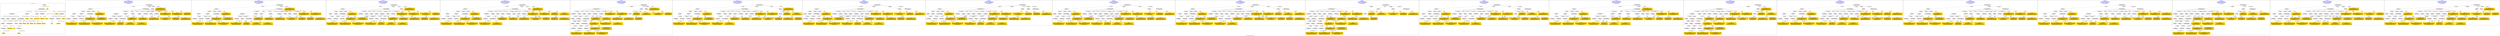 digraph n0 {
fontcolor="blue"
remincross="true"
label="s23-s-national-portrait-gallery.json"
subgraph cluster_0 {
label="1-correct model"
n2[style="filled",color="white",fillcolor="lightgray",label="E12_Production1"];
n3[style="filled",color="white",fillcolor="lightgray",label="E21_Person1"];
n4[style="filled",color="white",fillcolor="lightgray",label="E55_Type2"];
n5[style="filled",color="white",fillcolor="lightgray",label="E52_Time-Span3"];
n6[style="filled",color="white",fillcolor="lightgray",label="E69_Death1"];
n7[style="filled",color="white",fillcolor="lightgray",label="E82_Actor_Appellation1"];
n8[style="filled",color="white",fillcolor="lightgray",label="E67_Birth1"];
n9[shape="plaintext",style="filled",fillcolor="gold",label="Artist_URI"];
n10[style="filled",color="white",fillcolor="lightgray",label="E21_Person2"];
n11[style="filled",color="white",fillcolor="lightgray",label="E82_Actor_Appellation2"];
n12[shape="plaintext",style="filled",fillcolor="gold",label="Description"];
n13[style="filled",color="white",fillcolor="lightgray",label="E22_Man-Made_Object1"];
n14[style="filled",color="white",fillcolor="lightgray",label="E55_Type3"];
n15[style="filled",color="white",fillcolor="lightgray",label="E54_Dimension1"];
n16[style="filled",color="white",fillcolor="lightgray",label="E40_Legal_Body1"];
n17[shape="plaintext",style="filled",fillcolor="gold",label="Object_URI"];
n18[style="filled",color="white",fillcolor="lightgray",label="E38_Image1"];
n19[shape="plaintext",style="filled",fillcolor="gold",label="Image"];
n20[shape="plaintext",style="filled",fillcolor="gold",label="Owner"];
n21[style="filled",color="white",fillcolor="lightgray",label="E52_Time-Span1"];
n22[shape="plaintext",style="filled",fillcolor="gold",label="BornDate"];
n23[style="filled",color="white",fillcolor="lightgray",label="E52_Time-Span2"];
n24[shape="plaintext",style="filled",fillcolor="gold",label="deathDate"];
n25[shape="plaintext",style="filled",fillcolor="gold",label="DateOfWork"];
n26[style="filled",color="white",fillcolor="lightgray",label="E52_Time-Span4"];
n27[shape="plaintext",style="filled",fillcolor="gold",label="AquisitionDate"];
n28[shape="plaintext",style="filled",fillcolor="gold",label="Dimension"];
n29[style="filled",color="white",fillcolor="lightgray",label="E55_Type1"];
n30[shape="plaintext",style="filled",fillcolor="gold",label="Classification_URI"];
n31[shape="plaintext",style="filled",fillcolor="gold",label="Classification"];
n32[shape="plaintext",style="filled",fillcolor="gold",label="Medium_URI"];
n33[shape="plaintext",style="filled",fillcolor="gold",label="Medium"];
n34[shape="plaintext",style="filled",fillcolor="gold",label="Subclassification_URI"];
n35[shape="plaintext",style="filled",fillcolor="gold",label="Subclassification"];
n36[shape="plaintext",style="filled",fillcolor="gold",label="Artist_Appellation_URI"];
n37[shape="plaintext",style="filled",fillcolor="gold",label="Artist"];
n38[shape="plaintext",style="filled",fillcolor="gold",label="values"];
n39[style="filled",color="white",fillcolor="lightgray",label="E8_Acquisition1"];
n40[shape="plaintext",style="filled",fillcolor="gold",label="CreditLine"];
}
subgraph cluster_1 {
label="candidate 0\nlink coherence:0.7435897435897436\nnode coherence:0.8333333333333334\nconfidence:0.48020475955028397\nmapping score:0.47117936429453916\ncost:38.99846\n-precision:0.64-recall:0.64"
n42[style="filled",color="white",fillcolor="lightgray",label="E12_Production1"];
n43[style="filled",color="white",fillcolor="lightgray",label="E52_Time-Span2"];
n44[style="filled",color="white",fillcolor="lightgray",label="E55_Type1"];
n45[style="filled",color="white",fillcolor="lightgray",label="E21_Person1"];
n46[style="filled",color="white",fillcolor="lightgray",label="E67_Birth1"];
n47[style="filled",color="white",fillcolor="lightgray",label="E69_Death1"];
n48[style="filled",color="white",fillcolor="lightgray",label="E82_Actor_Appellation1"];
n49[style="filled",color="white",fillcolor="lightgray",label="E21_Person2"];
n50[style="filled",color="white",fillcolor="lightgray",label="E82_Actor_Appellation2"];
n51[style="filled",color="white",fillcolor="lightgray",label="E22_Man-Made_Object1"];
n52[style="filled",color="white",fillcolor="lightgray",label="E30_Right1"];
n53[style="filled",color="white",fillcolor="lightgray",label="E38_Image1"];
n54[style="filled",color="white",fillcolor="lightgray",label="E54_Dimension1"];
n55[style="filled",color="white",fillcolor="lightgray",label="E55_Type2"];
n56[style="filled",color="white",fillcolor="lightgray",label="E8_Acquisition1"];
n57[style="filled",color="white",fillcolor="lightgray",label="E33_Linguistic_Object1"];
n58[style="filled",color="white",fillcolor="lightgray",label="E55_Type3"];
n59[style="filled",color="white",fillcolor="lightgray",label="E52_Time-Span1"];
n60[style="filled",color="white",fillcolor="lightgray",label="E52_Time-Span3"];
n61[style="filled",color="white",fillcolor="lightgray",label="E52_Time-Span4"];
n62[shape="plaintext",style="filled",fillcolor="gold",label="values\n[E82_Actor_Appellation,label,0.444]\n[E35_Title,label,0.203]\n[E8_Acquisition,P3_has_note,0.184]\n[E22_Man-Made_Object,P3_has_note,0.169]"];
n63[shape="plaintext",style="filled",fillcolor="gold",label="Medium\n[E29_Design_or_Procedure,P3_has_note,0.345]\n[E57_Material,label,0.284]\n[E55_Type,label,0.23]\n[E57_Material,classLink,0.141]"];
n64[shape="plaintext",style="filled",fillcolor="gold",label="Owner\n[E8_Acquisition,P3_has_note,0.516]\n[E30_Right,P3_has_note,0.201]\n[E33_Linguistic_Object,P3_has_note,0.148]\n[E22_Man-Made_Object,P3_has_note,0.135]"];
n65[shape="plaintext",style="filled",fillcolor="gold",label="deathDate\n[E52_Time-Span,P82_at_some_time_within,0.451]\n[E52_Time-Span,P82b_end_of_the_end,0.201]\n[E34_Inscription,P3_has_note,0.199]\n[E12_Production,P3_has_note,0.149]"];
n66[shape="plaintext",style="filled",fillcolor="gold",label="AquisitionDate\n[E52_Time-Span,P82_at_some_time_within,0.395]\n[E52_Time-Span,P82b_end_of_the_end,0.349]\n[E12_Production,P3_has_note,0.161]\n[E35_Title,label,0.095]"];
n67[shape="plaintext",style="filled",fillcolor="gold",label="DateOfWork\n[E52_Time-Span,P82_at_some_time_within,0.438]\n[E52_Time-Span,P82a_begin_of_the_begin,0.277]\n[E52_Time-Span,P82b_end_of_the_end,0.213]\n[E33_Linguistic_Object,P3_has_note,0.072]"];
n68[shape="plaintext",style="filled",fillcolor="gold",label="BornDate\n[E52_Time-Span,P82_at_some_time_within,0.491]\n[E52_Time-Span,P82a_begin_of_the_begin,0.214]\n[E34_Inscription,P3_has_note,0.174]\n[E22_Man-Made_Object,P3_has_note,0.12]"];
n69[shape="plaintext",style="filled",fillcolor="gold",label="CreditLine\n[E8_Acquisition,P3_has_note,0.496]\n[E30_Right,P3_has_note,0.245]\n[E33_Linguistic_Object,P3_has_note,0.13]\n[E22_Man-Made_Object,P3_has_note,0.129]"];
n70[shape="plaintext",style="filled",fillcolor="gold",label="Dimension\n[E54_Dimension,P3_has_note,0.71]\n[E22_Man-Made_Object,P3_has_note,0.106]\n[E34_Inscription,P3_has_note,0.098]\n[E22_Man-Made_Object,classLink,0.086]"];
n71[shape="plaintext",style="filled",fillcolor="gold",label="Artist\n[E82_Actor_Appellation,label,0.598]\n[E8_Acquisition,P3_has_note,0.149]\n[E22_Man-Made_Object,P3_has_note,0.138]\n[E35_Title,label,0.115]"];
n72[shape="plaintext",style="filled",fillcolor="gold",label="Description\n[E22_Man-Made_Object,P3_has_note,0.311]\n[E73_Information_Object,P3_has_note,0.287]\n[E33_Linguistic_Object,P3_has_note,0.281]\n[E35_Title,label,0.122]"];
n73[shape="plaintext",style="filled",fillcolor="gold",label="Artist_URI\n[E21_Person,classLink,0.4]\n[E82_Actor_Appellation,classLink,0.336]\n[E39_Actor,classLink,0.251]\n[E30_Right,P3_has_note,0.012]"];
n74[shape="plaintext",style="filled",fillcolor="gold",label="Subclassification_URI\n[E55_Type,classLink,0.543]\n[E74_Group,classLink,0.18]\n[E57_Material,classLink,0.169]\n[E55_Type,label,0.108]"];
n75[shape="plaintext",style="filled",fillcolor="gold",label="Classification_URI\n[E55_Type,classLink,0.609]\n[E55_Type,label,0.15]\n[E74_Group,classLink,0.124]\n[E57_Material,classLink,0.117]"];
n76[shape="plaintext",style="filled",fillcolor="gold",label="Artist_Appellation_URI\n[E82_Actor_Appellation,classLink,0.585]\n[E21_Person,classLink,0.38]\n[E39_Actor,classLink,0.032]\n[E22_Man-Made_Object,P3_has_note,0.003]"];
n77[shape="plaintext",style="filled",fillcolor="gold",label="Classification\n[E55_Type,classLink,0.378]\n[E55_Type,label,0.315]\n[E21_Person,P3_has_note,0.187]\n[E33_Linguistic_Object,P3_has_note,0.121]"];
n78[shape="plaintext",style="filled",fillcolor="gold",label="Object_URI\n[E22_Man-Made_Object,classLink,0.962]\n[E22_Man-Made_Object,P3_has_note,0.015]\n[E73_Information_Object,P3_has_note,0.012]\n[E35_Title,label,0.011]"];
n79[shape="plaintext",style="filled",fillcolor="gold",label="Subclassification\n[E22_Man-Made_Object,classLink,0.533]\n[E30_Right,P3_has_note,0.225]\n[E38_Image,classLink,0.14]\n[E8_Acquisition,P3_has_note,0.102]"];
n80[shape="plaintext",style="filled",fillcolor="gold",label="Medium_URI\n[E55_Type,classLink,0.456]\n[E57_Material,classLink,0.362]\n[E74_Group,classLink,0.158]\n[E55_Type,label,0.023]"];
n81[shape="plaintext",style="filled",fillcolor="gold",label="Image\n[E38_Image,classLink,0.793]\n[E78_Collection,classLink,0.12]\n[E22_Man-Made_Object,classLink,0.045]\n[E39_Actor,classLink,0.042]"];
}
subgraph cluster_2 {
label="candidate 1\nlink coherence:0.7435897435897436\nnode coherence:0.8333333333333334\nconfidence:0.48020475955028397\nmapping score:0.47117936429453916\ncost:38.99847\n-precision:0.67-recall:0.67"
n83[style="filled",color="white",fillcolor="lightgray",label="E12_Production1"];
n84[style="filled",color="white",fillcolor="lightgray",label="E52_Time-Span2"];
n85[style="filled",color="white",fillcolor="lightgray",label="E55_Type1"];
n86[style="filled",color="white",fillcolor="lightgray",label="E21_Person1"];
n87[style="filled",color="white",fillcolor="lightgray",label="E67_Birth1"];
n88[style="filled",color="white",fillcolor="lightgray",label="E69_Death1"];
n89[style="filled",color="white",fillcolor="lightgray",label="E82_Actor_Appellation1"];
n90[style="filled",color="white",fillcolor="lightgray",label="E21_Person2"];
n91[style="filled",color="white",fillcolor="lightgray",label="E82_Actor_Appellation2"];
n92[style="filled",color="white",fillcolor="lightgray",label="E22_Man-Made_Object1"];
n93[style="filled",color="white",fillcolor="lightgray",label="E30_Right1"];
n94[style="filled",color="white",fillcolor="lightgray",label="E38_Image1"];
n95[style="filled",color="white",fillcolor="lightgray",label="E54_Dimension1"];
n96[style="filled",color="white",fillcolor="lightgray",label="E55_Type2"];
n97[style="filled",color="white",fillcolor="lightgray",label="E55_Type3"];
n98[style="filled",color="white",fillcolor="lightgray",label="E8_Acquisition1"];
n99[style="filled",color="white",fillcolor="lightgray",label="E33_Linguistic_Object2"];
n100[style="filled",color="white",fillcolor="lightgray",label="E52_Time-Span1"];
n101[style="filled",color="white",fillcolor="lightgray",label="E52_Time-Span3"];
n102[style="filled",color="white",fillcolor="lightgray",label="E52_Time-Span4"];
n103[shape="plaintext",style="filled",fillcolor="gold",label="values\n[E82_Actor_Appellation,label,0.444]\n[E35_Title,label,0.203]\n[E8_Acquisition,P3_has_note,0.184]\n[E22_Man-Made_Object,P3_has_note,0.169]"];
n104[shape="plaintext",style="filled",fillcolor="gold",label="Medium\n[E29_Design_or_Procedure,P3_has_note,0.345]\n[E57_Material,label,0.284]\n[E55_Type,label,0.23]\n[E57_Material,classLink,0.141]"];
n105[shape="plaintext",style="filled",fillcolor="gold",label="Owner\n[E8_Acquisition,P3_has_note,0.516]\n[E30_Right,P3_has_note,0.201]\n[E33_Linguistic_Object,P3_has_note,0.148]\n[E22_Man-Made_Object,P3_has_note,0.135]"];
n106[shape="plaintext",style="filled",fillcolor="gold",label="deathDate\n[E52_Time-Span,P82_at_some_time_within,0.451]\n[E52_Time-Span,P82b_end_of_the_end,0.201]\n[E34_Inscription,P3_has_note,0.199]\n[E12_Production,P3_has_note,0.149]"];
n107[shape="plaintext",style="filled",fillcolor="gold",label="AquisitionDate\n[E52_Time-Span,P82_at_some_time_within,0.395]\n[E52_Time-Span,P82b_end_of_the_end,0.349]\n[E12_Production,P3_has_note,0.161]\n[E35_Title,label,0.095]"];
n108[shape="plaintext",style="filled",fillcolor="gold",label="DateOfWork\n[E52_Time-Span,P82_at_some_time_within,0.438]\n[E52_Time-Span,P82a_begin_of_the_begin,0.277]\n[E52_Time-Span,P82b_end_of_the_end,0.213]\n[E33_Linguistic_Object,P3_has_note,0.072]"];
n109[shape="plaintext",style="filled",fillcolor="gold",label="CreditLine\n[E8_Acquisition,P3_has_note,0.496]\n[E30_Right,P3_has_note,0.245]\n[E33_Linguistic_Object,P3_has_note,0.13]\n[E22_Man-Made_Object,P3_has_note,0.129]"];
n110[shape="plaintext",style="filled",fillcolor="gold",label="BornDate\n[E52_Time-Span,P82_at_some_time_within,0.491]\n[E52_Time-Span,P82a_begin_of_the_begin,0.214]\n[E34_Inscription,P3_has_note,0.174]\n[E22_Man-Made_Object,P3_has_note,0.12]"];
n111[shape="plaintext",style="filled",fillcolor="gold",label="Dimension\n[E54_Dimension,P3_has_note,0.71]\n[E22_Man-Made_Object,P3_has_note,0.106]\n[E34_Inscription,P3_has_note,0.098]\n[E22_Man-Made_Object,classLink,0.086]"];
n112[shape="plaintext",style="filled",fillcolor="gold",label="Artist\n[E82_Actor_Appellation,label,0.598]\n[E8_Acquisition,P3_has_note,0.149]\n[E22_Man-Made_Object,P3_has_note,0.138]\n[E35_Title,label,0.115]"];
n113[shape="plaintext",style="filled",fillcolor="gold",label="Description\n[E22_Man-Made_Object,P3_has_note,0.311]\n[E73_Information_Object,P3_has_note,0.287]\n[E33_Linguistic_Object,P3_has_note,0.281]\n[E35_Title,label,0.122]"];
n114[shape="plaintext",style="filled",fillcolor="gold",label="Artist_URI\n[E21_Person,classLink,0.4]\n[E82_Actor_Appellation,classLink,0.336]\n[E39_Actor,classLink,0.251]\n[E30_Right,P3_has_note,0.012]"];
n115[shape="plaintext",style="filled",fillcolor="gold",label="Subclassification_URI\n[E55_Type,classLink,0.543]\n[E74_Group,classLink,0.18]\n[E57_Material,classLink,0.169]\n[E55_Type,label,0.108]"];
n116[shape="plaintext",style="filled",fillcolor="gold",label="Classification_URI\n[E55_Type,classLink,0.609]\n[E55_Type,label,0.15]\n[E74_Group,classLink,0.124]\n[E57_Material,classLink,0.117]"];
n117[shape="plaintext",style="filled",fillcolor="gold",label="Artist_Appellation_URI\n[E82_Actor_Appellation,classLink,0.585]\n[E21_Person,classLink,0.38]\n[E39_Actor,classLink,0.032]\n[E22_Man-Made_Object,P3_has_note,0.003]"];
n118[shape="plaintext",style="filled",fillcolor="gold",label="Classification\n[E55_Type,classLink,0.378]\n[E55_Type,label,0.315]\n[E21_Person,P3_has_note,0.187]\n[E33_Linguistic_Object,P3_has_note,0.121]"];
n119[shape="plaintext",style="filled",fillcolor="gold",label="Object_URI\n[E22_Man-Made_Object,classLink,0.962]\n[E22_Man-Made_Object,P3_has_note,0.015]\n[E73_Information_Object,P3_has_note,0.012]\n[E35_Title,label,0.011]"];
n120[shape="plaintext",style="filled",fillcolor="gold",label="Subclassification\n[E22_Man-Made_Object,classLink,0.533]\n[E30_Right,P3_has_note,0.225]\n[E38_Image,classLink,0.14]\n[E8_Acquisition,P3_has_note,0.102]"];
n121[shape="plaintext",style="filled",fillcolor="gold",label="Medium_URI\n[E55_Type,classLink,0.456]\n[E57_Material,classLink,0.362]\n[E74_Group,classLink,0.158]\n[E55_Type,label,0.023]"];
n122[shape="plaintext",style="filled",fillcolor="gold",label="Image\n[E38_Image,classLink,0.793]\n[E78_Collection,classLink,0.12]\n[E22_Man-Made_Object,classLink,0.045]\n[E39_Actor,classLink,0.042]"];
}
subgraph cluster_3 {
label="candidate 10\nlink coherence:0.717948717948718\nnode coherence:0.8333333333333334\nconfidence:0.48020475955028397\nmapping score:0.47117936429453916\ncost:38.99854\n-precision:0.67-recall:0.67"
n124[style="filled",color="white",fillcolor="lightgray",label="E12_Production1"];
n125[style="filled",color="white",fillcolor="lightgray",label="E52_Time-Span2"];
n126[style="filled",color="white",fillcolor="lightgray",label="E55_Type1"];
n127[style="filled",color="white",fillcolor="lightgray",label="E21_Person1"];
n128[style="filled",color="white",fillcolor="lightgray",label="E67_Birth1"];
n129[style="filled",color="white",fillcolor="lightgray",label="E69_Death1"];
n130[style="filled",color="white",fillcolor="lightgray",label="E82_Actor_Appellation1"];
n131[style="filled",color="white",fillcolor="lightgray",label="E21_Person2"];
n132[style="filled",color="white",fillcolor="lightgray",label="E82_Actor_Appellation2"];
n133[style="filled",color="white",fillcolor="lightgray",label="E22_Man-Made_Object1"];
n134[style="filled",color="white",fillcolor="lightgray",label="E30_Right1"];
n135[style="filled",color="white",fillcolor="lightgray",label="E38_Image1"];
n136[style="filled",color="white",fillcolor="lightgray",label="E54_Dimension1"];
n137[style="filled",color="white",fillcolor="lightgray",label="E55_Type3"];
n138[style="filled",color="white",fillcolor="lightgray",label="E8_Acquisition1"];
n139[style="filled",color="white",fillcolor="lightgray",label="E33_Linguistic_Object1"];
n140[style="filled",color="white",fillcolor="lightgray",label="E55_Type2"];
n141[style="filled",color="white",fillcolor="lightgray",label="E52_Time-Span1"];
n142[style="filled",color="white",fillcolor="lightgray",label="E52_Time-Span3"];
n143[style="filled",color="white",fillcolor="lightgray",label="E52_Time-Span4"];
n144[shape="plaintext",style="filled",fillcolor="gold",label="values\n[E82_Actor_Appellation,label,0.444]\n[E35_Title,label,0.203]\n[E8_Acquisition,P3_has_note,0.184]\n[E22_Man-Made_Object,P3_has_note,0.169]"];
n145[shape="plaintext",style="filled",fillcolor="gold",label="Medium\n[E29_Design_or_Procedure,P3_has_note,0.345]\n[E57_Material,label,0.284]\n[E55_Type,label,0.23]\n[E57_Material,classLink,0.141]"];
n146[shape="plaintext",style="filled",fillcolor="gold",label="Owner\n[E8_Acquisition,P3_has_note,0.516]\n[E30_Right,P3_has_note,0.201]\n[E33_Linguistic_Object,P3_has_note,0.148]\n[E22_Man-Made_Object,P3_has_note,0.135]"];
n147[shape="plaintext",style="filled",fillcolor="gold",label="deathDate\n[E52_Time-Span,P82_at_some_time_within,0.451]\n[E52_Time-Span,P82b_end_of_the_end,0.201]\n[E34_Inscription,P3_has_note,0.199]\n[E12_Production,P3_has_note,0.149]"];
n148[shape="plaintext",style="filled",fillcolor="gold",label="AquisitionDate\n[E52_Time-Span,P82_at_some_time_within,0.395]\n[E52_Time-Span,P82b_end_of_the_end,0.349]\n[E12_Production,P3_has_note,0.161]\n[E35_Title,label,0.095]"];
n149[shape="plaintext",style="filled",fillcolor="gold",label="DateOfWork\n[E52_Time-Span,P82_at_some_time_within,0.438]\n[E52_Time-Span,P82a_begin_of_the_begin,0.277]\n[E52_Time-Span,P82b_end_of_the_end,0.213]\n[E33_Linguistic_Object,P3_has_note,0.072]"];
n150[shape="plaintext",style="filled",fillcolor="gold",label="BornDate\n[E52_Time-Span,P82_at_some_time_within,0.491]\n[E52_Time-Span,P82a_begin_of_the_begin,0.214]\n[E34_Inscription,P3_has_note,0.174]\n[E22_Man-Made_Object,P3_has_note,0.12]"];
n151[shape="plaintext",style="filled",fillcolor="gold",label="CreditLine\n[E8_Acquisition,P3_has_note,0.496]\n[E30_Right,P3_has_note,0.245]\n[E33_Linguistic_Object,P3_has_note,0.13]\n[E22_Man-Made_Object,P3_has_note,0.129]"];
n152[shape="plaintext",style="filled",fillcolor="gold",label="Dimension\n[E54_Dimension,P3_has_note,0.71]\n[E22_Man-Made_Object,P3_has_note,0.106]\n[E34_Inscription,P3_has_note,0.098]\n[E22_Man-Made_Object,classLink,0.086]"];
n153[shape="plaintext",style="filled",fillcolor="gold",label="Artist\n[E82_Actor_Appellation,label,0.598]\n[E8_Acquisition,P3_has_note,0.149]\n[E22_Man-Made_Object,P3_has_note,0.138]\n[E35_Title,label,0.115]"];
n154[shape="plaintext",style="filled",fillcolor="gold",label="Description\n[E22_Man-Made_Object,P3_has_note,0.311]\n[E73_Information_Object,P3_has_note,0.287]\n[E33_Linguistic_Object,P3_has_note,0.281]\n[E35_Title,label,0.122]"];
n155[shape="plaintext",style="filled",fillcolor="gold",label="Artist_URI\n[E21_Person,classLink,0.4]\n[E82_Actor_Appellation,classLink,0.336]\n[E39_Actor,classLink,0.251]\n[E30_Right,P3_has_note,0.012]"];
n156[shape="plaintext",style="filled",fillcolor="gold",label="Subclassification_URI\n[E55_Type,classLink,0.543]\n[E74_Group,classLink,0.18]\n[E57_Material,classLink,0.169]\n[E55_Type,label,0.108]"];
n157[shape="plaintext",style="filled",fillcolor="gold",label="Classification_URI\n[E55_Type,classLink,0.609]\n[E55_Type,label,0.15]\n[E74_Group,classLink,0.124]\n[E57_Material,classLink,0.117]"];
n158[shape="plaintext",style="filled",fillcolor="gold",label="Artist_Appellation_URI\n[E82_Actor_Appellation,classLink,0.585]\n[E21_Person,classLink,0.38]\n[E39_Actor,classLink,0.032]\n[E22_Man-Made_Object,P3_has_note,0.003]"];
n159[shape="plaintext",style="filled",fillcolor="gold",label="Classification\n[E55_Type,classLink,0.378]\n[E55_Type,label,0.315]\n[E21_Person,P3_has_note,0.187]\n[E33_Linguistic_Object,P3_has_note,0.121]"];
n160[shape="plaintext",style="filled",fillcolor="gold",label="Object_URI\n[E22_Man-Made_Object,classLink,0.962]\n[E22_Man-Made_Object,P3_has_note,0.015]\n[E73_Information_Object,P3_has_note,0.012]\n[E35_Title,label,0.011]"];
n161[shape="plaintext",style="filled",fillcolor="gold",label="Subclassification\n[E22_Man-Made_Object,classLink,0.533]\n[E30_Right,P3_has_note,0.225]\n[E38_Image,classLink,0.14]\n[E8_Acquisition,P3_has_note,0.102]"];
n162[shape="plaintext",style="filled",fillcolor="gold",label="Medium_URI\n[E55_Type,classLink,0.456]\n[E57_Material,classLink,0.362]\n[E74_Group,classLink,0.158]\n[E55_Type,label,0.023]"];
n163[shape="plaintext",style="filled",fillcolor="gold",label="Image\n[E38_Image,classLink,0.793]\n[E78_Collection,classLink,0.12]\n[E22_Man-Made_Object,classLink,0.045]\n[E39_Actor,classLink,0.042]"];
}
subgraph cluster_4 {
label="candidate 11\nlink coherence:0.717948717948718\nnode coherence:0.8333333333333334\nconfidence:0.48020475955028397\nmapping score:0.47117936429453916\ncost:38.99858\n-precision:0.67-recall:0.67"
n165[style="filled",color="white",fillcolor="lightgray",label="E12_Production1"];
n166[style="filled",color="white",fillcolor="lightgray",label="E52_Time-Span2"];
n167[style="filled",color="white",fillcolor="lightgray",label="E21_Person1"];
n168[style="filled",color="white",fillcolor="lightgray",label="E67_Birth1"];
n169[style="filled",color="white",fillcolor="lightgray",label="E69_Death1"];
n170[style="filled",color="white",fillcolor="lightgray",label="E82_Actor_Appellation1"];
n171[style="filled",color="white",fillcolor="lightgray",label="E21_Person2"];
n172[style="filled",color="white",fillcolor="lightgray",label="E82_Actor_Appellation2"];
n173[style="filled",color="white",fillcolor="lightgray",label="E22_Man-Made_Object1"];
n174[style="filled",color="white",fillcolor="lightgray",label="E30_Right1"];
n175[style="filled",color="white",fillcolor="lightgray",label="E38_Image1"];
n176[style="filled",color="white",fillcolor="lightgray",label="E54_Dimension1"];
n177[style="filled",color="white",fillcolor="lightgray",label="E55_Type2"];
n178[style="filled",color="white",fillcolor="lightgray",label="E55_Type3"];
n179[style="filled",color="white",fillcolor="lightgray",label="E8_Acquisition1"];
n180[style="filled",color="white",fillcolor="lightgray",label="E33_Linguistic_Object2"];
n181[style="filled",color="white",fillcolor="lightgray",label="E55_Type1"];
n182[style="filled",color="white",fillcolor="lightgray",label="E52_Time-Span1"];
n183[style="filled",color="white",fillcolor="lightgray",label="E52_Time-Span3"];
n184[style="filled",color="white",fillcolor="lightgray",label="E52_Time-Span4"];
n185[shape="plaintext",style="filled",fillcolor="gold",label="values\n[E82_Actor_Appellation,label,0.444]\n[E35_Title,label,0.203]\n[E8_Acquisition,P3_has_note,0.184]\n[E22_Man-Made_Object,P3_has_note,0.169]"];
n186[shape="plaintext",style="filled",fillcolor="gold",label="Medium\n[E29_Design_or_Procedure,P3_has_note,0.345]\n[E57_Material,label,0.284]\n[E55_Type,label,0.23]\n[E57_Material,classLink,0.141]"];
n187[shape="plaintext",style="filled",fillcolor="gold",label="Owner\n[E8_Acquisition,P3_has_note,0.516]\n[E30_Right,P3_has_note,0.201]\n[E33_Linguistic_Object,P3_has_note,0.148]\n[E22_Man-Made_Object,P3_has_note,0.135]"];
n188[shape="plaintext",style="filled",fillcolor="gold",label="deathDate\n[E52_Time-Span,P82_at_some_time_within,0.451]\n[E52_Time-Span,P82b_end_of_the_end,0.201]\n[E34_Inscription,P3_has_note,0.199]\n[E12_Production,P3_has_note,0.149]"];
n189[shape="plaintext",style="filled",fillcolor="gold",label="AquisitionDate\n[E52_Time-Span,P82_at_some_time_within,0.395]\n[E52_Time-Span,P82b_end_of_the_end,0.349]\n[E12_Production,P3_has_note,0.161]\n[E35_Title,label,0.095]"];
n190[shape="plaintext",style="filled",fillcolor="gold",label="DateOfWork\n[E52_Time-Span,P82_at_some_time_within,0.438]\n[E52_Time-Span,P82a_begin_of_the_begin,0.277]\n[E52_Time-Span,P82b_end_of_the_end,0.213]\n[E33_Linguistic_Object,P3_has_note,0.072]"];
n191[shape="plaintext",style="filled",fillcolor="gold",label="CreditLine\n[E8_Acquisition,P3_has_note,0.496]\n[E30_Right,P3_has_note,0.245]\n[E33_Linguistic_Object,P3_has_note,0.13]\n[E22_Man-Made_Object,P3_has_note,0.129]"];
n192[shape="plaintext",style="filled",fillcolor="gold",label="BornDate\n[E52_Time-Span,P82_at_some_time_within,0.491]\n[E52_Time-Span,P82a_begin_of_the_begin,0.214]\n[E34_Inscription,P3_has_note,0.174]\n[E22_Man-Made_Object,P3_has_note,0.12]"];
n193[shape="plaintext",style="filled",fillcolor="gold",label="Dimension\n[E54_Dimension,P3_has_note,0.71]\n[E22_Man-Made_Object,P3_has_note,0.106]\n[E34_Inscription,P3_has_note,0.098]\n[E22_Man-Made_Object,classLink,0.086]"];
n194[shape="plaintext",style="filled",fillcolor="gold",label="Artist\n[E82_Actor_Appellation,label,0.598]\n[E8_Acquisition,P3_has_note,0.149]\n[E22_Man-Made_Object,P3_has_note,0.138]\n[E35_Title,label,0.115]"];
n195[shape="plaintext",style="filled",fillcolor="gold",label="Description\n[E22_Man-Made_Object,P3_has_note,0.311]\n[E73_Information_Object,P3_has_note,0.287]\n[E33_Linguistic_Object,P3_has_note,0.281]\n[E35_Title,label,0.122]"];
n196[shape="plaintext",style="filled",fillcolor="gold",label="Artist_URI\n[E21_Person,classLink,0.4]\n[E82_Actor_Appellation,classLink,0.336]\n[E39_Actor,classLink,0.251]\n[E30_Right,P3_has_note,0.012]"];
n197[shape="plaintext",style="filled",fillcolor="gold",label="Subclassification_URI\n[E55_Type,classLink,0.543]\n[E74_Group,classLink,0.18]\n[E57_Material,classLink,0.169]\n[E55_Type,label,0.108]"];
n198[shape="plaintext",style="filled",fillcolor="gold",label="Classification_URI\n[E55_Type,classLink,0.609]\n[E55_Type,label,0.15]\n[E74_Group,classLink,0.124]\n[E57_Material,classLink,0.117]"];
n199[shape="plaintext",style="filled",fillcolor="gold",label="Artist_Appellation_URI\n[E82_Actor_Appellation,classLink,0.585]\n[E21_Person,classLink,0.38]\n[E39_Actor,classLink,0.032]\n[E22_Man-Made_Object,P3_has_note,0.003]"];
n200[shape="plaintext",style="filled",fillcolor="gold",label="Classification\n[E55_Type,classLink,0.378]\n[E55_Type,label,0.315]\n[E21_Person,P3_has_note,0.187]\n[E33_Linguistic_Object,P3_has_note,0.121]"];
n201[shape="plaintext",style="filled",fillcolor="gold",label="Object_URI\n[E22_Man-Made_Object,classLink,0.962]\n[E22_Man-Made_Object,P3_has_note,0.015]\n[E73_Information_Object,P3_has_note,0.012]\n[E35_Title,label,0.011]"];
n202[shape="plaintext",style="filled",fillcolor="gold",label="Subclassification\n[E22_Man-Made_Object,classLink,0.533]\n[E30_Right,P3_has_note,0.225]\n[E38_Image,classLink,0.14]\n[E8_Acquisition,P3_has_note,0.102]"];
n203[shape="plaintext",style="filled",fillcolor="gold",label="Medium_URI\n[E55_Type,classLink,0.456]\n[E57_Material,classLink,0.362]\n[E74_Group,classLink,0.158]\n[E55_Type,label,0.023]"];
n204[shape="plaintext",style="filled",fillcolor="gold",label="Image\n[E38_Image,classLink,0.793]\n[E78_Collection,classLink,0.12]\n[E22_Man-Made_Object,classLink,0.045]\n[E39_Actor,classLink,0.042]"];
}
subgraph cluster_5 {
label="candidate 12\nlink coherence:0.717948717948718\nnode coherence:0.8333333333333334\nconfidence:0.48020475955028397\nmapping score:0.47117936429453916\ncost:137.99842\n-precision:0.67-recall:0.67"
n206[style="filled",color="white",fillcolor="lightgray",label="E12_Production1"];
n207[style="filled",color="white",fillcolor="lightgray",label="E21_Person1"];
n208[style="filled",color="white",fillcolor="lightgray",label="E52_Time-Span2"];
n209[style="filled",color="white",fillcolor="lightgray",label="E67_Birth1"];
n210[style="filled",color="white",fillcolor="lightgray",label="E69_Death1"];
n211[style="filled",color="white",fillcolor="lightgray",label="E82_Actor_Appellation1"];
n212[style="filled",color="white",fillcolor="lightgray",label="E21_Person2"];
n213[style="filled",color="white",fillcolor="lightgray",label="E82_Actor_Appellation2"];
n214[style="filled",color="white",fillcolor="lightgray",label="E22_Man-Made_Object1"];
n215[style="filled",color="white",fillcolor="lightgray",label="E30_Right1"];
n216[style="filled",color="white",fillcolor="lightgray",label="E38_Image1"];
n217[style="filled",color="white",fillcolor="lightgray",label="E54_Dimension1"];
n218[style="filled",color="white",fillcolor="lightgray",label="E8_Acquisition1"];
n219[style="filled",color="white",fillcolor="lightgray",label="E33_Linguistic_Object2"];
n220[style="filled",color="white",fillcolor="lightgray",label="E55_Type1"];
n221[style="filled",color="white",fillcolor="lightgray",label="E55_Type2"];
n222[style="filled",color="white",fillcolor="lightgray",label="E52_Time-Span1"];
n223[style="filled",color="white",fillcolor="lightgray",label="E52_Time-Span3"];
n224[style="filled",color="white",fillcolor="lightgray",label="E52_Time-Span4"];
n225[style="filled",color="white",fillcolor="lightgray",label="E55_Type4"];
n226[shape="plaintext",style="filled",fillcolor="gold",label="Subclassification_URI\n[E55_Type,classLink,0.543]\n[E74_Group,classLink,0.18]\n[E57_Material,classLink,0.169]\n[E55_Type,label,0.108]"];
n227[shape="plaintext",style="filled",fillcolor="gold",label="values\n[E82_Actor_Appellation,label,0.444]\n[E35_Title,label,0.203]\n[E8_Acquisition,P3_has_note,0.184]\n[E22_Man-Made_Object,P3_has_note,0.169]"];
n228[shape="plaintext",style="filled",fillcolor="gold",label="Medium\n[E29_Design_or_Procedure,P3_has_note,0.345]\n[E57_Material,label,0.284]\n[E55_Type,label,0.23]\n[E57_Material,classLink,0.141]"];
n229[shape="plaintext",style="filled",fillcolor="gold",label="Owner\n[E8_Acquisition,P3_has_note,0.516]\n[E30_Right,P3_has_note,0.201]\n[E33_Linguistic_Object,P3_has_note,0.148]\n[E22_Man-Made_Object,P3_has_note,0.135]"];
n230[shape="plaintext",style="filled",fillcolor="gold",label="deathDate\n[E52_Time-Span,P82_at_some_time_within,0.451]\n[E52_Time-Span,P82b_end_of_the_end,0.201]\n[E34_Inscription,P3_has_note,0.199]\n[E12_Production,P3_has_note,0.149]"];
n231[shape="plaintext",style="filled",fillcolor="gold",label="AquisitionDate\n[E52_Time-Span,P82_at_some_time_within,0.395]\n[E52_Time-Span,P82b_end_of_the_end,0.349]\n[E12_Production,P3_has_note,0.161]\n[E35_Title,label,0.095]"];
n232[shape="plaintext",style="filled",fillcolor="gold",label="DateOfWork\n[E52_Time-Span,P82_at_some_time_within,0.438]\n[E52_Time-Span,P82a_begin_of_the_begin,0.277]\n[E52_Time-Span,P82b_end_of_the_end,0.213]\n[E33_Linguistic_Object,P3_has_note,0.072]"];
n233[shape="plaintext",style="filled",fillcolor="gold",label="CreditLine\n[E8_Acquisition,P3_has_note,0.496]\n[E30_Right,P3_has_note,0.245]\n[E33_Linguistic_Object,P3_has_note,0.13]\n[E22_Man-Made_Object,P3_has_note,0.129]"];
n234[shape="plaintext",style="filled",fillcolor="gold",label="BornDate\n[E52_Time-Span,P82_at_some_time_within,0.491]\n[E52_Time-Span,P82a_begin_of_the_begin,0.214]\n[E34_Inscription,P3_has_note,0.174]\n[E22_Man-Made_Object,P3_has_note,0.12]"];
n235[shape="plaintext",style="filled",fillcolor="gold",label="Dimension\n[E54_Dimension,P3_has_note,0.71]\n[E22_Man-Made_Object,P3_has_note,0.106]\n[E34_Inscription,P3_has_note,0.098]\n[E22_Man-Made_Object,classLink,0.086]"];
n236[shape="plaintext",style="filled",fillcolor="gold",label="Artist\n[E82_Actor_Appellation,label,0.598]\n[E8_Acquisition,P3_has_note,0.149]\n[E22_Man-Made_Object,P3_has_note,0.138]\n[E35_Title,label,0.115]"];
n237[shape="plaintext",style="filled",fillcolor="gold",label="Description\n[E22_Man-Made_Object,P3_has_note,0.311]\n[E73_Information_Object,P3_has_note,0.287]\n[E33_Linguistic_Object,P3_has_note,0.281]\n[E35_Title,label,0.122]"];
n238[shape="plaintext",style="filled",fillcolor="gold",label="Artist_URI\n[E21_Person,classLink,0.4]\n[E82_Actor_Appellation,classLink,0.336]\n[E39_Actor,classLink,0.251]\n[E30_Right,P3_has_note,0.012]"];
n239[shape="plaintext",style="filled",fillcolor="gold",label="Classification_URI\n[E55_Type,classLink,0.609]\n[E55_Type,label,0.15]\n[E74_Group,classLink,0.124]\n[E57_Material,classLink,0.117]"];
n240[shape="plaintext",style="filled",fillcolor="gold",label="Artist_Appellation_URI\n[E82_Actor_Appellation,classLink,0.585]\n[E21_Person,classLink,0.38]\n[E39_Actor,classLink,0.032]\n[E22_Man-Made_Object,P3_has_note,0.003]"];
n241[shape="plaintext",style="filled",fillcolor="gold",label="Classification\n[E55_Type,classLink,0.378]\n[E55_Type,label,0.315]\n[E21_Person,P3_has_note,0.187]\n[E33_Linguistic_Object,P3_has_note,0.121]"];
n242[shape="plaintext",style="filled",fillcolor="gold",label="Object_URI\n[E22_Man-Made_Object,classLink,0.962]\n[E22_Man-Made_Object,P3_has_note,0.015]\n[E73_Information_Object,P3_has_note,0.012]\n[E35_Title,label,0.011]"];
n243[shape="plaintext",style="filled",fillcolor="gold",label="Subclassification\n[E22_Man-Made_Object,classLink,0.533]\n[E30_Right,P3_has_note,0.225]\n[E38_Image,classLink,0.14]\n[E8_Acquisition,P3_has_note,0.102]"];
n244[shape="plaintext",style="filled",fillcolor="gold",label="Medium_URI\n[E55_Type,classLink,0.456]\n[E57_Material,classLink,0.362]\n[E74_Group,classLink,0.158]\n[E55_Type,label,0.023]"];
n245[shape="plaintext",style="filled",fillcolor="gold",label="Image\n[E38_Image,classLink,0.793]\n[E78_Collection,classLink,0.12]\n[E22_Man-Made_Object,classLink,0.045]\n[E39_Actor,classLink,0.042]"];
}
subgraph cluster_6 {
label="candidate 13\nlink coherence:0.717948717948718\nnode coherence:0.8333333333333334\nconfidence:0.48020475955028397\nmapping score:0.47117936429453916\ncost:137.99858\n-precision:0.64-recall:0.64"
n247[style="filled",color="white",fillcolor="lightgray",label="E12_Production1"];
n248[style="filled",color="white",fillcolor="lightgray",label="E52_Time-Span2"];
n249[style="filled",color="white",fillcolor="lightgray",label="E21_Person1"];
n250[style="filled",color="white",fillcolor="lightgray",label="E67_Birth1"];
n251[style="filled",color="white",fillcolor="lightgray",label="E69_Death1"];
n252[style="filled",color="white",fillcolor="lightgray",label="E82_Actor_Appellation1"];
n253[style="filled",color="white",fillcolor="lightgray",label="E21_Person2"];
n254[style="filled",color="white",fillcolor="lightgray",label="E82_Actor_Appellation2"];
n255[style="filled",color="white",fillcolor="lightgray",label="E22_Man-Made_Object1"];
n256[style="filled",color="white",fillcolor="lightgray",label="E30_Right1"];
n257[style="filled",color="white",fillcolor="lightgray",label="E38_Image1"];
n258[style="filled",color="white",fillcolor="lightgray",label="E54_Dimension1"];
n259[style="filled",color="white",fillcolor="lightgray",label="E55_Type2"];
n260[style="filled",color="white",fillcolor="lightgray",label="E8_Acquisition1"];
n261[style="filled",color="white",fillcolor="lightgray",label="E33_Linguistic_Object2"];
n262[style="filled",color="white",fillcolor="lightgray",label="E55_Type1"];
n263[style="filled",color="white",fillcolor="lightgray",label="E52_Time-Span1"];
n264[style="filled",color="white",fillcolor="lightgray",label="E52_Time-Span3"];
n265[style="filled",color="white",fillcolor="lightgray",label="E52_Time-Span4"];
n266[style="filled",color="white",fillcolor="lightgray",label="E55_Type4"];
n267[shape="plaintext",style="filled",fillcolor="gold",label="Subclassification_URI\n[E55_Type,classLink,0.543]\n[E74_Group,classLink,0.18]\n[E57_Material,classLink,0.169]\n[E55_Type,label,0.108]"];
n268[shape="plaintext",style="filled",fillcolor="gold",label="values\n[E82_Actor_Appellation,label,0.444]\n[E35_Title,label,0.203]\n[E8_Acquisition,P3_has_note,0.184]\n[E22_Man-Made_Object,P3_has_note,0.169]"];
n269[shape="plaintext",style="filled",fillcolor="gold",label="Medium\n[E29_Design_or_Procedure,P3_has_note,0.345]\n[E57_Material,label,0.284]\n[E55_Type,label,0.23]\n[E57_Material,classLink,0.141]"];
n270[shape="plaintext",style="filled",fillcolor="gold",label="Owner\n[E8_Acquisition,P3_has_note,0.516]\n[E30_Right,P3_has_note,0.201]\n[E33_Linguistic_Object,P3_has_note,0.148]\n[E22_Man-Made_Object,P3_has_note,0.135]"];
n271[shape="plaintext",style="filled",fillcolor="gold",label="deathDate\n[E52_Time-Span,P82_at_some_time_within,0.451]\n[E52_Time-Span,P82b_end_of_the_end,0.201]\n[E34_Inscription,P3_has_note,0.199]\n[E12_Production,P3_has_note,0.149]"];
n272[shape="plaintext",style="filled",fillcolor="gold",label="AquisitionDate\n[E52_Time-Span,P82_at_some_time_within,0.395]\n[E52_Time-Span,P82b_end_of_the_end,0.349]\n[E12_Production,P3_has_note,0.161]\n[E35_Title,label,0.095]"];
n273[shape="plaintext",style="filled",fillcolor="gold",label="DateOfWork\n[E52_Time-Span,P82_at_some_time_within,0.438]\n[E52_Time-Span,P82a_begin_of_the_begin,0.277]\n[E52_Time-Span,P82b_end_of_the_end,0.213]\n[E33_Linguistic_Object,P3_has_note,0.072]"];
n274[shape="plaintext",style="filled",fillcolor="gold",label="CreditLine\n[E8_Acquisition,P3_has_note,0.496]\n[E30_Right,P3_has_note,0.245]\n[E33_Linguistic_Object,P3_has_note,0.13]\n[E22_Man-Made_Object,P3_has_note,0.129]"];
n275[shape="plaintext",style="filled",fillcolor="gold",label="BornDate\n[E52_Time-Span,P82_at_some_time_within,0.491]\n[E52_Time-Span,P82a_begin_of_the_begin,0.214]\n[E34_Inscription,P3_has_note,0.174]\n[E22_Man-Made_Object,P3_has_note,0.12]"];
n276[shape="plaintext",style="filled",fillcolor="gold",label="Dimension\n[E54_Dimension,P3_has_note,0.71]\n[E22_Man-Made_Object,P3_has_note,0.106]\n[E34_Inscription,P3_has_note,0.098]\n[E22_Man-Made_Object,classLink,0.086]"];
n277[shape="plaintext",style="filled",fillcolor="gold",label="Artist\n[E82_Actor_Appellation,label,0.598]\n[E8_Acquisition,P3_has_note,0.149]\n[E22_Man-Made_Object,P3_has_note,0.138]\n[E35_Title,label,0.115]"];
n278[shape="plaintext",style="filled",fillcolor="gold",label="Description\n[E22_Man-Made_Object,P3_has_note,0.311]\n[E73_Information_Object,P3_has_note,0.287]\n[E33_Linguistic_Object,P3_has_note,0.281]\n[E35_Title,label,0.122]"];
n279[shape="plaintext",style="filled",fillcolor="gold",label="Artist_URI\n[E21_Person,classLink,0.4]\n[E82_Actor_Appellation,classLink,0.336]\n[E39_Actor,classLink,0.251]\n[E30_Right,P3_has_note,0.012]"];
n280[shape="plaintext",style="filled",fillcolor="gold",label="Classification_URI\n[E55_Type,classLink,0.609]\n[E55_Type,label,0.15]\n[E74_Group,classLink,0.124]\n[E57_Material,classLink,0.117]"];
n281[shape="plaintext",style="filled",fillcolor="gold",label="Artist_Appellation_URI\n[E82_Actor_Appellation,classLink,0.585]\n[E21_Person,classLink,0.38]\n[E39_Actor,classLink,0.032]\n[E22_Man-Made_Object,P3_has_note,0.003]"];
n282[shape="plaintext",style="filled",fillcolor="gold",label="Classification\n[E55_Type,classLink,0.378]\n[E55_Type,label,0.315]\n[E21_Person,P3_has_note,0.187]\n[E33_Linguistic_Object,P3_has_note,0.121]"];
n283[shape="plaintext",style="filled",fillcolor="gold",label="Object_URI\n[E22_Man-Made_Object,classLink,0.962]\n[E22_Man-Made_Object,P3_has_note,0.015]\n[E73_Information_Object,P3_has_note,0.012]\n[E35_Title,label,0.011]"];
n284[shape="plaintext",style="filled",fillcolor="gold",label="Subclassification\n[E22_Man-Made_Object,classLink,0.533]\n[E30_Right,P3_has_note,0.225]\n[E38_Image,classLink,0.14]\n[E8_Acquisition,P3_has_note,0.102]"];
n285[shape="plaintext",style="filled",fillcolor="gold",label="Medium_URI\n[E55_Type,classLink,0.456]\n[E57_Material,classLink,0.362]\n[E74_Group,classLink,0.158]\n[E55_Type,label,0.023]"];
n286[shape="plaintext",style="filled",fillcolor="gold",label="Image\n[E38_Image,classLink,0.793]\n[E78_Collection,classLink,0.12]\n[E22_Man-Made_Object,classLink,0.045]\n[E39_Actor,classLink,0.042]"];
}
subgraph cluster_7 {
label="candidate 14\nlink coherence:0.7\nnode coherence:0.8333333333333334\nconfidence:0.48020475955028397\nmapping score:0.47117936429453916\ncost:138.99851\n-precision:0.65-recall:0.67"
n288[style="filled",color="white",fillcolor="lightgray",label="E12_Production1"];
n289[style="filled",color="white",fillcolor="lightgray",label="E52_Time-Span2"];
n290[style="filled",color="white",fillcolor="lightgray",label="E55_Type1"];
n291[style="filled",color="white",fillcolor="lightgray",label="E21_Person1"];
n292[style="filled",color="white",fillcolor="lightgray",label="E67_Birth1"];
n293[style="filled",color="white",fillcolor="lightgray",label="E69_Death1"];
n294[style="filled",color="white",fillcolor="lightgray",label="E82_Actor_Appellation1"];
n295[style="filled",color="white",fillcolor="lightgray",label="E21_Person2"];
n296[style="filled",color="white",fillcolor="lightgray",label="E82_Actor_Appellation2"];
n297[style="filled",color="white",fillcolor="lightgray",label="E22_Man-Made_Object1"];
n298[style="filled",color="white",fillcolor="lightgray",label="E30_Right1"];
n299[style="filled",color="white",fillcolor="lightgray",label="E38_Image1"];
n300[style="filled",color="white",fillcolor="lightgray",label="E54_Dimension1"];
n301[style="filled",color="white",fillcolor="lightgray",label="E55_Type3"];
n302[style="filled",color="white",fillcolor="lightgray",label="E8_Acquisition1"];
n303[style="filled",color="white",fillcolor="lightgray",label="E33_Linguistic_Object2"];
n304[style="filled",color="white",fillcolor="lightgray",label="E55_Type2"];
n305[style="filled",color="white",fillcolor="lightgray",label="E52_Time-Span1"];
n306[style="filled",color="white",fillcolor="lightgray",label="E52_Time-Span3"];
n307[style="filled",color="white",fillcolor="lightgray",label="E52_Time-Span4"];
n308[style="filled",color="white",fillcolor="lightgray",label="E33_Linguistic_Object1"];
n309[shape="plaintext",style="filled",fillcolor="gold",label="values\n[E82_Actor_Appellation,label,0.444]\n[E35_Title,label,0.203]\n[E8_Acquisition,P3_has_note,0.184]\n[E22_Man-Made_Object,P3_has_note,0.169]"];
n310[shape="plaintext",style="filled",fillcolor="gold",label="Medium\n[E29_Design_or_Procedure,P3_has_note,0.345]\n[E57_Material,label,0.284]\n[E55_Type,label,0.23]\n[E57_Material,classLink,0.141]"];
n311[shape="plaintext",style="filled",fillcolor="gold",label="Owner\n[E8_Acquisition,P3_has_note,0.516]\n[E30_Right,P3_has_note,0.201]\n[E33_Linguistic_Object,P3_has_note,0.148]\n[E22_Man-Made_Object,P3_has_note,0.135]"];
n312[shape="plaintext",style="filled",fillcolor="gold",label="deathDate\n[E52_Time-Span,P82_at_some_time_within,0.451]\n[E52_Time-Span,P82b_end_of_the_end,0.201]\n[E34_Inscription,P3_has_note,0.199]\n[E12_Production,P3_has_note,0.149]"];
n313[shape="plaintext",style="filled",fillcolor="gold",label="AquisitionDate\n[E52_Time-Span,P82_at_some_time_within,0.395]\n[E52_Time-Span,P82b_end_of_the_end,0.349]\n[E12_Production,P3_has_note,0.161]\n[E35_Title,label,0.095]"];
n314[shape="plaintext",style="filled",fillcolor="gold",label="DateOfWork\n[E52_Time-Span,P82_at_some_time_within,0.438]\n[E52_Time-Span,P82a_begin_of_the_begin,0.277]\n[E52_Time-Span,P82b_end_of_the_end,0.213]\n[E33_Linguistic_Object,P3_has_note,0.072]"];
n315[shape="plaintext",style="filled",fillcolor="gold",label="BornDate\n[E52_Time-Span,P82_at_some_time_within,0.491]\n[E52_Time-Span,P82a_begin_of_the_begin,0.214]\n[E34_Inscription,P3_has_note,0.174]\n[E22_Man-Made_Object,P3_has_note,0.12]"];
n316[shape="plaintext",style="filled",fillcolor="gold",label="CreditLine\n[E8_Acquisition,P3_has_note,0.496]\n[E30_Right,P3_has_note,0.245]\n[E33_Linguistic_Object,P3_has_note,0.13]\n[E22_Man-Made_Object,P3_has_note,0.129]"];
n317[shape="plaintext",style="filled",fillcolor="gold",label="Dimension\n[E54_Dimension,P3_has_note,0.71]\n[E22_Man-Made_Object,P3_has_note,0.106]\n[E34_Inscription,P3_has_note,0.098]\n[E22_Man-Made_Object,classLink,0.086]"];
n318[shape="plaintext",style="filled",fillcolor="gold",label="Artist\n[E82_Actor_Appellation,label,0.598]\n[E8_Acquisition,P3_has_note,0.149]\n[E22_Man-Made_Object,P3_has_note,0.138]\n[E35_Title,label,0.115]"];
n319[shape="plaintext",style="filled",fillcolor="gold",label="Description\n[E22_Man-Made_Object,P3_has_note,0.311]\n[E73_Information_Object,P3_has_note,0.287]\n[E33_Linguistic_Object,P3_has_note,0.281]\n[E35_Title,label,0.122]"];
n320[shape="plaintext",style="filled",fillcolor="gold",label="Artist_URI\n[E21_Person,classLink,0.4]\n[E82_Actor_Appellation,classLink,0.336]\n[E39_Actor,classLink,0.251]\n[E30_Right,P3_has_note,0.012]"];
n321[shape="plaintext",style="filled",fillcolor="gold",label="Subclassification_URI\n[E55_Type,classLink,0.543]\n[E74_Group,classLink,0.18]\n[E57_Material,classLink,0.169]\n[E55_Type,label,0.108]"];
n322[shape="plaintext",style="filled",fillcolor="gold",label="Classification_URI\n[E55_Type,classLink,0.609]\n[E55_Type,label,0.15]\n[E74_Group,classLink,0.124]\n[E57_Material,classLink,0.117]"];
n323[shape="plaintext",style="filled",fillcolor="gold",label="Artist_Appellation_URI\n[E82_Actor_Appellation,classLink,0.585]\n[E21_Person,classLink,0.38]\n[E39_Actor,classLink,0.032]\n[E22_Man-Made_Object,P3_has_note,0.003]"];
n324[shape="plaintext",style="filled",fillcolor="gold",label="Classification\n[E55_Type,classLink,0.378]\n[E55_Type,label,0.315]\n[E21_Person,P3_has_note,0.187]\n[E33_Linguistic_Object,P3_has_note,0.121]"];
n325[shape="plaintext",style="filled",fillcolor="gold",label="Object_URI\n[E22_Man-Made_Object,classLink,0.962]\n[E22_Man-Made_Object,P3_has_note,0.015]\n[E73_Information_Object,P3_has_note,0.012]\n[E35_Title,label,0.011]"];
n326[shape="plaintext",style="filled",fillcolor="gold",label="Subclassification\n[E22_Man-Made_Object,classLink,0.533]\n[E30_Right,P3_has_note,0.225]\n[E38_Image,classLink,0.14]\n[E8_Acquisition,P3_has_note,0.102]"];
n327[shape="plaintext",style="filled",fillcolor="gold",label="Medium_URI\n[E55_Type,classLink,0.456]\n[E57_Material,classLink,0.362]\n[E74_Group,classLink,0.158]\n[E55_Type,label,0.023]"];
n328[shape="plaintext",style="filled",fillcolor="gold",label="Image\n[E38_Image,classLink,0.793]\n[E78_Collection,classLink,0.12]\n[E22_Man-Made_Object,classLink,0.045]\n[E39_Actor,classLink,0.042]"];
}
subgraph cluster_8 {
label="candidate 15\nlink coherence:0.7\nnode coherence:0.8333333333333334\nconfidence:0.48020475955028397\nmapping score:0.47117936429453916\ncost:138.99852\n-precision:0.62-recall:0.64"
n330[style="filled",color="white",fillcolor="lightgray",label="E12_Production1"];
n331[style="filled",color="white",fillcolor="lightgray",label="E52_Time-Span2"];
n332[style="filled",color="white",fillcolor="lightgray",label="E55_Type1"];
n333[style="filled",color="white",fillcolor="lightgray",label="E21_Person1"];
n334[style="filled",color="white",fillcolor="lightgray",label="E67_Birth1"];
n335[style="filled",color="white",fillcolor="lightgray",label="E69_Death1"];
n336[style="filled",color="white",fillcolor="lightgray",label="E82_Actor_Appellation1"];
n337[style="filled",color="white",fillcolor="lightgray",label="E21_Person2"];
n338[style="filled",color="white",fillcolor="lightgray",label="E82_Actor_Appellation2"];
n339[style="filled",color="white",fillcolor="lightgray",label="E22_Man-Made_Object1"];
n340[style="filled",color="white",fillcolor="lightgray",label="E30_Right1"];
n341[style="filled",color="white",fillcolor="lightgray",label="E38_Image1"];
n342[style="filled",color="white",fillcolor="lightgray",label="E54_Dimension1"];
n343[style="filled",color="white",fillcolor="lightgray",label="E8_Acquisition1"];
n344[style="filled",color="white",fillcolor="lightgray",label="E33_Linguistic_Object1"];
n345[style="filled",color="white",fillcolor="lightgray",label="E55_Type2"];
n346[style="filled",color="white",fillcolor="lightgray",label="E55_Type3"];
n347[style="filled",color="white",fillcolor="lightgray",label="E52_Time-Span1"];
n348[style="filled",color="white",fillcolor="lightgray",label="E52_Time-Span3"];
n349[style="filled",color="white",fillcolor="lightgray",label="E52_Time-Span4"];
n350[style="filled",color="white",fillcolor="lightgray",label="E33_Linguistic_Object2"];
n351[shape="plaintext",style="filled",fillcolor="gold",label="values\n[E82_Actor_Appellation,label,0.444]\n[E35_Title,label,0.203]\n[E8_Acquisition,P3_has_note,0.184]\n[E22_Man-Made_Object,P3_has_note,0.169]"];
n352[shape="plaintext",style="filled",fillcolor="gold",label="Medium\n[E29_Design_or_Procedure,P3_has_note,0.345]\n[E57_Material,label,0.284]\n[E55_Type,label,0.23]\n[E57_Material,classLink,0.141]"];
n353[shape="plaintext",style="filled",fillcolor="gold",label="Owner\n[E8_Acquisition,P3_has_note,0.516]\n[E30_Right,P3_has_note,0.201]\n[E33_Linguistic_Object,P3_has_note,0.148]\n[E22_Man-Made_Object,P3_has_note,0.135]"];
n354[shape="plaintext",style="filled",fillcolor="gold",label="deathDate\n[E52_Time-Span,P82_at_some_time_within,0.451]\n[E52_Time-Span,P82b_end_of_the_end,0.201]\n[E34_Inscription,P3_has_note,0.199]\n[E12_Production,P3_has_note,0.149]"];
n355[shape="plaintext",style="filled",fillcolor="gold",label="AquisitionDate\n[E52_Time-Span,P82_at_some_time_within,0.395]\n[E52_Time-Span,P82b_end_of_the_end,0.349]\n[E12_Production,P3_has_note,0.161]\n[E35_Title,label,0.095]"];
n356[shape="plaintext",style="filled",fillcolor="gold",label="DateOfWork\n[E52_Time-Span,P82_at_some_time_within,0.438]\n[E52_Time-Span,P82a_begin_of_the_begin,0.277]\n[E52_Time-Span,P82b_end_of_the_end,0.213]\n[E33_Linguistic_Object,P3_has_note,0.072]"];
n357[shape="plaintext",style="filled",fillcolor="gold",label="CreditLine\n[E8_Acquisition,P3_has_note,0.496]\n[E30_Right,P3_has_note,0.245]\n[E33_Linguistic_Object,P3_has_note,0.13]\n[E22_Man-Made_Object,P3_has_note,0.129]"];
n358[shape="plaintext",style="filled",fillcolor="gold",label="BornDate\n[E52_Time-Span,P82_at_some_time_within,0.491]\n[E52_Time-Span,P82a_begin_of_the_begin,0.214]\n[E34_Inscription,P3_has_note,0.174]\n[E22_Man-Made_Object,P3_has_note,0.12]"];
n359[shape="plaintext",style="filled",fillcolor="gold",label="Dimension\n[E54_Dimension,P3_has_note,0.71]\n[E22_Man-Made_Object,P3_has_note,0.106]\n[E34_Inscription,P3_has_note,0.098]\n[E22_Man-Made_Object,classLink,0.086]"];
n360[shape="plaintext",style="filled",fillcolor="gold",label="Artist\n[E82_Actor_Appellation,label,0.598]\n[E8_Acquisition,P3_has_note,0.149]\n[E22_Man-Made_Object,P3_has_note,0.138]\n[E35_Title,label,0.115]"];
n361[shape="plaintext",style="filled",fillcolor="gold",label="Description\n[E22_Man-Made_Object,P3_has_note,0.311]\n[E73_Information_Object,P3_has_note,0.287]\n[E33_Linguistic_Object,P3_has_note,0.281]\n[E35_Title,label,0.122]"];
n362[shape="plaintext",style="filled",fillcolor="gold",label="Artist_URI\n[E21_Person,classLink,0.4]\n[E82_Actor_Appellation,classLink,0.336]\n[E39_Actor,classLink,0.251]\n[E30_Right,P3_has_note,0.012]"];
n363[shape="plaintext",style="filled",fillcolor="gold",label="Subclassification_URI\n[E55_Type,classLink,0.543]\n[E74_Group,classLink,0.18]\n[E57_Material,classLink,0.169]\n[E55_Type,label,0.108]"];
n364[shape="plaintext",style="filled",fillcolor="gold",label="Classification_URI\n[E55_Type,classLink,0.609]\n[E55_Type,label,0.15]\n[E74_Group,classLink,0.124]\n[E57_Material,classLink,0.117]"];
n365[shape="plaintext",style="filled",fillcolor="gold",label="Artist_Appellation_URI\n[E82_Actor_Appellation,classLink,0.585]\n[E21_Person,classLink,0.38]\n[E39_Actor,classLink,0.032]\n[E22_Man-Made_Object,P3_has_note,0.003]"];
n366[shape="plaintext",style="filled",fillcolor="gold",label="Classification\n[E55_Type,classLink,0.378]\n[E55_Type,label,0.315]\n[E21_Person,P3_has_note,0.187]\n[E33_Linguistic_Object,P3_has_note,0.121]"];
n367[shape="plaintext",style="filled",fillcolor="gold",label="Object_URI\n[E22_Man-Made_Object,classLink,0.962]\n[E22_Man-Made_Object,P3_has_note,0.015]\n[E73_Information_Object,P3_has_note,0.012]\n[E35_Title,label,0.011]"];
n368[shape="plaintext",style="filled",fillcolor="gold",label="Subclassification\n[E22_Man-Made_Object,classLink,0.533]\n[E30_Right,P3_has_note,0.225]\n[E38_Image,classLink,0.14]\n[E8_Acquisition,P3_has_note,0.102]"];
n369[shape="plaintext",style="filled",fillcolor="gold",label="Medium_URI\n[E55_Type,classLink,0.456]\n[E57_Material,classLink,0.362]\n[E74_Group,classLink,0.158]\n[E55_Type,label,0.023]"];
n370[shape="plaintext",style="filled",fillcolor="gold",label="Image\n[E38_Image,classLink,0.793]\n[E78_Collection,classLink,0.12]\n[E22_Man-Made_Object,classLink,0.045]\n[E39_Actor,classLink,0.042]"];
}
subgraph cluster_9 {
label="candidate 16\nlink coherence:0.7\nnode coherence:0.8333333333333334\nconfidence:0.48020475955028397\nmapping score:0.47117936429453916\ncost:138.99854\n-precision:0.65-recall:0.67"
n372[style="filled",color="white",fillcolor="lightgray",label="E12_Production1"];
n373[style="filled",color="white",fillcolor="lightgray",label="E52_Time-Span2"];
n374[style="filled",color="white",fillcolor="lightgray",label="E55_Type1"];
n375[style="filled",color="white",fillcolor="lightgray",label="E21_Person1"];
n376[style="filled",color="white",fillcolor="lightgray",label="E67_Birth1"];
n377[style="filled",color="white",fillcolor="lightgray",label="E69_Death1"];
n378[style="filled",color="white",fillcolor="lightgray",label="E82_Actor_Appellation1"];
n379[style="filled",color="white",fillcolor="lightgray",label="E21_Person2"];
n380[style="filled",color="white",fillcolor="lightgray",label="E82_Actor_Appellation2"];
n381[style="filled",color="white",fillcolor="lightgray",label="E22_Man-Made_Object1"];
n382[style="filled",color="white",fillcolor="lightgray",label="E30_Right1"];
n383[style="filled",color="white",fillcolor="lightgray",label="E38_Image1"];
n384[style="filled",color="white",fillcolor="lightgray",label="E54_Dimension1"];
n385[style="filled",color="white",fillcolor="lightgray",label="E55_Type3"];
n386[style="filled",color="white",fillcolor="lightgray",label="E8_Acquisition1"];
n387[style="filled",color="white",fillcolor="lightgray",label="E33_Linguistic_Object1"];
n388[style="filled",color="white",fillcolor="lightgray",label="E55_Type2"];
n389[style="filled",color="white",fillcolor="lightgray",label="E52_Time-Span1"];
n390[style="filled",color="white",fillcolor="lightgray",label="E52_Time-Span3"];
n391[style="filled",color="white",fillcolor="lightgray",label="E52_Time-Span4"];
n392[style="filled",color="white",fillcolor="lightgray",label="E33_Linguistic_Object2"];
n393[shape="plaintext",style="filled",fillcolor="gold",label="values\n[E82_Actor_Appellation,label,0.444]\n[E35_Title,label,0.203]\n[E8_Acquisition,P3_has_note,0.184]\n[E22_Man-Made_Object,P3_has_note,0.169]"];
n394[shape="plaintext",style="filled",fillcolor="gold",label="Medium\n[E29_Design_or_Procedure,P3_has_note,0.345]\n[E57_Material,label,0.284]\n[E55_Type,label,0.23]\n[E57_Material,classLink,0.141]"];
n395[shape="plaintext",style="filled",fillcolor="gold",label="Owner\n[E8_Acquisition,P3_has_note,0.516]\n[E30_Right,P3_has_note,0.201]\n[E33_Linguistic_Object,P3_has_note,0.148]\n[E22_Man-Made_Object,P3_has_note,0.135]"];
n396[shape="plaintext",style="filled",fillcolor="gold",label="deathDate\n[E52_Time-Span,P82_at_some_time_within,0.451]\n[E52_Time-Span,P82b_end_of_the_end,0.201]\n[E34_Inscription,P3_has_note,0.199]\n[E12_Production,P3_has_note,0.149]"];
n397[shape="plaintext",style="filled",fillcolor="gold",label="AquisitionDate\n[E52_Time-Span,P82_at_some_time_within,0.395]\n[E52_Time-Span,P82b_end_of_the_end,0.349]\n[E12_Production,P3_has_note,0.161]\n[E35_Title,label,0.095]"];
n398[shape="plaintext",style="filled",fillcolor="gold",label="DateOfWork\n[E52_Time-Span,P82_at_some_time_within,0.438]\n[E52_Time-Span,P82a_begin_of_the_begin,0.277]\n[E52_Time-Span,P82b_end_of_the_end,0.213]\n[E33_Linguistic_Object,P3_has_note,0.072]"];
n399[shape="plaintext",style="filled",fillcolor="gold",label="CreditLine\n[E8_Acquisition,P3_has_note,0.496]\n[E30_Right,P3_has_note,0.245]\n[E33_Linguistic_Object,P3_has_note,0.13]\n[E22_Man-Made_Object,P3_has_note,0.129]"];
n400[shape="plaintext",style="filled",fillcolor="gold",label="BornDate\n[E52_Time-Span,P82_at_some_time_within,0.491]\n[E52_Time-Span,P82a_begin_of_the_begin,0.214]\n[E34_Inscription,P3_has_note,0.174]\n[E22_Man-Made_Object,P3_has_note,0.12]"];
n401[shape="plaintext",style="filled",fillcolor="gold",label="Dimension\n[E54_Dimension,P3_has_note,0.71]\n[E22_Man-Made_Object,P3_has_note,0.106]\n[E34_Inscription,P3_has_note,0.098]\n[E22_Man-Made_Object,classLink,0.086]"];
n402[shape="plaintext",style="filled",fillcolor="gold",label="Artist\n[E82_Actor_Appellation,label,0.598]\n[E8_Acquisition,P3_has_note,0.149]\n[E22_Man-Made_Object,P3_has_note,0.138]\n[E35_Title,label,0.115]"];
n403[shape="plaintext",style="filled",fillcolor="gold",label="Description\n[E22_Man-Made_Object,P3_has_note,0.311]\n[E73_Information_Object,P3_has_note,0.287]\n[E33_Linguistic_Object,P3_has_note,0.281]\n[E35_Title,label,0.122]"];
n404[shape="plaintext",style="filled",fillcolor="gold",label="Artist_URI\n[E21_Person,classLink,0.4]\n[E82_Actor_Appellation,classLink,0.336]\n[E39_Actor,classLink,0.251]\n[E30_Right,P3_has_note,0.012]"];
n405[shape="plaintext",style="filled",fillcolor="gold",label="Subclassification_URI\n[E55_Type,classLink,0.543]\n[E74_Group,classLink,0.18]\n[E57_Material,classLink,0.169]\n[E55_Type,label,0.108]"];
n406[shape="plaintext",style="filled",fillcolor="gold",label="Classification_URI\n[E55_Type,classLink,0.609]\n[E55_Type,label,0.15]\n[E74_Group,classLink,0.124]\n[E57_Material,classLink,0.117]"];
n407[shape="plaintext",style="filled",fillcolor="gold",label="Artist_Appellation_URI\n[E82_Actor_Appellation,classLink,0.585]\n[E21_Person,classLink,0.38]\n[E39_Actor,classLink,0.032]\n[E22_Man-Made_Object,P3_has_note,0.003]"];
n408[shape="plaintext",style="filled",fillcolor="gold",label="Classification\n[E55_Type,classLink,0.378]\n[E55_Type,label,0.315]\n[E21_Person,P3_has_note,0.187]\n[E33_Linguistic_Object,P3_has_note,0.121]"];
n409[shape="plaintext",style="filled",fillcolor="gold",label="Object_URI\n[E22_Man-Made_Object,classLink,0.962]\n[E22_Man-Made_Object,P3_has_note,0.015]\n[E73_Information_Object,P3_has_note,0.012]\n[E35_Title,label,0.011]"];
n410[shape="plaintext",style="filled",fillcolor="gold",label="Subclassification\n[E22_Man-Made_Object,classLink,0.533]\n[E30_Right,P3_has_note,0.225]\n[E38_Image,classLink,0.14]\n[E8_Acquisition,P3_has_note,0.102]"];
n411[shape="plaintext",style="filled",fillcolor="gold",label="Medium_URI\n[E55_Type,classLink,0.456]\n[E57_Material,classLink,0.362]\n[E74_Group,classLink,0.158]\n[E55_Type,label,0.023]"];
n412[shape="plaintext",style="filled",fillcolor="gold",label="Image\n[E38_Image,classLink,0.793]\n[E78_Collection,classLink,0.12]\n[E22_Man-Made_Object,classLink,0.045]\n[E39_Actor,classLink,0.042]"];
}
subgraph cluster_10 {
label="candidate 17\nlink coherence:0.7\nnode coherence:0.8333333333333334\nconfidence:0.48020475955028397\nmapping score:0.47117936429453916\ncost:138.99858\n-precision:0.65-recall:0.67"
n414[style="filled",color="white",fillcolor="lightgray",label="E12_Production1"];
n415[style="filled",color="white",fillcolor="lightgray",label="E52_Time-Span2"];
n416[style="filled",color="white",fillcolor="lightgray",label="E21_Person1"];
n417[style="filled",color="white",fillcolor="lightgray",label="E67_Birth1"];
n418[style="filled",color="white",fillcolor="lightgray",label="E69_Death1"];
n419[style="filled",color="white",fillcolor="lightgray",label="E82_Actor_Appellation1"];
n420[style="filled",color="white",fillcolor="lightgray",label="E21_Person2"];
n421[style="filled",color="white",fillcolor="lightgray",label="E82_Actor_Appellation2"];
n422[style="filled",color="white",fillcolor="lightgray",label="E22_Man-Made_Object1"];
n423[style="filled",color="white",fillcolor="lightgray",label="E30_Right1"];
n424[style="filled",color="white",fillcolor="lightgray",label="E38_Image1"];
n425[style="filled",color="white",fillcolor="lightgray",label="E54_Dimension1"];
n426[style="filled",color="white",fillcolor="lightgray",label="E55_Type2"];
n427[style="filled",color="white",fillcolor="lightgray",label="E55_Type3"];
n428[style="filled",color="white",fillcolor="lightgray",label="E8_Acquisition1"];
n429[style="filled",color="white",fillcolor="lightgray",label="E33_Linguistic_Object2"];
n430[style="filled",color="white",fillcolor="lightgray",label="E55_Type1"];
n431[style="filled",color="white",fillcolor="lightgray",label="E52_Time-Span1"];
n432[style="filled",color="white",fillcolor="lightgray",label="E52_Time-Span3"];
n433[style="filled",color="white",fillcolor="lightgray",label="E52_Time-Span4"];
n434[style="filled",color="white",fillcolor="lightgray",label="E33_Linguistic_Object1"];
n435[shape="plaintext",style="filled",fillcolor="gold",label="values\n[E82_Actor_Appellation,label,0.444]\n[E35_Title,label,0.203]\n[E8_Acquisition,P3_has_note,0.184]\n[E22_Man-Made_Object,P3_has_note,0.169]"];
n436[shape="plaintext",style="filled",fillcolor="gold",label="Medium\n[E29_Design_or_Procedure,P3_has_note,0.345]\n[E57_Material,label,0.284]\n[E55_Type,label,0.23]\n[E57_Material,classLink,0.141]"];
n437[shape="plaintext",style="filled",fillcolor="gold",label="Owner\n[E8_Acquisition,P3_has_note,0.516]\n[E30_Right,P3_has_note,0.201]\n[E33_Linguistic_Object,P3_has_note,0.148]\n[E22_Man-Made_Object,P3_has_note,0.135]"];
n438[shape="plaintext",style="filled",fillcolor="gold",label="deathDate\n[E52_Time-Span,P82_at_some_time_within,0.451]\n[E52_Time-Span,P82b_end_of_the_end,0.201]\n[E34_Inscription,P3_has_note,0.199]\n[E12_Production,P3_has_note,0.149]"];
n439[shape="plaintext",style="filled",fillcolor="gold",label="AquisitionDate\n[E52_Time-Span,P82_at_some_time_within,0.395]\n[E52_Time-Span,P82b_end_of_the_end,0.349]\n[E12_Production,P3_has_note,0.161]\n[E35_Title,label,0.095]"];
n440[shape="plaintext",style="filled",fillcolor="gold",label="DateOfWork\n[E52_Time-Span,P82_at_some_time_within,0.438]\n[E52_Time-Span,P82a_begin_of_the_begin,0.277]\n[E52_Time-Span,P82b_end_of_the_end,0.213]\n[E33_Linguistic_Object,P3_has_note,0.072]"];
n441[shape="plaintext",style="filled",fillcolor="gold",label="BornDate\n[E52_Time-Span,P82_at_some_time_within,0.491]\n[E52_Time-Span,P82a_begin_of_the_begin,0.214]\n[E34_Inscription,P3_has_note,0.174]\n[E22_Man-Made_Object,P3_has_note,0.12]"];
n442[shape="plaintext",style="filled",fillcolor="gold",label="CreditLine\n[E8_Acquisition,P3_has_note,0.496]\n[E30_Right,P3_has_note,0.245]\n[E33_Linguistic_Object,P3_has_note,0.13]\n[E22_Man-Made_Object,P3_has_note,0.129]"];
n443[shape="plaintext",style="filled",fillcolor="gold",label="Dimension\n[E54_Dimension,P3_has_note,0.71]\n[E22_Man-Made_Object,P3_has_note,0.106]\n[E34_Inscription,P3_has_note,0.098]\n[E22_Man-Made_Object,classLink,0.086]"];
n444[shape="plaintext",style="filled",fillcolor="gold",label="Artist\n[E82_Actor_Appellation,label,0.598]\n[E8_Acquisition,P3_has_note,0.149]\n[E22_Man-Made_Object,P3_has_note,0.138]\n[E35_Title,label,0.115]"];
n445[shape="plaintext",style="filled",fillcolor="gold",label="Description\n[E22_Man-Made_Object,P3_has_note,0.311]\n[E73_Information_Object,P3_has_note,0.287]\n[E33_Linguistic_Object,P3_has_note,0.281]\n[E35_Title,label,0.122]"];
n446[shape="plaintext",style="filled",fillcolor="gold",label="Artist_URI\n[E21_Person,classLink,0.4]\n[E82_Actor_Appellation,classLink,0.336]\n[E39_Actor,classLink,0.251]\n[E30_Right,P3_has_note,0.012]"];
n447[shape="plaintext",style="filled",fillcolor="gold",label="Subclassification_URI\n[E55_Type,classLink,0.543]\n[E74_Group,classLink,0.18]\n[E57_Material,classLink,0.169]\n[E55_Type,label,0.108]"];
n448[shape="plaintext",style="filled",fillcolor="gold",label="Classification_URI\n[E55_Type,classLink,0.609]\n[E55_Type,label,0.15]\n[E74_Group,classLink,0.124]\n[E57_Material,classLink,0.117]"];
n449[shape="plaintext",style="filled",fillcolor="gold",label="Artist_Appellation_URI\n[E82_Actor_Appellation,classLink,0.585]\n[E21_Person,classLink,0.38]\n[E39_Actor,classLink,0.032]\n[E22_Man-Made_Object,P3_has_note,0.003]"];
n450[shape="plaintext",style="filled",fillcolor="gold",label="Classification\n[E55_Type,classLink,0.378]\n[E55_Type,label,0.315]\n[E21_Person,P3_has_note,0.187]\n[E33_Linguistic_Object,P3_has_note,0.121]"];
n451[shape="plaintext",style="filled",fillcolor="gold",label="Object_URI\n[E22_Man-Made_Object,classLink,0.962]\n[E22_Man-Made_Object,P3_has_note,0.015]\n[E73_Information_Object,P3_has_note,0.012]\n[E35_Title,label,0.011]"];
n452[shape="plaintext",style="filled",fillcolor="gold",label="Subclassification\n[E22_Man-Made_Object,classLink,0.533]\n[E30_Right,P3_has_note,0.225]\n[E38_Image,classLink,0.14]\n[E8_Acquisition,P3_has_note,0.102]"];
n453[shape="plaintext",style="filled",fillcolor="gold",label="Medium_URI\n[E55_Type,classLink,0.456]\n[E57_Material,classLink,0.362]\n[E74_Group,classLink,0.158]\n[E55_Type,label,0.023]"];
n454[shape="plaintext",style="filled",fillcolor="gold",label="Image\n[E38_Image,classLink,0.793]\n[E78_Collection,classLink,0.12]\n[E22_Man-Made_Object,classLink,0.045]\n[E39_Actor,classLink,0.042]"];
}
subgraph cluster_11 {
label="candidate 18\nlink coherence:0.7\nnode coherence:0.8333333333333334\nconfidence:0.48020475955028397\nmapping score:0.47117936429453916\ncost:237.99842\n-precision:0.65-recall:0.67"
n456[style="filled",color="white",fillcolor="lightgray",label="E12_Production1"];
n457[style="filled",color="white",fillcolor="lightgray",label="E21_Person1"];
n458[style="filled",color="white",fillcolor="lightgray",label="E52_Time-Span2"];
n459[style="filled",color="white",fillcolor="lightgray",label="E67_Birth1"];
n460[style="filled",color="white",fillcolor="lightgray",label="E69_Death1"];
n461[style="filled",color="white",fillcolor="lightgray",label="E82_Actor_Appellation1"];
n462[style="filled",color="white",fillcolor="lightgray",label="E21_Person2"];
n463[style="filled",color="white",fillcolor="lightgray",label="E82_Actor_Appellation2"];
n464[style="filled",color="white",fillcolor="lightgray",label="E22_Man-Made_Object1"];
n465[style="filled",color="white",fillcolor="lightgray",label="E30_Right1"];
n466[style="filled",color="white",fillcolor="lightgray",label="E38_Image1"];
n467[style="filled",color="white",fillcolor="lightgray",label="E54_Dimension1"];
n468[style="filled",color="white",fillcolor="lightgray",label="E8_Acquisition1"];
n469[style="filled",color="white",fillcolor="lightgray",label="E33_Linguistic_Object2"];
n470[style="filled",color="white",fillcolor="lightgray",label="E55_Type1"];
n471[style="filled",color="white",fillcolor="lightgray",label="E55_Type2"];
n472[style="filled",color="white",fillcolor="lightgray",label="E52_Time-Span1"];
n473[style="filled",color="white",fillcolor="lightgray",label="E52_Time-Span3"];
n474[style="filled",color="white",fillcolor="lightgray",label="E52_Time-Span4"];
n475[style="filled",color="white",fillcolor="lightgray",label="E33_Linguistic_Object1"];
n476[style="filled",color="white",fillcolor="lightgray",label="E55_Type4"];
n477[shape="plaintext",style="filled",fillcolor="gold",label="Subclassification_URI\n[E55_Type,classLink,0.543]\n[E74_Group,classLink,0.18]\n[E57_Material,classLink,0.169]\n[E55_Type,label,0.108]"];
n478[shape="plaintext",style="filled",fillcolor="gold",label="values\n[E82_Actor_Appellation,label,0.444]\n[E35_Title,label,0.203]\n[E8_Acquisition,P3_has_note,0.184]\n[E22_Man-Made_Object,P3_has_note,0.169]"];
n479[shape="plaintext",style="filled",fillcolor="gold",label="Medium\n[E29_Design_or_Procedure,P3_has_note,0.345]\n[E57_Material,label,0.284]\n[E55_Type,label,0.23]\n[E57_Material,classLink,0.141]"];
n480[shape="plaintext",style="filled",fillcolor="gold",label="Owner\n[E8_Acquisition,P3_has_note,0.516]\n[E30_Right,P3_has_note,0.201]\n[E33_Linguistic_Object,P3_has_note,0.148]\n[E22_Man-Made_Object,P3_has_note,0.135]"];
n481[shape="plaintext",style="filled",fillcolor="gold",label="deathDate\n[E52_Time-Span,P82_at_some_time_within,0.451]\n[E52_Time-Span,P82b_end_of_the_end,0.201]\n[E34_Inscription,P3_has_note,0.199]\n[E12_Production,P3_has_note,0.149]"];
n482[shape="plaintext",style="filled",fillcolor="gold",label="AquisitionDate\n[E52_Time-Span,P82_at_some_time_within,0.395]\n[E52_Time-Span,P82b_end_of_the_end,0.349]\n[E12_Production,P3_has_note,0.161]\n[E35_Title,label,0.095]"];
n483[shape="plaintext",style="filled",fillcolor="gold",label="DateOfWork\n[E52_Time-Span,P82_at_some_time_within,0.438]\n[E52_Time-Span,P82a_begin_of_the_begin,0.277]\n[E52_Time-Span,P82b_end_of_the_end,0.213]\n[E33_Linguistic_Object,P3_has_note,0.072]"];
n484[shape="plaintext",style="filled",fillcolor="gold",label="BornDate\n[E52_Time-Span,P82_at_some_time_within,0.491]\n[E52_Time-Span,P82a_begin_of_the_begin,0.214]\n[E34_Inscription,P3_has_note,0.174]\n[E22_Man-Made_Object,P3_has_note,0.12]"];
n485[shape="plaintext",style="filled",fillcolor="gold",label="CreditLine\n[E8_Acquisition,P3_has_note,0.496]\n[E30_Right,P3_has_note,0.245]\n[E33_Linguistic_Object,P3_has_note,0.13]\n[E22_Man-Made_Object,P3_has_note,0.129]"];
n486[shape="plaintext",style="filled",fillcolor="gold",label="Dimension\n[E54_Dimension,P3_has_note,0.71]\n[E22_Man-Made_Object,P3_has_note,0.106]\n[E34_Inscription,P3_has_note,0.098]\n[E22_Man-Made_Object,classLink,0.086]"];
n487[shape="plaintext",style="filled",fillcolor="gold",label="Artist\n[E82_Actor_Appellation,label,0.598]\n[E8_Acquisition,P3_has_note,0.149]\n[E22_Man-Made_Object,P3_has_note,0.138]\n[E35_Title,label,0.115]"];
n488[shape="plaintext",style="filled",fillcolor="gold",label="Description\n[E22_Man-Made_Object,P3_has_note,0.311]\n[E73_Information_Object,P3_has_note,0.287]\n[E33_Linguistic_Object,P3_has_note,0.281]\n[E35_Title,label,0.122]"];
n489[shape="plaintext",style="filled",fillcolor="gold",label="Artist_URI\n[E21_Person,classLink,0.4]\n[E82_Actor_Appellation,classLink,0.336]\n[E39_Actor,classLink,0.251]\n[E30_Right,P3_has_note,0.012]"];
n490[shape="plaintext",style="filled",fillcolor="gold",label="Classification_URI\n[E55_Type,classLink,0.609]\n[E55_Type,label,0.15]\n[E74_Group,classLink,0.124]\n[E57_Material,classLink,0.117]"];
n491[shape="plaintext",style="filled",fillcolor="gold",label="Artist_Appellation_URI\n[E82_Actor_Appellation,classLink,0.585]\n[E21_Person,classLink,0.38]\n[E39_Actor,classLink,0.032]\n[E22_Man-Made_Object,P3_has_note,0.003]"];
n492[shape="plaintext",style="filled",fillcolor="gold",label="Classification\n[E55_Type,classLink,0.378]\n[E55_Type,label,0.315]\n[E21_Person,P3_has_note,0.187]\n[E33_Linguistic_Object,P3_has_note,0.121]"];
n493[shape="plaintext",style="filled",fillcolor="gold",label="Object_URI\n[E22_Man-Made_Object,classLink,0.962]\n[E22_Man-Made_Object,P3_has_note,0.015]\n[E73_Information_Object,P3_has_note,0.012]\n[E35_Title,label,0.011]"];
n494[shape="plaintext",style="filled",fillcolor="gold",label="Subclassification\n[E22_Man-Made_Object,classLink,0.533]\n[E30_Right,P3_has_note,0.225]\n[E38_Image,classLink,0.14]\n[E8_Acquisition,P3_has_note,0.102]"];
n495[shape="plaintext",style="filled",fillcolor="gold",label="Medium_URI\n[E55_Type,classLink,0.456]\n[E57_Material,classLink,0.362]\n[E74_Group,classLink,0.158]\n[E55_Type,label,0.023]"];
n496[shape="plaintext",style="filled",fillcolor="gold",label="Image\n[E38_Image,classLink,0.793]\n[E78_Collection,classLink,0.12]\n[E22_Man-Made_Object,classLink,0.045]\n[E39_Actor,classLink,0.042]"];
}
subgraph cluster_12 {
label="candidate 19\nlink coherence:0.7\nnode coherence:0.8333333333333334\nconfidence:0.48020475955028397\nmapping score:0.47117936429453916\ncost:237.99858\n-precision:0.62-recall:0.64"
n498[style="filled",color="white",fillcolor="lightgray",label="E12_Production1"];
n499[style="filled",color="white",fillcolor="lightgray",label="E52_Time-Span2"];
n500[style="filled",color="white",fillcolor="lightgray",label="E21_Person1"];
n501[style="filled",color="white",fillcolor="lightgray",label="E67_Birth1"];
n502[style="filled",color="white",fillcolor="lightgray",label="E69_Death1"];
n503[style="filled",color="white",fillcolor="lightgray",label="E82_Actor_Appellation1"];
n504[style="filled",color="white",fillcolor="lightgray",label="E21_Person2"];
n505[style="filled",color="white",fillcolor="lightgray",label="E82_Actor_Appellation2"];
n506[style="filled",color="white",fillcolor="lightgray",label="E22_Man-Made_Object1"];
n507[style="filled",color="white",fillcolor="lightgray",label="E30_Right1"];
n508[style="filled",color="white",fillcolor="lightgray",label="E38_Image1"];
n509[style="filled",color="white",fillcolor="lightgray",label="E54_Dimension1"];
n510[style="filled",color="white",fillcolor="lightgray",label="E55_Type2"];
n511[style="filled",color="white",fillcolor="lightgray",label="E8_Acquisition1"];
n512[style="filled",color="white",fillcolor="lightgray",label="E33_Linguistic_Object2"];
n513[style="filled",color="white",fillcolor="lightgray",label="E55_Type1"];
n514[style="filled",color="white",fillcolor="lightgray",label="E52_Time-Span1"];
n515[style="filled",color="white",fillcolor="lightgray",label="E52_Time-Span3"];
n516[style="filled",color="white",fillcolor="lightgray",label="E52_Time-Span4"];
n517[style="filled",color="white",fillcolor="lightgray",label="E33_Linguistic_Object1"];
n518[style="filled",color="white",fillcolor="lightgray",label="E55_Type4"];
n519[shape="plaintext",style="filled",fillcolor="gold",label="Subclassification_URI\n[E55_Type,classLink,0.543]\n[E74_Group,classLink,0.18]\n[E57_Material,classLink,0.169]\n[E55_Type,label,0.108]"];
n520[shape="plaintext",style="filled",fillcolor="gold",label="values\n[E82_Actor_Appellation,label,0.444]\n[E35_Title,label,0.203]\n[E8_Acquisition,P3_has_note,0.184]\n[E22_Man-Made_Object,P3_has_note,0.169]"];
n521[shape="plaintext",style="filled",fillcolor="gold",label="Medium\n[E29_Design_or_Procedure,P3_has_note,0.345]\n[E57_Material,label,0.284]\n[E55_Type,label,0.23]\n[E57_Material,classLink,0.141]"];
n522[shape="plaintext",style="filled",fillcolor="gold",label="Owner\n[E8_Acquisition,P3_has_note,0.516]\n[E30_Right,P3_has_note,0.201]\n[E33_Linguistic_Object,P3_has_note,0.148]\n[E22_Man-Made_Object,P3_has_note,0.135]"];
n523[shape="plaintext",style="filled",fillcolor="gold",label="deathDate\n[E52_Time-Span,P82_at_some_time_within,0.451]\n[E52_Time-Span,P82b_end_of_the_end,0.201]\n[E34_Inscription,P3_has_note,0.199]\n[E12_Production,P3_has_note,0.149]"];
n524[shape="plaintext",style="filled",fillcolor="gold",label="AquisitionDate\n[E52_Time-Span,P82_at_some_time_within,0.395]\n[E52_Time-Span,P82b_end_of_the_end,0.349]\n[E12_Production,P3_has_note,0.161]\n[E35_Title,label,0.095]"];
n525[shape="plaintext",style="filled",fillcolor="gold",label="DateOfWork\n[E52_Time-Span,P82_at_some_time_within,0.438]\n[E52_Time-Span,P82a_begin_of_the_begin,0.277]\n[E52_Time-Span,P82b_end_of_the_end,0.213]\n[E33_Linguistic_Object,P3_has_note,0.072]"];
n526[shape="plaintext",style="filled",fillcolor="gold",label="BornDate\n[E52_Time-Span,P82_at_some_time_within,0.491]\n[E52_Time-Span,P82a_begin_of_the_begin,0.214]\n[E34_Inscription,P3_has_note,0.174]\n[E22_Man-Made_Object,P3_has_note,0.12]"];
n527[shape="plaintext",style="filled",fillcolor="gold",label="CreditLine\n[E8_Acquisition,P3_has_note,0.496]\n[E30_Right,P3_has_note,0.245]\n[E33_Linguistic_Object,P3_has_note,0.13]\n[E22_Man-Made_Object,P3_has_note,0.129]"];
n528[shape="plaintext",style="filled",fillcolor="gold",label="Dimension\n[E54_Dimension,P3_has_note,0.71]\n[E22_Man-Made_Object,P3_has_note,0.106]\n[E34_Inscription,P3_has_note,0.098]\n[E22_Man-Made_Object,classLink,0.086]"];
n529[shape="plaintext",style="filled",fillcolor="gold",label="Artist\n[E82_Actor_Appellation,label,0.598]\n[E8_Acquisition,P3_has_note,0.149]\n[E22_Man-Made_Object,P3_has_note,0.138]\n[E35_Title,label,0.115]"];
n530[shape="plaintext",style="filled",fillcolor="gold",label="Description\n[E22_Man-Made_Object,P3_has_note,0.311]\n[E73_Information_Object,P3_has_note,0.287]\n[E33_Linguistic_Object,P3_has_note,0.281]\n[E35_Title,label,0.122]"];
n531[shape="plaintext",style="filled",fillcolor="gold",label="Artist_URI\n[E21_Person,classLink,0.4]\n[E82_Actor_Appellation,classLink,0.336]\n[E39_Actor,classLink,0.251]\n[E30_Right,P3_has_note,0.012]"];
n532[shape="plaintext",style="filled",fillcolor="gold",label="Classification_URI\n[E55_Type,classLink,0.609]\n[E55_Type,label,0.15]\n[E74_Group,classLink,0.124]\n[E57_Material,classLink,0.117]"];
n533[shape="plaintext",style="filled",fillcolor="gold",label="Artist_Appellation_URI\n[E82_Actor_Appellation,classLink,0.585]\n[E21_Person,classLink,0.38]\n[E39_Actor,classLink,0.032]\n[E22_Man-Made_Object,P3_has_note,0.003]"];
n534[shape="plaintext",style="filled",fillcolor="gold",label="Classification\n[E55_Type,classLink,0.378]\n[E55_Type,label,0.315]\n[E21_Person,P3_has_note,0.187]\n[E33_Linguistic_Object,P3_has_note,0.121]"];
n535[shape="plaintext",style="filled",fillcolor="gold",label="Object_URI\n[E22_Man-Made_Object,classLink,0.962]\n[E22_Man-Made_Object,P3_has_note,0.015]\n[E73_Information_Object,P3_has_note,0.012]\n[E35_Title,label,0.011]"];
n536[shape="plaintext",style="filled",fillcolor="gold",label="Subclassification\n[E22_Man-Made_Object,classLink,0.533]\n[E30_Right,P3_has_note,0.225]\n[E38_Image,classLink,0.14]\n[E8_Acquisition,P3_has_note,0.102]"];
n537[shape="plaintext",style="filled",fillcolor="gold",label="Medium_URI\n[E55_Type,classLink,0.456]\n[E57_Material,classLink,0.362]\n[E74_Group,classLink,0.158]\n[E55_Type,label,0.023]"];
n538[shape="plaintext",style="filled",fillcolor="gold",label="Image\n[E38_Image,classLink,0.793]\n[E78_Collection,classLink,0.12]\n[E22_Man-Made_Object,classLink,0.045]\n[E39_Actor,classLink,0.042]"];
}
subgraph cluster_13 {
label="candidate 2\nlink coherence:0.7435897435897436\nnode coherence:0.8333333333333334\nconfidence:0.48020475955028397\nmapping score:0.47117936429453916\ncost:38.99848\n-precision:0.67-recall:0.67"
n540[style="filled",color="white",fillcolor="lightgray",label="E12_Production1"];
n541[style="filled",color="white",fillcolor="lightgray",label="E52_Time-Span2"];
n542[style="filled",color="white",fillcolor="lightgray",label="E55_Type1"];
n543[style="filled",color="white",fillcolor="lightgray",label="E21_Person1"];
n544[style="filled",color="white",fillcolor="lightgray",label="E67_Birth1"];
n545[style="filled",color="white",fillcolor="lightgray",label="E69_Death1"];
n546[style="filled",color="white",fillcolor="lightgray",label="E82_Actor_Appellation1"];
n547[style="filled",color="white",fillcolor="lightgray",label="E21_Person2"];
n548[style="filled",color="white",fillcolor="lightgray",label="E82_Actor_Appellation2"];
n549[style="filled",color="white",fillcolor="lightgray",label="E22_Man-Made_Object1"];
n550[style="filled",color="white",fillcolor="lightgray",label="E30_Right1"];
n551[style="filled",color="white",fillcolor="lightgray",label="E38_Image1"];
n552[style="filled",color="white",fillcolor="lightgray",label="E54_Dimension1"];
n553[style="filled",color="white",fillcolor="lightgray",label="E55_Type2"];
n554[style="filled",color="white",fillcolor="lightgray",label="E55_Type3"];
n555[style="filled",color="white",fillcolor="lightgray",label="E8_Acquisition1"];
n556[style="filled",color="white",fillcolor="lightgray",label="E33_Linguistic_Object1"];
n557[style="filled",color="white",fillcolor="lightgray",label="E52_Time-Span1"];
n558[style="filled",color="white",fillcolor="lightgray",label="E52_Time-Span3"];
n559[style="filled",color="white",fillcolor="lightgray",label="E52_Time-Span4"];
n560[shape="plaintext",style="filled",fillcolor="gold",label="values\n[E82_Actor_Appellation,label,0.444]\n[E35_Title,label,0.203]\n[E8_Acquisition,P3_has_note,0.184]\n[E22_Man-Made_Object,P3_has_note,0.169]"];
n561[shape="plaintext",style="filled",fillcolor="gold",label="Medium\n[E29_Design_or_Procedure,P3_has_note,0.345]\n[E57_Material,label,0.284]\n[E55_Type,label,0.23]\n[E57_Material,classLink,0.141]"];
n562[shape="plaintext",style="filled",fillcolor="gold",label="Owner\n[E8_Acquisition,P3_has_note,0.516]\n[E30_Right,P3_has_note,0.201]\n[E33_Linguistic_Object,P3_has_note,0.148]\n[E22_Man-Made_Object,P3_has_note,0.135]"];
n563[shape="plaintext",style="filled",fillcolor="gold",label="deathDate\n[E52_Time-Span,P82_at_some_time_within,0.451]\n[E52_Time-Span,P82b_end_of_the_end,0.201]\n[E34_Inscription,P3_has_note,0.199]\n[E12_Production,P3_has_note,0.149]"];
n564[shape="plaintext",style="filled",fillcolor="gold",label="AquisitionDate\n[E52_Time-Span,P82_at_some_time_within,0.395]\n[E52_Time-Span,P82b_end_of_the_end,0.349]\n[E12_Production,P3_has_note,0.161]\n[E35_Title,label,0.095]"];
n565[shape="plaintext",style="filled",fillcolor="gold",label="DateOfWork\n[E52_Time-Span,P82_at_some_time_within,0.438]\n[E52_Time-Span,P82a_begin_of_the_begin,0.277]\n[E52_Time-Span,P82b_end_of_the_end,0.213]\n[E33_Linguistic_Object,P3_has_note,0.072]"];
n566[shape="plaintext",style="filled",fillcolor="gold",label="BornDate\n[E52_Time-Span,P82_at_some_time_within,0.491]\n[E52_Time-Span,P82a_begin_of_the_begin,0.214]\n[E34_Inscription,P3_has_note,0.174]\n[E22_Man-Made_Object,P3_has_note,0.12]"];
n567[shape="plaintext",style="filled",fillcolor="gold",label="CreditLine\n[E8_Acquisition,P3_has_note,0.496]\n[E30_Right,P3_has_note,0.245]\n[E33_Linguistic_Object,P3_has_note,0.13]\n[E22_Man-Made_Object,P3_has_note,0.129]"];
n568[shape="plaintext",style="filled",fillcolor="gold",label="Dimension\n[E54_Dimension,P3_has_note,0.71]\n[E22_Man-Made_Object,P3_has_note,0.106]\n[E34_Inscription,P3_has_note,0.098]\n[E22_Man-Made_Object,classLink,0.086]"];
n569[shape="plaintext",style="filled",fillcolor="gold",label="Artist\n[E82_Actor_Appellation,label,0.598]\n[E8_Acquisition,P3_has_note,0.149]\n[E22_Man-Made_Object,P3_has_note,0.138]\n[E35_Title,label,0.115]"];
n570[shape="plaintext",style="filled",fillcolor="gold",label="Description\n[E22_Man-Made_Object,P3_has_note,0.311]\n[E73_Information_Object,P3_has_note,0.287]\n[E33_Linguistic_Object,P3_has_note,0.281]\n[E35_Title,label,0.122]"];
n571[shape="plaintext",style="filled",fillcolor="gold",label="Artist_URI\n[E21_Person,classLink,0.4]\n[E82_Actor_Appellation,classLink,0.336]\n[E39_Actor,classLink,0.251]\n[E30_Right,P3_has_note,0.012]"];
n572[shape="plaintext",style="filled",fillcolor="gold",label="Subclassification_URI\n[E55_Type,classLink,0.543]\n[E74_Group,classLink,0.18]\n[E57_Material,classLink,0.169]\n[E55_Type,label,0.108]"];
n573[shape="plaintext",style="filled",fillcolor="gold",label="Classification_URI\n[E55_Type,classLink,0.609]\n[E55_Type,label,0.15]\n[E74_Group,classLink,0.124]\n[E57_Material,classLink,0.117]"];
n574[shape="plaintext",style="filled",fillcolor="gold",label="Artist_Appellation_URI\n[E82_Actor_Appellation,classLink,0.585]\n[E21_Person,classLink,0.38]\n[E39_Actor,classLink,0.032]\n[E22_Man-Made_Object,P3_has_note,0.003]"];
n575[shape="plaintext",style="filled",fillcolor="gold",label="Classification\n[E55_Type,classLink,0.378]\n[E55_Type,label,0.315]\n[E21_Person,P3_has_note,0.187]\n[E33_Linguistic_Object,P3_has_note,0.121]"];
n576[shape="plaintext",style="filled",fillcolor="gold",label="Object_URI\n[E22_Man-Made_Object,classLink,0.962]\n[E22_Man-Made_Object,P3_has_note,0.015]\n[E73_Information_Object,P3_has_note,0.012]\n[E35_Title,label,0.011]"];
n577[shape="plaintext",style="filled",fillcolor="gold",label="Subclassification\n[E22_Man-Made_Object,classLink,0.533]\n[E30_Right,P3_has_note,0.225]\n[E38_Image,classLink,0.14]\n[E8_Acquisition,P3_has_note,0.102]"];
n578[shape="plaintext",style="filled",fillcolor="gold",label="Medium_URI\n[E55_Type,classLink,0.456]\n[E57_Material,classLink,0.362]\n[E74_Group,classLink,0.158]\n[E55_Type,label,0.023]"];
n579[shape="plaintext",style="filled",fillcolor="gold",label="Image\n[E38_Image,classLink,0.793]\n[E78_Collection,classLink,0.12]\n[E22_Man-Made_Object,classLink,0.045]\n[E39_Actor,classLink,0.042]"];
}
subgraph cluster_14 {
label="candidate 3\nlink coherence:0.7435897435897436\nnode coherence:0.8333333333333334\nconfidence:0.48020475955028397\nmapping score:0.47117936429453916\ncost:137.99838\n-precision:0.67-recall:0.67"
n581[style="filled",color="white",fillcolor="lightgray",label="E12_Production1"];
n582[style="filled",color="white",fillcolor="lightgray",label="E21_Person1"];
n583[style="filled",color="white",fillcolor="lightgray",label="E52_Time-Span2"];
n584[style="filled",color="white",fillcolor="lightgray",label="E67_Birth1"];
n585[style="filled",color="white",fillcolor="lightgray",label="E69_Death1"];
n586[style="filled",color="white",fillcolor="lightgray",label="E82_Actor_Appellation1"];
n587[style="filled",color="white",fillcolor="lightgray",label="E21_Person2"];
n588[style="filled",color="white",fillcolor="lightgray",label="E82_Actor_Appellation2"];
n589[style="filled",color="white",fillcolor="lightgray",label="E22_Man-Made_Object1"];
n590[style="filled",color="white",fillcolor="lightgray",label="E30_Right1"];
n591[style="filled",color="white",fillcolor="lightgray",label="E38_Image1"];
n592[style="filled",color="white",fillcolor="lightgray",label="E54_Dimension1"];
n593[style="filled",color="white",fillcolor="lightgray",label="E55_Type2"];
n594[style="filled",color="white",fillcolor="lightgray",label="E8_Acquisition1"];
n595[style="filled",color="white",fillcolor="lightgray",label="E33_Linguistic_Object2"];
n596[style="filled",color="white",fillcolor="lightgray",label="E55_Type1"];
n597[style="filled",color="white",fillcolor="lightgray",label="E52_Time-Span1"];
n598[style="filled",color="white",fillcolor="lightgray",label="E52_Time-Span3"];
n599[style="filled",color="white",fillcolor="lightgray",label="E52_Time-Span4"];
n600[style="filled",color="white",fillcolor="lightgray",label="E55_Type4"];
n601[shape="plaintext",style="filled",fillcolor="gold",label="Subclassification_URI\n[E55_Type,classLink,0.543]\n[E74_Group,classLink,0.18]\n[E57_Material,classLink,0.169]\n[E55_Type,label,0.108]"];
n602[shape="plaintext",style="filled",fillcolor="gold",label="values\n[E82_Actor_Appellation,label,0.444]\n[E35_Title,label,0.203]\n[E8_Acquisition,P3_has_note,0.184]\n[E22_Man-Made_Object,P3_has_note,0.169]"];
n603[shape="plaintext",style="filled",fillcolor="gold",label="Medium\n[E29_Design_or_Procedure,P3_has_note,0.345]\n[E57_Material,label,0.284]\n[E55_Type,label,0.23]\n[E57_Material,classLink,0.141]"];
n604[shape="plaintext",style="filled",fillcolor="gold",label="Owner\n[E8_Acquisition,P3_has_note,0.516]\n[E30_Right,P3_has_note,0.201]\n[E33_Linguistic_Object,P3_has_note,0.148]\n[E22_Man-Made_Object,P3_has_note,0.135]"];
n605[shape="plaintext",style="filled",fillcolor="gold",label="deathDate\n[E52_Time-Span,P82_at_some_time_within,0.451]\n[E52_Time-Span,P82b_end_of_the_end,0.201]\n[E34_Inscription,P3_has_note,0.199]\n[E12_Production,P3_has_note,0.149]"];
n606[shape="plaintext",style="filled",fillcolor="gold",label="AquisitionDate\n[E52_Time-Span,P82_at_some_time_within,0.395]\n[E52_Time-Span,P82b_end_of_the_end,0.349]\n[E12_Production,P3_has_note,0.161]\n[E35_Title,label,0.095]"];
n607[shape="plaintext",style="filled",fillcolor="gold",label="DateOfWork\n[E52_Time-Span,P82_at_some_time_within,0.438]\n[E52_Time-Span,P82a_begin_of_the_begin,0.277]\n[E52_Time-Span,P82b_end_of_the_end,0.213]\n[E33_Linguistic_Object,P3_has_note,0.072]"];
n608[shape="plaintext",style="filled",fillcolor="gold",label="CreditLine\n[E8_Acquisition,P3_has_note,0.496]\n[E30_Right,P3_has_note,0.245]\n[E33_Linguistic_Object,P3_has_note,0.13]\n[E22_Man-Made_Object,P3_has_note,0.129]"];
n609[shape="plaintext",style="filled",fillcolor="gold",label="BornDate\n[E52_Time-Span,P82_at_some_time_within,0.491]\n[E52_Time-Span,P82a_begin_of_the_begin,0.214]\n[E34_Inscription,P3_has_note,0.174]\n[E22_Man-Made_Object,P3_has_note,0.12]"];
n610[shape="plaintext",style="filled",fillcolor="gold",label="Dimension\n[E54_Dimension,P3_has_note,0.71]\n[E22_Man-Made_Object,P3_has_note,0.106]\n[E34_Inscription,P3_has_note,0.098]\n[E22_Man-Made_Object,classLink,0.086]"];
n611[shape="plaintext",style="filled",fillcolor="gold",label="Artist\n[E82_Actor_Appellation,label,0.598]\n[E8_Acquisition,P3_has_note,0.149]\n[E22_Man-Made_Object,P3_has_note,0.138]\n[E35_Title,label,0.115]"];
n612[shape="plaintext",style="filled",fillcolor="gold",label="Description\n[E22_Man-Made_Object,P3_has_note,0.311]\n[E73_Information_Object,P3_has_note,0.287]\n[E33_Linguistic_Object,P3_has_note,0.281]\n[E35_Title,label,0.122]"];
n613[shape="plaintext",style="filled",fillcolor="gold",label="Artist_URI\n[E21_Person,classLink,0.4]\n[E82_Actor_Appellation,classLink,0.336]\n[E39_Actor,classLink,0.251]\n[E30_Right,P3_has_note,0.012]"];
n614[shape="plaintext",style="filled",fillcolor="gold",label="Classification_URI\n[E55_Type,classLink,0.609]\n[E55_Type,label,0.15]\n[E74_Group,classLink,0.124]\n[E57_Material,classLink,0.117]"];
n615[shape="plaintext",style="filled",fillcolor="gold",label="Artist_Appellation_URI\n[E82_Actor_Appellation,classLink,0.585]\n[E21_Person,classLink,0.38]\n[E39_Actor,classLink,0.032]\n[E22_Man-Made_Object,P3_has_note,0.003]"];
n616[shape="plaintext",style="filled",fillcolor="gold",label="Classification\n[E55_Type,classLink,0.378]\n[E55_Type,label,0.315]\n[E21_Person,P3_has_note,0.187]\n[E33_Linguistic_Object,P3_has_note,0.121]"];
n617[shape="plaintext",style="filled",fillcolor="gold",label="Object_URI\n[E22_Man-Made_Object,classLink,0.962]\n[E22_Man-Made_Object,P3_has_note,0.015]\n[E73_Information_Object,P3_has_note,0.012]\n[E35_Title,label,0.011]"];
n618[shape="plaintext",style="filled",fillcolor="gold",label="Subclassification\n[E22_Man-Made_Object,classLink,0.533]\n[E30_Right,P3_has_note,0.225]\n[E38_Image,classLink,0.14]\n[E8_Acquisition,P3_has_note,0.102]"];
n619[shape="plaintext",style="filled",fillcolor="gold",label="Medium_URI\n[E55_Type,classLink,0.456]\n[E57_Material,classLink,0.362]\n[E74_Group,classLink,0.158]\n[E55_Type,label,0.023]"];
n620[shape="plaintext",style="filled",fillcolor="gold",label="Image\n[E38_Image,classLink,0.793]\n[E78_Collection,classLink,0.12]\n[E22_Man-Made_Object,classLink,0.045]\n[E39_Actor,classLink,0.042]"];
}
subgraph cluster_15 {
label="candidate 4\nlink coherence:0.725\nnode coherence:0.8333333333333334\nconfidence:0.48020475955028397\nmapping score:0.47117936429453916\ncost:138.99846\n-precision:0.62-recall:0.64"
n622[style="filled",color="white",fillcolor="lightgray",label="E12_Production1"];
n623[style="filled",color="white",fillcolor="lightgray",label="E52_Time-Span2"];
n624[style="filled",color="white",fillcolor="lightgray",label="E55_Type1"];
n625[style="filled",color="white",fillcolor="lightgray",label="E21_Person1"];
n626[style="filled",color="white",fillcolor="lightgray",label="E67_Birth1"];
n627[style="filled",color="white",fillcolor="lightgray",label="E69_Death1"];
n628[style="filled",color="white",fillcolor="lightgray",label="E82_Actor_Appellation1"];
n629[style="filled",color="white",fillcolor="lightgray",label="E21_Person2"];
n630[style="filled",color="white",fillcolor="lightgray",label="E82_Actor_Appellation2"];
n631[style="filled",color="white",fillcolor="lightgray",label="E22_Man-Made_Object1"];
n632[style="filled",color="white",fillcolor="lightgray",label="E30_Right1"];
n633[style="filled",color="white",fillcolor="lightgray",label="E38_Image1"];
n634[style="filled",color="white",fillcolor="lightgray",label="E54_Dimension1"];
n635[style="filled",color="white",fillcolor="lightgray",label="E55_Type2"];
n636[style="filled",color="white",fillcolor="lightgray",label="E8_Acquisition1"];
n637[style="filled",color="white",fillcolor="lightgray",label="E33_Linguistic_Object1"];
n638[style="filled",color="white",fillcolor="lightgray",label="E55_Type3"];
n639[style="filled",color="white",fillcolor="lightgray",label="E52_Time-Span1"];
n640[style="filled",color="white",fillcolor="lightgray",label="E52_Time-Span3"];
n641[style="filled",color="white",fillcolor="lightgray",label="E52_Time-Span4"];
n642[style="filled",color="white",fillcolor="lightgray",label="E33_Linguistic_Object2"];
n643[shape="plaintext",style="filled",fillcolor="gold",label="values\n[E82_Actor_Appellation,label,0.444]\n[E35_Title,label,0.203]\n[E8_Acquisition,P3_has_note,0.184]\n[E22_Man-Made_Object,P3_has_note,0.169]"];
n644[shape="plaintext",style="filled",fillcolor="gold",label="Medium\n[E29_Design_or_Procedure,P3_has_note,0.345]\n[E57_Material,label,0.284]\n[E55_Type,label,0.23]\n[E57_Material,classLink,0.141]"];
n645[shape="plaintext",style="filled",fillcolor="gold",label="Owner\n[E8_Acquisition,P3_has_note,0.516]\n[E30_Right,P3_has_note,0.201]\n[E33_Linguistic_Object,P3_has_note,0.148]\n[E22_Man-Made_Object,P3_has_note,0.135]"];
n646[shape="plaintext",style="filled",fillcolor="gold",label="deathDate\n[E52_Time-Span,P82_at_some_time_within,0.451]\n[E52_Time-Span,P82b_end_of_the_end,0.201]\n[E34_Inscription,P3_has_note,0.199]\n[E12_Production,P3_has_note,0.149]"];
n647[shape="plaintext",style="filled",fillcolor="gold",label="AquisitionDate\n[E52_Time-Span,P82_at_some_time_within,0.395]\n[E52_Time-Span,P82b_end_of_the_end,0.349]\n[E12_Production,P3_has_note,0.161]\n[E35_Title,label,0.095]"];
n648[shape="plaintext",style="filled",fillcolor="gold",label="DateOfWork\n[E52_Time-Span,P82_at_some_time_within,0.438]\n[E52_Time-Span,P82a_begin_of_the_begin,0.277]\n[E52_Time-Span,P82b_end_of_the_end,0.213]\n[E33_Linguistic_Object,P3_has_note,0.072]"];
n649[shape="plaintext",style="filled",fillcolor="gold",label="CreditLine\n[E8_Acquisition,P3_has_note,0.496]\n[E30_Right,P3_has_note,0.245]\n[E33_Linguistic_Object,P3_has_note,0.13]\n[E22_Man-Made_Object,P3_has_note,0.129]"];
n650[shape="plaintext",style="filled",fillcolor="gold",label="BornDate\n[E52_Time-Span,P82_at_some_time_within,0.491]\n[E52_Time-Span,P82a_begin_of_the_begin,0.214]\n[E34_Inscription,P3_has_note,0.174]\n[E22_Man-Made_Object,P3_has_note,0.12]"];
n651[shape="plaintext",style="filled",fillcolor="gold",label="Dimension\n[E54_Dimension,P3_has_note,0.71]\n[E22_Man-Made_Object,P3_has_note,0.106]\n[E34_Inscription,P3_has_note,0.098]\n[E22_Man-Made_Object,classLink,0.086]"];
n652[shape="plaintext",style="filled",fillcolor="gold",label="Artist\n[E82_Actor_Appellation,label,0.598]\n[E8_Acquisition,P3_has_note,0.149]\n[E22_Man-Made_Object,P3_has_note,0.138]\n[E35_Title,label,0.115]"];
n653[shape="plaintext",style="filled",fillcolor="gold",label="Description\n[E22_Man-Made_Object,P3_has_note,0.311]\n[E73_Information_Object,P3_has_note,0.287]\n[E33_Linguistic_Object,P3_has_note,0.281]\n[E35_Title,label,0.122]"];
n654[shape="plaintext",style="filled",fillcolor="gold",label="Artist_URI\n[E21_Person,classLink,0.4]\n[E82_Actor_Appellation,classLink,0.336]\n[E39_Actor,classLink,0.251]\n[E30_Right,P3_has_note,0.012]"];
n655[shape="plaintext",style="filled",fillcolor="gold",label="Subclassification_URI\n[E55_Type,classLink,0.543]\n[E74_Group,classLink,0.18]\n[E57_Material,classLink,0.169]\n[E55_Type,label,0.108]"];
n656[shape="plaintext",style="filled",fillcolor="gold",label="Classification_URI\n[E55_Type,classLink,0.609]\n[E55_Type,label,0.15]\n[E74_Group,classLink,0.124]\n[E57_Material,classLink,0.117]"];
n657[shape="plaintext",style="filled",fillcolor="gold",label="Artist_Appellation_URI\n[E82_Actor_Appellation,classLink,0.585]\n[E21_Person,classLink,0.38]\n[E39_Actor,classLink,0.032]\n[E22_Man-Made_Object,P3_has_note,0.003]"];
n658[shape="plaintext",style="filled",fillcolor="gold",label="Classification\n[E55_Type,classLink,0.378]\n[E55_Type,label,0.315]\n[E21_Person,P3_has_note,0.187]\n[E33_Linguistic_Object,P3_has_note,0.121]"];
n659[shape="plaintext",style="filled",fillcolor="gold",label="Object_URI\n[E22_Man-Made_Object,classLink,0.962]\n[E22_Man-Made_Object,P3_has_note,0.015]\n[E73_Information_Object,P3_has_note,0.012]\n[E35_Title,label,0.011]"];
n660[shape="plaintext",style="filled",fillcolor="gold",label="Subclassification\n[E22_Man-Made_Object,classLink,0.533]\n[E30_Right,P3_has_note,0.225]\n[E38_Image,classLink,0.14]\n[E8_Acquisition,P3_has_note,0.102]"];
n661[shape="plaintext",style="filled",fillcolor="gold",label="Medium_URI\n[E55_Type,classLink,0.456]\n[E57_Material,classLink,0.362]\n[E74_Group,classLink,0.158]\n[E55_Type,label,0.023]"];
n662[shape="plaintext",style="filled",fillcolor="gold",label="Image\n[E38_Image,classLink,0.793]\n[E78_Collection,classLink,0.12]\n[E22_Man-Made_Object,classLink,0.045]\n[E39_Actor,classLink,0.042]"];
}
subgraph cluster_16 {
label="candidate 5\nlink coherence:0.725\nnode coherence:0.8333333333333334\nconfidence:0.48020475955028397\nmapping score:0.47117936429453916\ncost:138.99847\n-precision:0.65-recall:0.67"
n664[style="filled",color="white",fillcolor="lightgray",label="E12_Production1"];
n665[style="filled",color="white",fillcolor="lightgray",label="E52_Time-Span2"];
n666[style="filled",color="white",fillcolor="lightgray",label="E55_Type1"];
n667[style="filled",color="white",fillcolor="lightgray",label="E21_Person1"];
n668[style="filled",color="white",fillcolor="lightgray",label="E67_Birth1"];
n669[style="filled",color="white",fillcolor="lightgray",label="E69_Death1"];
n670[style="filled",color="white",fillcolor="lightgray",label="E82_Actor_Appellation1"];
n671[style="filled",color="white",fillcolor="lightgray",label="E21_Person2"];
n672[style="filled",color="white",fillcolor="lightgray",label="E82_Actor_Appellation2"];
n673[style="filled",color="white",fillcolor="lightgray",label="E22_Man-Made_Object1"];
n674[style="filled",color="white",fillcolor="lightgray",label="E30_Right1"];
n675[style="filled",color="white",fillcolor="lightgray",label="E38_Image1"];
n676[style="filled",color="white",fillcolor="lightgray",label="E54_Dimension1"];
n677[style="filled",color="white",fillcolor="lightgray",label="E55_Type2"];
n678[style="filled",color="white",fillcolor="lightgray",label="E55_Type3"];
n679[style="filled",color="white",fillcolor="lightgray",label="E8_Acquisition1"];
n680[style="filled",color="white",fillcolor="lightgray",label="E33_Linguistic_Object2"];
n681[style="filled",color="white",fillcolor="lightgray",label="E52_Time-Span1"];
n682[style="filled",color="white",fillcolor="lightgray",label="E52_Time-Span3"];
n683[style="filled",color="white",fillcolor="lightgray",label="E52_Time-Span4"];
n684[style="filled",color="white",fillcolor="lightgray",label="E33_Linguistic_Object1"];
n685[shape="plaintext",style="filled",fillcolor="gold",label="values\n[E82_Actor_Appellation,label,0.444]\n[E35_Title,label,0.203]\n[E8_Acquisition,P3_has_note,0.184]\n[E22_Man-Made_Object,P3_has_note,0.169]"];
n686[shape="plaintext",style="filled",fillcolor="gold",label="Medium\n[E29_Design_or_Procedure,P3_has_note,0.345]\n[E57_Material,label,0.284]\n[E55_Type,label,0.23]\n[E57_Material,classLink,0.141]"];
n687[shape="plaintext",style="filled",fillcolor="gold",label="Owner\n[E8_Acquisition,P3_has_note,0.516]\n[E30_Right,P3_has_note,0.201]\n[E33_Linguistic_Object,P3_has_note,0.148]\n[E22_Man-Made_Object,P3_has_note,0.135]"];
n688[shape="plaintext",style="filled",fillcolor="gold",label="deathDate\n[E52_Time-Span,P82_at_some_time_within,0.451]\n[E52_Time-Span,P82b_end_of_the_end,0.201]\n[E34_Inscription,P3_has_note,0.199]\n[E12_Production,P3_has_note,0.149]"];
n689[shape="plaintext",style="filled",fillcolor="gold",label="AquisitionDate\n[E52_Time-Span,P82_at_some_time_within,0.395]\n[E52_Time-Span,P82b_end_of_the_end,0.349]\n[E12_Production,P3_has_note,0.161]\n[E35_Title,label,0.095]"];
n690[shape="plaintext",style="filled",fillcolor="gold",label="DateOfWork\n[E52_Time-Span,P82_at_some_time_within,0.438]\n[E52_Time-Span,P82a_begin_of_the_begin,0.277]\n[E52_Time-Span,P82b_end_of_the_end,0.213]\n[E33_Linguistic_Object,P3_has_note,0.072]"];
n691[shape="plaintext",style="filled",fillcolor="gold",label="BornDate\n[E52_Time-Span,P82_at_some_time_within,0.491]\n[E52_Time-Span,P82a_begin_of_the_begin,0.214]\n[E34_Inscription,P3_has_note,0.174]\n[E22_Man-Made_Object,P3_has_note,0.12]"];
n692[shape="plaintext",style="filled",fillcolor="gold",label="CreditLine\n[E8_Acquisition,P3_has_note,0.496]\n[E30_Right,P3_has_note,0.245]\n[E33_Linguistic_Object,P3_has_note,0.13]\n[E22_Man-Made_Object,P3_has_note,0.129]"];
n693[shape="plaintext",style="filled",fillcolor="gold",label="Dimension\n[E54_Dimension,P3_has_note,0.71]\n[E22_Man-Made_Object,P3_has_note,0.106]\n[E34_Inscription,P3_has_note,0.098]\n[E22_Man-Made_Object,classLink,0.086]"];
n694[shape="plaintext",style="filled",fillcolor="gold",label="Artist\n[E82_Actor_Appellation,label,0.598]\n[E8_Acquisition,P3_has_note,0.149]\n[E22_Man-Made_Object,P3_has_note,0.138]\n[E35_Title,label,0.115]"];
n695[shape="plaintext",style="filled",fillcolor="gold",label="Description\n[E22_Man-Made_Object,P3_has_note,0.311]\n[E73_Information_Object,P3_has_note,0.287]\n[E33_Linguistic_Object,P3_has_note,0.281]\n[E35_Title,label,0.122]"];
n696[shape="plaintext",style="filled",fillcolor="gold",label="Artist_URI\n[E21_Person,classLink,0.4]\n[E82_Actor_Appellation,classLink,0.336]\n[E39_Actor,classLink,0.251]\n[E30_Right,P3_has_note,0.012]"];
n697[shape="plaintext",style="filled",fillcolor="gold",label="Subclassification_URI\n[E55_Type,classLink,0.543]\n[E74_Group,classLink,0.18]\n[E57_Material,classLink,0.169]\n[E55_Type,label,0.108]"];
n698[shape="plaintext",style="filled",fillcolor="gold",label="Classification_URI\n[E55_Type,classLink,0.609]\n[E55_Type,label,0.15]\n[E74_Group,classLink,0.124]\n[E57_Material,classLink,0.117]"];
n699[shape="plaintext",style="filled",fillcolor="gold",label="Artist_Appellation_URI\n[E82_Actor_Appellation,classLink,0.585]\n[E21_Person,classLink,0.38]\n[E39_Actor,classLink,0.032]\n[E22_Man-Made_Object,P3_has_note,0.003]"];
n700[shape="plaintext",style="filled",fillcolor="gold",label="Classification\n[E55_Type,classLink,0.378]\n[E55_Type,label,0.315]\n[E21_Person,P3_has_note,0.187]\n[E33_Linguistic_Object,P3_has_note,0.121]"];
n701[shape="plaintext",style="filled",fillcolor="gold",label="Object_URI\n[E22_Man-Made_Object,classLink,0.962]\n[E22_Man-Made_Object,P3_has_note,0.015]\n[E73_Information_Object,P3_has_note,0.012]\n[E35_Title,label,0.011]"];
n702[shape="plaintext",style="filled",fillcolor="gold",label="Subclassification\n[E22_Man-Made_Object,classLink,0.533]\n[E30_Right,P3_has_note,0.225]\n[E38_Image,classLink,0.14]\n[E8_Acquisition,P3_has_note,0.102]"];
n703[shape="plaintext",style="filled",fillcolor="gold",label="Medium_URI\n[E55_Type,classLink,0.456]\n[E57_Material,classLink,0.362]\n[E74_Group,classLink,0.158]\n[E55_Type,label,0.023]"];
n704[shape="plaintext",style="filled",fillcolor="gold",label="Image\n[E38_Image,classLink,0.793]\n[E78_Collection,classLink,0.12]\n[E22_Man-Made_Object,classLink,0.045]\n[E39_Actor,classLink,0.042]"];
}
subgraph cluster_17 {
label="candidate 6\nlink coherence:0.725\nnode coherence:0.8333333333333334\nconfidence:0.48020475955028397\nmapping score:0.47117936429453916\ncost:138.99848\n-precision:0.65-recall:0.67"
n706[style="filled",color="white",fillcolor="lightgray",label="E12_Production1"];
n707[style="filled",color="white",fillcolor="lightgray",label="E52_Time-Span2"];
n708[style="filled",color="white",fillcolor="lightgray",label="E55_Type1"];
n709[style="filled",color="white",fillcolor="lightgray",label="E21_Person1"];
n710[style="filled",color="white",fillcolor="lightgray",label="E67_Birth1"];
n711[style="filled",color="white",fillcolor="lightgray",label="E69_Death1"];
n712[style="filled",color="white",fillcolor="lightgray",label="E82_Actor_Appellation1"];
n713[style="filled",color="white",fillcolor="lightgray",label="E21_Person2"];
n714[style="filled",color="white",fillcolor="lightgray",label="E82_Actor_Appellation2"];
n715[style="filled",color="white",fillcolor="lightgray",label="E22_Man-Made_Object1"];
n716[style="filled",color="white",fillcolor="lightgray",label="E30_Right1"];
n717[style="filled",color="white",fillcolor="lightgray",label="E38_Image1"];
n718[style="filled",color="white",fillcolor="lightgray",label="E54_Dimension1"];
n719[style="filled",color="white",fillcolor="lightgray",label="E55_Type2"];
n720[style="filled",color="white",fillcolor="lightgray",label="E55_Type3"];
n721[style="filled",color="white",fillcolor="lightgray",label="E8_Acquisition1"];
n722[style="filled",color="white",fillcolor="lightgray",label="E33_Linguistic_Object1"];
n723[style="filled",color="white",fillcolor="lightgray",label="E52_Time-Span1"];
n724[style="filled",color="white",fillcolor="lightgray",label="E52_Time-Span3"];
n725[style="filled",color="white",fillcolor="lightgray",label="E52_Time-Span4"];
n726[style="filled",color="white",fillcolor="lightgray",label="E33_Linguistic_Object2"];
n727[shape="plaintext",style="filled",fillcolor="gold",label="values\n[E82_Actor_Appellation,label,0.444]\n[E35_Title,label,0.203]\n[E8_Acquisition,P3_has_note,0.184]\n[E22_Man-Made_Object,P3_has_note,0.169]"];
n728[shape="plaintext",style="filled",fillcolor="gold",label="Medium\n[E29_Design_or_Procedure,P3_has_note,0.345]\n[E57_Material,label,0.284]\n[E55_Type,label,0.23]\n[E57_Material,classLink,0.141]"];
n729[shape="plaintext",style="filled",fillcolor="gold",label="Owner\n[E8_Acquisition,P3_has_note,0.516]\n[E30_Right,P3_has_note,0.201]\n[E33_Linguistic_Object,P3_has_note,0.148]\n[E22_Man-Made_Object,P3_has_note,0.135]"];
n730[shape="plaintext",style="filled",fillcolor="gold",label="deathDate\n[E52_Time-Span,P82_at_some_time_within,0.451]\n[E52_Time-Span,P82b_end_of_the_end,0.201]\n[E34_Inscription,P3_has_note,0.199]\n[E12_Production,P3_has_note,0.149]"];
n731[shape="plaintext",style="filled",fillcolor="gold",label="AquisitionDate\n[E52_Time-Span,P82_at_some_time_within,0.395]\n[E52_Time-Span,P82b_end_of_the_end,0.349]\n[E12_Production,P3_has_note,0.161]\n[E35_Title,label,0.095]"];
n732[shape="plaintext",style="filled",fillcolor="gold",label="DateOfWork\n[E52_Time-Span,P82_at_some_time_within,0.438]\n[E52_Time-Span,P82a_begin_of_the_begin,0.277]\n[E52_Time-Span,P82b_end_of_the_end,0.213]\n[E33_Linguistic_Object,P3_has_note,0.072]"];
n733[shape="plaintext",style="filled",fillcolor="gold",label="CreditLine\n[E8_Acquisition,P3_has_note,0.496]\n[E30_Right,P3_has_note,0.245]\n[E33_Linguistic_Object,P3_has_note,0.13]\n[E22_Man-Made_Object,P3_has_note,0.129]"];
n734[shape="plaintext",style="filled",fillcolor="gold",label="BornDate\n[E52_Time-Span,P82_at_some_time_within,0.491]\n[E52_Time-Span,P82a_begin_of_the_begin,0.214]\n[E34_Inscription,P3_has_note,0.174]\n[E22_Man-Made_Object,P3_has_note,0.12]"];
n735[shape="plaintext",style="filled",fillcolor="gold",label="Dimension\n[E54_Dimension,P3_has_note,0.71]\n[E22_Man-Made_Object,P3_has_note,0.106]\n[E34_Inscription,P3_has_note,0.098]\n[E22_Man-Made_Object,classLink,0.086]"];
n736[shape="plaintext",style="filled",fillcolor="gold",label="Artist\n[E82_Actor_Appellation,label,0.598]\n[E8_Acquisition,P3_has_note,0.149]\n[E22_Man-Made_Object,P3_has_note,0.138]\n[E35_Title,label,0.115]"];
n737[shape="plaintext",style="filled",fillcolor="gold",label="Description\n[E22_Man-Made_Object,P3_has_note,0.311]\n[E73_Information_Object,P3_has_note,0.287]\n[E33_Linguistic_Object,P3_has_note,0.281]\n[E35_Title,label,0.122]"];
n738[shape="plaintext",style="filled",fillcolor="gold",label="Artist_URI\n[E21_Person,classLink,0.4]\n[E82_Actor_Appellation,classLink,0.336]\n[E39_Actor,classLink,0.251]\n[E30_Right,P3_has_note,0.012]"];
n739[shape="plaintext",style="filled",fillcolor="gold",label="Subclassification_URI\n[E55_Type,classLink,0.543]\n[E74_Group,classLink,0.18]\n[E57_Material,classLink,0.169]\n[E55_Type,label,0.108]"];
n740[shape="plaintext",style="filled",fillcolor="gold",label="Classification_URI\n[E55_Type,classLink,0.609]\n[E55_Type,label,0.15]\n[E74_Group,classLink,0.124]\n[E57_Material,classLink,0.117]"];
n741[shape="plaintext",style="filled",fillcolor="gold",label="Artist_Appellation_URI\n[E82_Actor_Appellation,classLink,0.585]\n[E21_Person,classLink,0.38]\n[E39_Actor,classLink,0.032]\n[E22_Man-Made_Object,P3_has_note,0.003]"];
n742[shape="plaintext",style="filled",fillcolor="gold",label="Classification\n[E55_Type,classLink,0.378]\n[E55_Type,label,0.315]\n[E21_Person,P3_has_note,0.187]\n[E33_Linguistic_Object,P3_has_note,0.121]"];
n743[shape="plaintext",style="filled",fillcolor="gold",label="Object_URI\n[E22_Man-Made_Object,classLink,0.962]\n[E22_Man-Made_Object,P3_has_note,0.015]\n[E73_Information_Object,P3_has_note,0.012]\n[E35_Title,label,0.011]"];
n744[shape="plaintext",style="filled",fillcolor="gold",label="Subclassification\n[E22_Man-Made_Object,classLink,0.533]\n[E30_Right,P3_has_note,0.225]\n[E38_Image,classLink,0.14]\n[E8_Acquisition,P3_has_note,0.102]"];
n745[shape="plaintext",style="filled",fillcolor="gold",label="Medium_URI\n[E55_Type,classLink,0.456]\n[E57_Material,classLink,0.362]\n[E74_Group,classLink,0.158]\n[E55_Type,label,0.023]"];
n746[shape="plaintext",style="filled",fillcolor="gold",label="Image\n[E38_Image,classLink,0.793]\n[E78_Collection,classLink,0.12]\n[E22_Man-Made_Object,classLink,0.045]\n[E39_Actor,classLink,0.042]"];
}
subgraph cluster_18 {
label="candidate 7\nlink coherence:0.725\nnode coherence:0.8333333333333334\nconfidence:0.48020475955028397\nmapping score:0.47117936429453916\ncost:237.99838\n-precision:0.65-recall:0.67"
n748[style="filled",color="white",fillcolor="lightgray",label="E12_Production1"];
n749[style="filled",color="white",fillcolor="lightgray",label="E21_Person1"];
n750[style="filled",color="white",fillcolor="lightgray",label="E52_Time-Span2"];
n751[style="filled",color="white",fillcolor="lightgray",label="E67_Birth1"];
n752[style="filled",color="white",fillcolor="lightgray",label="E69_Death1"];
n753[style="filled",color="white",fillcolor="lightgray",label="E82_Actor_Appellation1"];
n754[style="filled",color="white",fillcolor="lightgray",label="E21_Person2"];
n755[style="filled",color="white",fillcolor="lightgray",label="E82_Actor_Appellation2"];
n756[style="filled",color="white",fillcolor="lightgray",label="E22_Man-Made_Object1"];
n757[style="filled",color="white",fillcolor="lightgray",label="E30_Right1"];
n758[style="filled",color="white",fillcolor="lightgray",label="E38_Image1"];
n759[style="filled",color="white",fillcolor="lightgray",label="E54_Dimension1"];
n760[style="filled",color="white",fillcolor="lightgray",label="E55_Type2"];
n761[style="filled",color="white",fillcolor="lightgray",label="E8_Acquisition1"];
n762[style="filled",color="white",fillcolor="lightgray",label="E33_Linguistic_Object2"];
n763[style="filled",color="white",fillcolor="lightgray",label="E55_Type1"];
n764[style="filled",color="white",fillcolor="lightgray",label="E52_Time-Span1"];
n765[style="filled",color="white",fillcolor="lightgray",label="E52_Time-Span3"];
n766[style="filled",color="white",fillcolor="lightgray",label="E52_Time-Span4"];
n767[style="filled",color="white",fillcolor="lightgray",label="E33_Linguistic_Object1"];
n768[style="filled",color="white",fillcolor="lightgray",label="E55_Type4"];
n769[shape="plaintext",style="filled",fillcolor="gold",label="Subclassification_URI\n[E55_Type,classLink,0.543]\n[E74_Group,classLink,0.18]\n[E57_Material,classLink,0.169]\n[E55_Type,label,0.108]"];
n770[shape="plaintext",style="filled",fillcolor="gold",label="values\n[E82_Actor_Appellation,label,0.444]\n[E35_Title,label,0.203]\n[E8_Acquisition,P3_has_note,0.184]\n[E22_Man-Made_Object,P3_has_note,0.169]"];
n771[shape="plaintext",style="filled",fillcolor="gold",label="Medium\n[E29_Design_or_Procedure,P3_has_note,0.345]\n[E57_Material,label,0.284]\n[E55_Type,label,0.23]\n[E57_Material,classLink,0.141]"];
n772[shape="plaintext",style="filled",fillcolor="gold",label="Owner\n[E8_Acquisition,P3_has_note,0.516]\n[E30_Right,P3_has_note,0.201]\n[E33_Linguistic_Object,P3_has_note,0.148]\n[E22_Man-Made_Object,P3_has_note,0.135]"];
n773[shape="plaintext",style="filled",fillcolor="gold",label="deathDate\n[E52_Time-Span,P82_at_some_time_within,0.451]\n[E52_Time-Span,P82b_end_of_the_end,0.201]\n[E34_Inscription,P3_has_note,0.199]\n[E12_Production,P3_has_note,0.149]"];
n774[shape="plaintext",style="filled",fillcolor="gold",label="AquisitionDate\n[E52_Time-Span,P82_at_some_time_within,0.395]\n[E52_Time-Span,P82b_end_of_the_end,0.349]\n[E12_Production,P3_has_note,0.161]\n[E35_Title,label,0.095]"];
n775[shape="plaintext",style="filled",fillcolor="gold",label="DateOfWork\n[E52_Time-Span,P82_at_some_time_within,0.438]\n[E52_Time-Span,P82a_begin_of_the_begin,0.277]\n[E52_Time-Span,P82b_end_of_the_end,0.213]\n[E33_Linguistic_Object,P3_has_note,0.072]"];
n776[shape="plaintext",style="filled",fillcolor="gold",label="BornDate\n[E52_Time-Span,P82_at_some_time_within,0.491]\n[E52_Time-Span,P82a_begin_of_the_begin,0.214]\n[E34_Inscription,P3_has_note,0.174]\n[E22_Man-Made_Object,P3_has_note,0.12]"];
n777[shape="plaintext",style="filled",fillcolor="gold",label="CreditLine\n[E8_Acquisition,P3_has_note,0.496]\n[E30_Right,P3_has_note,0.245]\n[E33_Linguistic_Object,P3_has_note,0.13]\n[E22_Man-Made_Object,P3_has_note,0.129]"];
n778[shape="plaintext",style="filled",fillcolor="gold",label="Dimension\n[E54_Dimension,P3_has_note,0.71]\n[E22_Man-Made_Object,P3_has_note,0.106]\n[E34_Inscription,P3_has_note,0.098]\n[E22_Man-Made_Object,classLink,0.086]"];
n779[shape="plaintext",style="filled",fillcolor="gold",label="Artist\n[E82_Actor_Appellation,label,0.598]\n[E8_Acquisition,P3_has_note,0.149]\n[E22_Man-Made_Object,P3_has_note,0.138]\n[E35_Title,label,0.115]"];
n780[shape="plaintext",style="filled",fillcolor="gold",label="Description\n[E22_Man-Made_Object,P3_has_note,0.311]\n[E73_Information_Object,P3_has_note,0.287]\n[E33_Linguistic_Object,P3_has_note,0.281]\n[E35_Title,label,0.122]"];
n781[shape="plaintext",style="filled",fillcolor="gold",label="Artist_URI\n[E21_Person,classLink,0.4]\n[E82_Actor_Appellation,classLink,0.336]\n[E39_Actor,classLink,0.251]\n[E30_Right,P3_has_note,0.012]"];
n782[shape="plaintext",style="filled",fillcolor="gold",label="Classification_URI\n[E55_Type,classLink,0.609]\n[E55_Type,label,0.15]\n[E74_Group,classLink,0.124]\n[E57_Material,classLink,0.117]"];
n783[shape="plaintext",style="filled",fillcolor="gold",label="Artist_Appellation_URI\n[E82_Actor_Appellation,classLink,0.585]\n[E21_Person,classLink,0.38]\n[E39_Actor,classLink,0.032]\n[E22_Man-Made_Object,P3_has_note,0.003]"];
n784[shape="plaintext",style="filled",fillcolor="gold",label="Classification\n[E55_Type,classLink,0.378]\n[E55_Type,label,0.315]\n[E21_Person,P3_has_note,0.187]\n[E33_Linguistic_Object,P3_has_note,0.121]"];
n785[shape="plaintext",style="filled",fillcolor="gold",label="Object_URI\n[E22_Man-Made_Object,classLink,0.962]\n[E22_Man-Made_Object,P3_has_note,0.015]\n[E73_Information_Object,P3_has_note,0.012]\n[E35_Title,label,0.011]"];
n786[shape="plaintext",style="filled",fillcolor="gold",label="Subclassification\n[E22_Man-Made_Object,classLink,0.533]\n[E30_Right,P3_has_note,0.225]\n[E38_Image,classLink,0.14]\n[E8_Acquisition,P3_has_note,0.102]"];
n787[shape="plaintext",style="filled",fillcolor="gold",label="Medium_URI\n[E55_Type,classLink,0.456]\n[E57_Material,classLink,0.362]\n[E74_Group,classLink,0.158]\n[E55_Type,label,0.023]"];
n788[shape="plaintext",style="filled",fillcolor="gold",label="Image\n[E38_Image,classLink,0.793]\n[E78_Collection,classLink,0.12]\n[E22_Man-Made_Object,classLink,0.045]\n[E39_Actor,classLink,0.042]"];
}
subgraph cluster_19 {
label="candidate 8\nlink coherence:0.717948717948718\nnode coherence:0.8333333333333334\nconfidence:0.48020475955028397\nmapping score:0.47117936429453916\ncost:38.99851\n-precision:0.67-recall:0.67"
n790[style="filled",color="white",fillcolor="lightgray",label="E12_Production1"];
n791[style="filled",color="white",fillcolor="lightgray",label="E52_Time-Span2"];
n792[style="filled",color="white",fillcolor="lightgray",label="E55_Type1"];
n793[style="filled",color="white",fillcolor="lightgray",label="E21_Person1"];
n794[style="filled",color="white",fillcolor="lightgray",label="E67_Birth1"];
n795[style="filled",color="white",fillcolor="lightgray",label="E69_Death1"];
n796[style="filled",color="white",fillcolor="lightgray",label="E82_Actor_Appellation1"];
n797[style="filled",color="white",fillcolor="lightgray",label="E21_Person2"];
n798[style="filled",color="white",fillcolor="lightgray",label="E82_Actor_Appellation2"];
n799[style="filled",color="white",fillcolor="lightgray",label="E22_Man-Made_Object1"];
n800[style="filled",color="white",fillcolor="lightgray",label="E30_Right1"];
n801[style="filled",color="white",fillcolor="lightgray",label="E38_Image1"];
n802[style="filled",color="white",fillcolor="lightgray",label="E54_Dimension1"];
n803[style="filled",color="white",fillcolor="lightgray",label="E55_Type3"];
n804[style="filled",color="white",fillcolor="lightgray",label="E8_Acquisition1"];
n805[style="filled",color="white",fillcolor="lightgray",label="E33_Linguistic_Object2"];
n806[style="filled",color="white",fillcolor="lightgray",label="E55_Type2"];
n807[style="filled",color="white",fillcolor="lightgray",label="E52_Time-Span1"];
n808[style="filled",color="white",fillcolor="lightgray",label="E52_Time-Span3"];
n809[style="filled",color="white",fillcolor="lightgray",label="E52_Time-Span4"];
n810[shape="plaintext",style="filled",fillcolor="gold",label="values\n[E82_Actor_Appellation,label,0.444]\n[E35_Title,label,0.203]\n[E8_Acquisition,P3_has_note,0.184]\n[E22_Man-Made_Object,P3_has_note,0.169]"];
n811[shape="plaintext",style="filled",fillcolor="gold",label="Medium\n[E29_Design_or_Procedure,P3_has_note,0.345]\n[E57_Material,label,0.284]\n[E55_Type,label,0.23]\n[E57_Material,classLink,0.141]"];
n812[shape="plaintext",style="filled",fillcolor="gold",label="Owner\n[E8_Acquisition,P3_has_note,0.516]\n[E30_Right,P3_has_note,0.201]\n[E33_Linguistic_Object,P3_has_note,0.148]\n[E22_Man-Made_Object,P3_has_note,0.135]"];
n813[shape="plaintext",style="filled",fillcolor="gold",label="deathDate\n[E52_Time-Span,P82_at_some_time_within,0.451]\n[E52_Time-Span,P82b_end_of_the_end,0.201]\n[E34_Inscription,P3_has_note,0.199]\n[E12_Production,P3_has_note,0.149]"];
n814[shape="plaintext",style="filled",fillcolor="gold",label="AquisitionDate\n[E52_Time-Span,P82_at_some_time_within,0.395]\n[E52_Time-Span,P82b_end_of_the_end,0.349]\n[E12_Production,P3_has_note,0.161]\n[E35_Title,label,0.095]"];
n815[shape="plaintext",style="filled",fillcolor="gold",label="DateOfWork\n[E52_Time-Span,P82_at_some_time_within,0.438]\n[E52_Time-Span,P82a_begin_of_the_begin,0.277]\n[E52_Time-Span,P82b_end_of_the_end,0.213]\n[E33_Linguistic_Object,P3_has_note,0.072]"];
n816[shape="plaintext",style="filled",fillcolor="gold",label="CreditLine\n[E8_Acquisition,P3_has_note,0.496]\n[E30_Right,P3_has_note,0.245]\n[E33_Linguistic_Object,P3_has_note,0.13]\n[E22_Man-Made_Object,P3_has_note,0.129]"];
n817[shape="plaintext",style="filled",fillcolor="gold",label="BornDate\n[E52_Time-Span,P82_at_some_time_within,0.491]\n[E52_Time-Span,P82a_begin_of_the_begin,0.214]\n[E34_Inscription,P3_has_note,0.174]\n[E22_Man-Made_Object,P3_has_note,0.12]"];
n818[shape="plaintext",style="filled",fillcolor="gold",label="Dimension\n[E54_Dimension,P3_has_note,0.71]\n[E22_Man-Made_Object,P3_has_note,0.106]\n[E34_Inscription,P3_has_note,0.098]\n[E22_Man-Made_Object,classLink,0.086]"];
n819[shape="plaintext",style="filled",fillcolor="gold",label="Artist\n[E82_Actor_Appellation,label,0.598]\n[E8_Acquisition,P3_has_note,0.149]\n[E22_Man-Made_Object,P3_has_note,0.138]\n[E35_Title,label,0.115]"];
n820[shape="plaintext",style="filled",fillcolor="gold",label="Description\n[E22_Man-Made_Object,P3_has_note,0.311]\n[E73_Information_Object,P3_has_note,0.287]\n[E33_Linguistic_Object,P3_has_note,0.281]\n[E35_Title,label,0.122]"];
n821[shape="plaintext",style="filled",fillcolor="gold",label="Artist_URI\n[E21_Person,classLink,0.4]\n[E82_Actor_Appellation,classLink,0.336]\n[E39_Actor,classLink,0.251]\n[E30_Right,P3_has_note,0.012]"];
n822[shape="plaintext",style="filled",fillcolor="gold",label="Subclassification_URI\n[E55_Type,classLink,0.543]\n[E74_Group,classLink,0.18]\n[E57_Material,classLink,0.169]\n[E55_Type,label,0.108]"];
n823[shape="plaintext",style="filled",fillcolor="gold",label="Classification_URI\n[E55_Type,classLink,0.609]\n[E55_Type,label,0.15]\n[E74_Group,classLink,0.124]\n[E57_Material,classLink,0.117]"];
n824[shape="plaintext",style="filled",fillcolor="gold",label="Artist_Appellation_URI\n[E82_Actor_Appellation,classLink,0.585]\n[E21_Person,classLink,0.38]\n[E39_Actor,classLink,0.032]\n[E22_Man-Made_Object,P3_has_note,0.003]"];
n825[shape="plaintext",style="filled",fillcolor="gold",label="Classification\n[E55_Type,classLink,0.378]\n[E55_Type,label,0.315]\n[E21_Person,P3_has_note,0.187]\n[E33_Linguistic_Object,P3_has_note,0.121]"];
n826[shape="plaintext",style="filled",fillcolor="gold",label="Object_URI\n[E22_Man-Made_Object,classLink,0.962]\n[E22_Man-Made_Object,P3_has_note,0.015]\n[E73_Information_Object,P3_has_note,0.012]\n[E35_Title,label,0.011]"];
n827[shape="plaintext",style="filled",fillcolor="gold",label="Subclassification\n[E22_Man-Made_Object,classLink,0.533]\n[E30_Right,P3_has_note,0.225]\n[E38_Image,classLink,0.14]\n[E8_Acquisition,P3_has_note,0.102]"];
n828[shape="plaintext",style="filled",fillcolor="gold",label="Medium_URI\n[E55_Type,classLink,0.456]\n[E57_Material,classLink,0.362]\n[E74_Group,classLink,0.158]\n[E55_Type,label,0.023]"];
n829[shape="plaintext",style="filled",fillcolor="gold",label="Image\n[E38_Image,classLink,0.793]\n[E78_Collection,classLink,0.12]\n[E22_Man-Made_Object,classLink,0.045]\n[E39_Actor,classLink,0.042]"];
}
subgraph cluster_20 {
label="candidate 9\nlink coherence:0.717948717948718\nnode coherence:0.8333333333333334\nconfidence:0.48020475955028397\nmapping score:0.47117936429453916\ncost:38.99852\n-precision:0.64-recall:0.64"
n831[style="filled",color="white",fillcolor="lightgray",label="E12_Production1"];
n832[style="filled",color="white",fillcolor="lightgray",label="E52_Time-Span2"];
n833[style="filled",color="white",fillcolor="lightgray",label="E55_Type1"];
n834[style="filled",color="white",fillcolor="lightgray",label="E21_Person1"];
n835[style="filled",color="white",fillcolor="lightgray",label="E67_Birth1"];
n836[style="filled",color="white",fillcolor="lightgray",label="E69_Death1"];
n837[style="filled",color="white",fillcolor="lightgray",label="E82_Actor_Appellation1"];
n838[style="filled",color="white",fillcolor="lightgray",label="E21_Person2"];
n839[style="filled",color="white",fillcolor="lightgray",label="E82_Actor_Appellation2"];
n840[style="filled",color="white",fillcolor="lightgray",label="E22_Man-Made_Object1"];
n841[style="filled",color="white",fillcolor="lightgray",label="E30_Right1"];
n842[style="filled",color="white",fillcolor="lightgray",label="E38_Image1"];
n843[style="filled",color="white",fillcolor="lightgray",label="E54_Dimension1"];
n844[style="filled",color="white",fillcolor="lightgray",label="E8_Acquisition1"];
n845[style="filled",color="white",fillcolor="lightgray",label="E33_Linguistic_Object1"];
n846[style="filled",color="white",fillcolor="lightgray",label="E55_Type2"];
n847[style="filled",color="white",fillcolor="lightgray",label="E55_Type3"];
n848[style="filled",color="white",fillcolor="lightgray",label="E52_Time-Span1"];
n849[style="filled",color="white",fillcolor="lightgray",label="E52_Time-Span3"];
n850[style="filled",color="white",fillcolor="lightgray",label="E52_Time-Span4"];
n851[shape="plaintext",style="filled",fillcolor="gold",label="values\n[E82_Actor_Appellation,label,0.444]\n[E35_Title,label,0.203]\n[E8_Acquisition,P3_has_note,0.184]\n[E22_Man-Made_Object,P3_has_note,0.169]"];
n852[shape="plaintext",style="filled",fillcolor="gold",label="Medium\n[E29_Design_or_Procedure,P3_has_note,0.345]\n[E57_Material,label,0.284]\n[E55_Type,label,0.23]\n[E57_Material,classLink,0.141]"];
n853[shape="plaintext",style="filled",fillcolor="gold",label="Owner\n[E8_Acquisition,P3_has_note,0.516]\n[E30_Right,P3_has_note,0.201]\n[E33_Linguistic_Object,P3_has_note,0.148]\n[E22_Man-Made_Object,P3_has_note,0.135]"];
n854[shape="plaintext",style="filled",fillcolor="gold",label="deathDate\n[E52_Time-Span,P82_at_some_time_within,0.451]\n[E52_Time-Span,P82b_end_of_the_end,0.201]\n[E34_Inscription,P3_has_note,0.199]\n[E12_Production,P3_has_note,0.149]"];
n855[shape="plaintext",style="filled",fillcolor="gold",label="AquisitionDate\n[E52_Time-Span,P82_at_some_time_within,0.395]\n[E52_Time-Span,P82b_end_of_the_end,0.349]\n[E12_Production,P3_has_note,0.161]\n[E35_Title,label,0.095]"];
n856[shape="plaintext",style="filled",fillcolor="gold",label="DateOfWork\n[E52_Time-Span,P82_at_some_time_within,0.438]\n[E52_Time-Span,P82a_begin_of_the_begin,0.277]\n[E52_Time-Span,P82b_end_of_the_end,0.213]\n[E33_Linguistic_Object,P3_has_note,0.072]"];
n857[shape="plaintext",style="filled",fillcolor="gold",label="BornDate\n[E52_Time-Span,P82_at_some_time_within,0.491]\n[E52_Time-Span,P82a_begin_of_the_begin,0.214]\n[E34_Inscription,P3_has_note,0.174]\n[E22_Man-Made_Object,P3_has_note,0.12]"];
n858[shape="plaintext",style="filled",fillcolor="gold",label="CreditLine\n[E8_Acquisition,P3_has_note,0.496]\n[E30_Right,P3_has_note,0.245]\n[E33_Linguistic_Object,P3_has_note,0.13]\n[E22_Man-Made_Object,P3_has_note,0.129]"];
n859[shape="plaintext",style="filled",fillcolor="gold",label="Dimension\n[E54_Dimension,P3_has_note,0.71]\n[E22_Man-Made_Object,P3_has_note,0.106]\n[E34_Inscription,P3_has_note,0.098]\n[E22_Man-Made_Object,classLink,0.086]"];
n860[shape="plaintext",style="filled",fillcolor="gold",label="Artist\n[E82_Actor_Appellation,label,0.598]\n[E8_Acquisition,P3_has_note,0.149]\n[E22_Man-Made_Object,P3_has_note,0.138]\n[E35_Title,label,0.115]"];
n861[shape="plaintext",style="filled",fillcolor="gold",label="Description\n[E22_Man-Made_Object,P3_has_note,0.311]\n[E73_Information_Object,P3_has_note,0.287]\n[E33_Linguistic_Object,P3_has_note,0.281]\n[E35_Title,label,0.122]"];
n862[shape="plaintext",style="filled",fillcolor="gold",label="Artist_URI\n[E21_Person,classLink,0.4]\n[E82_Actor_Appellation,classLink,0.336]\n[E39_Actor,classLink,0.251]\n[E30_Right,P3_has_note,0.012]"];
n863[shape="plaintext",style="filled",fillcolor="gold",label="Subclassification_URI\n[E55_Type,classLink,0.543]\n[E74_Group,classLink,0.18]\n[E57_Material,classLink,0.169]\n[E55_Type,label,0.108]"];
n864[shape="plaintext",style="filled",fillcolor="gold",label="Classification_URI\n[E55_Type,classLink,0.609]\n[E55_Type,label,0.15]\n[E74_Group,classLink,0.124]\n[E57_Material,classLink,0.117]"];
n865[shape="plaintext",style="filled",fillcolor="gold",label="Artist_Appellation_URI\n[E82_Actor_Appellation,classLink,0.585]\n[E21_Person,classLink,0.38]\n[E39_Actor,classLink,0.032]\n[E22_Man-Made_Object,P3_has_note,0.003]"];
n866[shape="plaintext",style="filled",fillcolor="gold",label="Classification\n[E55_Type,classLink,0.378]\n[E55_Type,label,0.315]\n[E21_Person,P3_has_note,0.187]\n[E33_Linguistic_Object,P3_has_note,0.121]"];
n867[shape="plaintext",style="filled",fillcolor="gold",label="Object_URI\n[E22_Man-Made_Object,classLink,0.962]\n[E22_Man-Made_Object,P3_has_note,0.015]\n[E73_Information_Object,P3_has_note,0.012]\n[E35_Title,label,0.011]"];
n868[shape="plaintext",style="filled",fillcolor="gold",label="Subclassification\n[E22_Man-Made_Object,classLink,0.533]\n[E30_Right,P3_has_note,0.225]\n[E38_Image,classLink,0.14]\n[E8_Acquisition,P3_has_note,0.102]"];
n869[shape="plaintext",style="filled",fillcolor="gold",label="Medium_URI\n[E55_Type,classLink,0.456]\n[E57_Material,classLink,0.362]\n[E74_Group,classLink,0.158]\n[E55_Type,label,0.023]"];
n870[shape="plaintext",style="filled",fillcolor="gold",label="Image\n[E38_Image,classLink,0.793]\n[E78_Collection,classLink,0.12]\n[E22_Man-Made_Object,classLink,0.045]\n[E39_Actor,classLink,0.042]"];
}
n2 -> n3[color="brown",fontcolor="black",label="P14_carried_out_by"]
n2 -> n4[color="brown",fontcolor="black",label="P32_used_general_technique"]
n2 -> n5[color="brown",fontcolor="black",label="P4_has_time-span"]
n3 -> n6[color="brown",fontcolor="black",label="P100i_died_in"]
n3 -> n7[color="brown",fontcolor="black",label="P131_is_identified_by"]
n3 -> n8[color="brown",fontcolor="black",label="P98i_was_born"]
n3 -> n9[color="brown",fontcolor="black",label="classLink"]
n10 -> n11[color="brown",fontcolor="black",label="P131_is_identified_by"]
n10 -> n12[color="brown",fontcolor="black",label="P3_has_note"]
n13 -> n2[color="brown",fontcolor="black",label="P108i_was_produced_by"]
n13 -> n14[color="brown",fontcolor="black",label="P2_has_type"]
n13 -> n15[color="brown",fontcolor="black",label="P43_has_dimension"]
n13 -> n16[color="brown",fontcolor="black",label="P51_has_former_or_current_owner"]
n13 -> n10[color="brown",fontcolor="black",label="P62_depicts"]
n13 -> n17[color="brown",fontcolor="black",label="classLink"]
n18 -> n13[color="brown",fontcolor="black",label="P138_represents"]
n18 -> n19[color="brown",fontcolor="black",label="classLink"]
n16 -> n20[color="brown",fontcolor="black",label="label"]
n21 -> n22[color="brown",fontcolor="black",label="P82_at_some_time_within"]
n23 -> n24[color="brown",fontcolor="black",label="P82_at_some_time_within"]
n5 -> n25[color="brown",fontcolor="black",label="P82_at_some_time_within"]
n26 -> n27[color="brown",fontcolor="black",label="P82_at_some_time_within"]
n15 -> n28[color="brown",fontcolor="black",label="P3_has_note"]
n29 -> n30[color="brown",fontcolor="black",label="classLink"]
n29 -> n31[color="brown",fontcolor="black",label="label"]
n4 -> n32[color="brown",fontcolor="black",label="classLink"]
n4 -> n33[color="brown",fontcolor="black",label="label"]
n14 -> n29[color="brown",fontcolor="black",label="P127_has_broader_term"]
n14 -> n34[color="brown",fontcolor="black",label="classLink"]
n14 -> n35[color="brown",fontcolor="black",label="label"]
n8 -> n21[color="brown",fontcolor="black",label="P4_has_time-span"]
n6 -> n23[color="brown",fontcolor="black",label="P4_has_time-span"]
n7 -> n36[color="brown",fontcolor="black",label="classLink"]
n7 -> n37[color="brown",fontcolor="black",label="label"]
n11 -> n38[color="brown",fontcolor="black",label="label"]
n39 -> n16[color="brown",fontcolor="black",label="P22_transferred_title_to"]
n39 -> n40[color="brown",fontcolor="black",label="P3_has_note"]
n39 -> n26[color="brown",fontcolor="black",label="P4_has_time-span"]
n13 -> n39[color="brown",fontcolor="black",label="P24i_changed_ownership_through"]
n42 -> n43[color="brown",fontcolor="black",label="P4_has_time-span\nw=0.99985"]
n42 -> n44[color="brown",fontcolor="black",label="P32_used_general_technique\nw=0.99989"]
n45 -> n46[color="brown",fontcolor="black",label="P98i_was_born\nw=0.99986"]
n45 -> n47[color="brown",fontcolor="black",label="P100i_died_in\nw=0.99986"]
n45 -> n48[color="brown",fontcolor="black",label="P131_is_identified_by\nw=0.9998"]
n49 -> n50[color="brown",fontcolor="black",label="P131_is_identified_by\nw=1.0"]
n51 -> n42[color="brown",fontcolor="black",label="P108i_was_produced_by\nw=0.99979"]
n51 -> n49[color="brown",fontcolor="black",label="P62_depicts\nw=1.0"]
n51 -> n52[color="brown",fontcolor="black",label="P104_is_subject_to\nw=1.0"]
n51 -> n53[color="brown",fontcolor="black",label="P138i_has_representation\nw=1.0"]
n51 -> n54[color="brown",fontcolor="black",label="P43_has_dimension\nw=0.99984"]
n51 -> n55[color="brown",fontcolor="black",label="P2_has_type\nw=0.99994"]
n51 -> n56[color="brown",fontcolor="black",label="P24i_changed_ownership_through\nw=0.99987"]
n57 -> n45[color="brown",fontcolor="black",label="P129_is_about\nw=1.0"]
n57 -> n51[color="brown",fontcolor="black",label="P129_is_about\nw=0.99998"]
n57 -> n58[color="brown",fontcolor="black",label="P2_has_type\nw=0.99998"]
n46 -> n59[color="brown",fontcolor="black",label="P4_has_time-span\nw=0.9999"]
n47 -> n60[color="brown",fontcolor="black",label="P4_has_time-span\nw=0.9999"]
n47 -> n61[color="brown",fontcolor="black",label="P4_has_time-span\nw=1.0"]
n50 -> n62[color="brown",fontcolor="black",label="label\nw=1.0"]
n55 -> n63[color="brown",fontcolor="black",label="label\nw=1.0"]
n56 -> n64[color="brown",fontcolor="black",label="P3_has_note\nw=1.0"]
n43 -> n65[color="brown",fontcolor="black",label="P82_at_some_time_within\nw=1.0"]
n61 -> n66[color="brown",fontcolor="black",label="P82_at_some_time_within\nw=1.0"]
n60 -> n67[color="brown",fontcolor="black",label="P82_at_some_time_within\nw=1.0"]
n59 -> n68[color="brown",fontcolor="black",label="P82_at_some_time_within\nw=1.0"]
n57 -> n69[color="brown",fontcolor="black",label="P3_has_note\nw=1.0"]
n54 -> n70[color="brown",fontcolor="black",label="P3_has_note\nw=1.0"]
n48 -> n71[color="brown",fontcolor="black",label="label\nw=1.0"]
n51 -> n72[color="brown",fontcolor="black",label="P3_has_note\nw=1.0"]
n45 -> n73[color="brown",fontcolor="black",label="classLink\nw=1.0"]
n58 -> n74[color="brown",fontcolor="black",label="classLink\nw=1.0"]
n44 -> n75[color="brown",fontcolor="black",label="classLink\nw=1.0"]
n48 -> n76[color="brown",fontcolor="black",label="classLink\nw=1.0"]
n44 -> n77[color="brown",fontcolor="black",label="label\nw=1.0"]
n51 -> n78[color="brown",fontcolor="black",label="classLink\nw=1.0"]
n52 -> n79[color="brown",fontcolor="black",label="P3_has_note\nw=1.0"]
n55 -> n80[color="brown",fontcolor="black",label="classLink\nw=1.0"]
n53 -> n81[color="brown",fontcolor="black",label="classLink\nw=1.0"]
n83 -> n84[color="brown",fontcolor="black",label="P4_has_time-span\nw=0.99985"]
n83 -> n85[color="brown",fontcolor="black",label="P32_used_general_technique\nw=0.99989"]
n86 -> n87[color="brown",fontcolor="black",label="P98i_was_born\nw=0.99986"]
n86 -> n88[color="brown",fontcolor="black",label="P100i_died_in\nw=0.99986"]
n86 -> n89[color="brown",fontcolor="black",label="P131_is_identified_by\nw=0.9998"]
n90 -> n91[color="brown",fontcolor="black",label="P131_is_identified_by\nw=1.0"]
n92 -> n83[color="brown",fontcolor="black",label="P108i_was_produced_by\nw=0.99979"]
n92 -> n90[color="brown",fontcolor="black",label="P62_depicts\nw=1.0"]
n92 -> n93[color="brown",fontcolor="black",label="P104_is_subject_to\nw=1.0"]
n92 -> n94[color="brown",fontcolor="black",label="P138i_has_representation\nw=1.0"]
n92 -> n95[color="brown",fontcolor="black",label="P43_has_dimension\nw=0.99984"]
n92 -> n96[color="brown",fontcolor="black",label="P2_has_type\nw=0.99994"]
n92 -> n97[color="brown",fontcolor="black",label="P2_has_type\nw=1.0"]
n92 -> n98[color="brown",fontcolor="black",label="P24i_changed_ownership_through\nw=0.99987"]
n99 -> n86[color="brown",fontcolor="black",label="P129_is_about\nw=1.0"]
n99 -> n92[color="brown",fontcolor="black",label="P129_is_about\nw=0.99997"]
n87 -> n100[color="brown",fontcolor="black",label="P4_has_time-span\nw=0.9999"]
n88 -> n101[color="brown",fontcolor="black",label="P4_has_time-span\nw=0.9999"]
n88 -> n102[color="brown",fontcolor="black",label="P4_has_time-span\nw=1.0"]
n91 -> n103[color="brown",fontcolor="black",label="label\nw=1.0"]
n96 -> n104[color="brown",fontcolor="black",label="label\nw=1.0"]
n98 -> n105[color="brown",fontcolor="black",label="P3_has_note\nw=1.0"]
n84 -> n106[color="brown",fontcolor="black",label="P82_at_some_time_within\nw=1.0"]
n102 -> n107[color="brown",fontcolor="black",label="P82_at_some_time_within\nw=1.0"]
n101 -> n108[color="brown",fontcolor="black",label="P82_at_some_time_within\nw=1.0"]
n99 -> n109[color="brown",fontcolor="black",label="P3_has_note\nw=1.0"]
n100 -> n110[color="brown",fontcolor="black",label="P82_at_some_time_within\nw=1.0"]
n95 -> n111[color="brown",fontcolor="black",label="P3_has_note\nw=1.0"]
n89 -> n112[color="brown",fontcolor="black",label="label\nw=1.0"]
n92 -> n113[color="brown",fontcolor="black",label="P3_has_note\nw=1.0"]
n86 -> n114[color="brown",fontcolor="black",label="classLink\nw=1.0"]
n97 -> n115[color="brown",fontcolor="black",label="classLink\nw=1.0"]
n85 -> n116[color="brown",fontcolor="black",label="classLink\nw=1.0"]
n89 -> n117[color="brown",fontcolor="black",label="classLink\nw=1.0"]
n85 -> n118[color="brown",fontcolor="black",label="label\nw=1.0"]
n92 -> n119[color="brown",fontcolor="black",label="classLink\nw=1.0"]
n93 -> n120[color="brown",fontcolor="black",label="P3_has_note\nw=1.0"]
n96 -> n121[color="brown",fontcolor="black",label="classLink\nw=1.0"]
n94 -> n122[color="brown",fontcolor="black",label="classLink\nw=1.0"]
n124 -> n125[color="brown",fontcolor="black",label="P4_has_time-span\nw=0.99985"]
n124 -> n126[color="brown",fontcolor="black",label="P32_used_general_technique\nw=0.99989"]
n127 -> n128[color="brown",fontcolor="black",label="P98i_was_born\nw=0.99986"]
n127 -> n129[color="brown",fontcolor="black",label="P100i_died_in\nw=0.99986"]
n127 -> n130[color="brown",fontcolor="black",label="P131_is_identified_by\nw=0.9998"]
n131 -> n132[color="brown",fontcolor="black",label="P131_is_identified_by\nw=1.0"]
n133 -> n124[color="brown",fontcolor="black",label="P108i_was_produced_by\nw=0.99979"]
n133 -> n131[color="brown",fontcolor="black",label="P62_depicts\nw=1.0"]
n133 -> n134[color="brown",fontcolor="black",label="P104_is_subject_to\nw=1.0"]
n133 -> n135[color="brown",fontcolor="black",label="P138i_has_representation\nw=1.0"]
n133 -> n136[color="brown",fontcolor="black",label="P43_has_dimension\nw=0.99984"]
n133 -> n137[color="brown",fontcolor="black",label="P2_has_type\nw=1.0"]
n133 -> n138[color="brown",fontcolor="black",label="P24i_changed_ownership_through\nw=0.99987"]
n139 -> n127[color="brown",fontcolor="black",label="P129_is_about\nw=1.0"]
n139 -> n133[color="brown",fontcolor="black",label="P129_is_about\nw=0.99998"]
n139 -> n140[color="brown",fontcolor="black",label="P2_has_type\nw=1.0"]
n128 -> n141[color="brown",fontcolor="black",label="P4_has_time-span\nw=0.9999"]
n129 -> n142[color="brown",fontcolor="black",label="P4_has_time-span\nw=0.9999"]
n129 -> n143[color="brown",fontcolor="black",label="P4_has_time-span\nw=1.0"]
n132 -> n144[color="brown",fontcolor="black",label="label\nw=1.0"]
n140 -> n145[color="brown",fontcolor="black",label="label\nw=1.0"]
n138 -> n146[color="brown",fontcolor="black",label="P3_has_note\nw=1.0"]
n125 -> n147[color="brown",fontcolor="black",label="P82_at_some_time_within\nw=1.0"]
n143 -> n148[color="brown",fontcolor="black",label="P82_at_some_time_within\nw=1.0"]
n142 -> n149[color="brown",fontcolor="black",label="P82_at_some_time_within\nw=1.0"]
n141 -> n150[color="brown",fontcolor="black",label="P82_at_some_time_within\nw=1.0"]
n139 -> n151[color="brown",fontcolor="black",label="P3_has_note\nw=1.0"]
n136 -> n152[color="brown",fontcolor="black",label="P3_has_note\nw=1.0"]
n130 -> n153[color="brown",fontcolor="black",label="label\nw=1.0"]
n133 -> n154[color="brown",fontcolor="black",label="P3_has_note\nw=1.0"]
n127 -> n155[color="brown",fontcolor="black",label="classLink\nw=1.0"]
n137 -> n156[color="brown",fontcolor="black",label="classLink\nw=1.0"]
n126 -> n157[color="brown",fontcolor="black",label="classLink\nw=1.0"]
n130 -> n158[color="brown",fontcolor="black",label="classLink\nw=1.0"]
n126 -> n159[color="brown",fontcolor="black",label="label\nw=1.0"]
n133 -> n160[color="brown",fontcolor="black",label="classLink\nw=1.0"]
n134 -> n161[color="brown",fontcolor="black",label="P3_has_note\nw=1.0"]
n140 -> n162[color="brown",fontcolor="black",label="classLink\nw=1.0"]
n135 -> n163[color="brown",fontcolor="black",label="classLink\nw=1.0"]
n165 -> n166[color="brown",fontcolor="black",label="P4_has_time-span\nw=0.99985"]
n167 -> n168[color="brown",fontcolor="black",label="P98i_was_born\nw=0.99986"]
n167 -> n169[color="brown",fontcolor="black",label="P100i_died_in\nw=0.99986"]
n167 -> n170[color="brown",fontcolor="black",label="P131_is_identified_by\nw=0.9998"]
n171 -> n172[color="brown",fontcolor="black",label="P131_is_identified_by\nw=1.0"]
n173 -> n165[color="brown",fontcolor="black",label="P108i_was_produced_by\nw=0.99979"]
n173 -> n171[color="brown",fontcolor="black",label="P62_depicts\nw=1.0"]
n173 -> n174[color="brown",fontcolor="black",label="P104_is_subject_to\nw=1.0"]
n173 -> n175[color="brown",fontcolor="black",label="P138i_has_representation\nw=1.0"]
n173 -> n176[color="brown",fontcolor="black",label="P43_has_dimension\nw=0.99984"]
n173 -> n177[color="brown",fontcolor="black",label="P2_has_type\nw=0.99994"]
n173 -> n178[color="brown",fontcolor="black",label="P2_has_type\nw=1.0"]
n173 -> n179[color="brown",fontcolor="black",label="P24i_changed_ownership_through\nw=0.99987"]
n180 -> n167[color="brown",fontcolor="black",label="P129_is_about\nw=1.0"]
n180 -> n173[color="brown",fontcolor="black",label="P129_is_about\nw=0.99997"]
n180 -> n181[color="brown",fontcolor="black",label="P2_has_type\nw=1.0"]
n168 -> n182[color="brown",fontcolor="black",label="P4_has_time-span\nw=0.9999"]
n169 -> n183[color="brown",fontcolor="black",label="P4_has_time-span\nw=0.9999"]
n169 -> n184[color="brown",fontcolor="black",label="P4_has_time-span\nw=1.0"]
n172 -> n185[color="brown",fontcolor="black",label="label\nw=1.0"]
n177 -> n186[color="brown",fontcolor="black",label="label\nw=1.0"]
n179 -> n187[color="brown",fontcolor="black",label="P3_has_note\nw=1.0"]
n166 -> n188[color="brown",fontcolor="black",label="P82_at_some_time_within\nw=1.0"]
n184 -> n189[color="brown",fontcolor="black",label="P82_at_some_time_within\nw=1.0"]
n183 -> n190[color="brown",fontcolor="black",label="P82_at_some_time_within\nw=1.0"]
n180 -> n191[color="brown",fontcolor="black",label="P3_has_note\nw=1.0"]
n182 -> n192[color="brown",fontcolor="black",label="P82_at_some_time_within\nw=1.0"]
n176 -> n193[color="brown",fontcolor="black",label="P3_has_note\nw=1.0"]
n170 -> n194[color="brown",fontcolor="black",label="label\nw=1.0"]
n173 -> n195[color="brown",fontcolor="black",label="P3_has_note\nw=1.0"]
n167 -> n196[color="brown",fontcolor="black",label="classLink\nw=1.0"]
n178 -> n197[color="brown",fontcolor="black",label="classLink\nw=1.0"]
n181 -> n198[color="brown",fontcolor="black",label="classLink\nw=1.0"]
n170 -> n199[color="brown",fontcolor="black",label="classLink\nw=1.0"]
n181 -> n200[color="brown",fontcolor="black",label="label\nw=1.0"]
n173 -> n201[color="brown",fontcolor="black",label="classLink\nw=1.0"]
n174 -> n202[color="brown",fontcolor="black",label="P3_has_note\nw=1.0"]
n177 -> n203[color="brown",fontcolor="black",label="classLink\nw=1.0"]
n175 -> n204[color="brown",fontcolor="black",label="classLink\nw=1.0"]
n206 -> n207[color="brown",fontcolor="black",label="P14_carried_out_by\nw=0.9998"]
n206 -> n208[color="brown",fontcolor="black",label="P4_has_time-span\nw=0.99985"]
n207 -> n209[color="brown",fontcolor="black",label="P98i_was_born\nw=0.99986"]
n207 -> n210[color="brown",fontcolor="black",label="P100i_died_in\nw=0.99986"]
n207 -> n211[color="brown",fontcolor="black",label="P131_is_identified_by\nw=0.9998"]
n212 -> n213[color="brown",fontcolor="black",label="P131_is_identified_by\nw=1.0"]
n214 -> n206[color="brown",fontcolor="black",label="P108i_was_produced_by\nw=0.99979"]
n214 -> n212[color="brown",fontcolor="black",label="P62_depicts\nw=1.0"]
n214 -> n215[color="brown",fontcolor="black",label="P104_is_subject_to\nw=1.0"]
n214 -> n216[color="brown",fontcolor="black",label="P138i_has_representation\nw=1.0"]
n214 -> n217[color="brown",fontcolor="black",label="P43_has_dimension\nw=0.99984"]
n214 -> n218[color="brown",fontcolor="black",label="P24i_changed_ownership_through\nw=0.99987"]
n219 -> n214[color="brown",fontcolor="black",label="P129_is_about\nw=0.99997"]
n219 -> n220[color="brown",fontcolor="black",label="P2_has_type\nw=1.0"]
n219 -> n221[color="brown",fontcolor="black",label="P2_has_type\nw=0.99998"]
n209 -> n222[color="brown",fontcolor="black",label="P4_has_time-span\nw=0.9999"]
n210 -> n223[color="brown",fontcolor="black",label="P4_has_time-span\nw=0.9999"]
n210 -> n224[color="brown",fontcolor="black",label="P4_has_time-span\nw=1.0"]
n220 -> n225[color="brown",fontcolor="black",label="P127_has_broader_term\nw=100.0"]
n225 -> n226[color="brown",fontcolor="black",label="classLink\nw=1.0"]
n213 -> n227[color="brown",fontcolor="black",label="label\nw=1.0"]
n221 -> n228[color="brown",fontcolor="black",label="label\nw=1.0"]
n218 -> n229[color="brown",fontcolor="black",label="P3_has_note\nw=1.0"]
n208 -> n230[color="brown",fontcolor="black",label="P82_at_some_time_within\nw=1.0"]
n224 -> n231[color="brown",fontcolor="black",label="P82_at_some_time_within\nw=1.0"]
n223 -> n232[color="brown",fontcolor="black",label="P82_at_some_time_within\nw=1.0"]
n219 -> n233[color="brown",fontcolor="black",label="P3_has_note\nw=1.0"]
n222 -> n234[color="brown",fontcolor="black",label="P82_at_some_time_within\nw=1.0"]
n217 -> n235[color="brown",fontcolor="black",label="P3_has_note\nw=1.0"]
n211 -> n236[color="brown",fontcolor="black",label="label\nw=1.0"]
n214 -> n237[color="brown",fontcolor="black",label="P3_has_note\nw=1.0"]
n207 -> n238[color="brown",fontcolor="black",label="classLink\nw=1.0"]
n220 -> n239[color="brown",fontcolor="black",label="classLink\nw=1.0"]
n211 -> n240[color="brown",fontcolor="black",label="classLink\nw=1.0"]
n220 -> n241[color="brown",fontcolor="black",label="label\nw=1.0"]
n214 -> n242[color="brown",fontcolor="black",label="classLink\nw=1.0"]
n215 -> n243[color="brown",fontcolor="black",label="P3_has_note\nw=1.0"]
n221 -> n244[color="brown",fontcolor="black",label="classLink\nw=1.0"]
n216 -> n245[color="brown",fontcolor="black",label="classLink\nw=1.0"]
n247 -> n248[color="brown",fontcolor="black",label="P4_has_time-span\nw=0.99985"]
n249 -> n250[color="brown",fontcolor="black",label="P98i_was_born\nw=0.99986"]
n249 -> n251[color="brown",fontcolor="black",label="P100i_died_in\nw=0.99986"]
n249 -> n252[color="brown",fontcolor="black",label="P131_is_identified_by\nw=0.9998"]
n253 -> n254[color="brown",fontcolor="black",label="P131_is_identified_by\nw=1.0"]
n255 -> n247[color="brown",fontcolor="black",label="P108i_was_produced_by\nw=0.99979"]
n255 -> n253[color="brown",fontcolor="black",label="P62_depicts\nw=1.0"]
n255 -> n256[color="brown",fontcolor="black",label="P104_is_subject_to\nw=1.0"]
n255 -> n257[color="brown",fontcolor="black",label="P138i_has_representation\nw=1.0"]
n255 -> n258[color="brown",fontcolor="black",label="P43_has_dimension\nw=0.99984"]
n255 -> n259[color="brown",fontcolor="black",label="P2_has_type\nw=0.99994"]
n255 -> n260[color="brown",fontcolor="black",label="P24i_changed_ownership_through\nw=0.99987"]
n261 -> n249[color="brown",fontcolor="black",label="P129_is_about\nw=1.0"]
n261 -> n255[color="brown",fontcolor="black",label="P129_is_about\nw=0.99997"]
n261 -> n262[color="brown",fontcolor="black",label="P2_has_type\nw=1.0"]
n250 -> n263[color="brown",fontcolor="black",label="P4_has_time-span\nw=0.9999"]
n251 -> n264[color="brown",fontcolor="black",label="P4_has_time-span\nw=0.9999"]
n251 -> n265[color="brown",fontcolor="black",label="P4_has_time-span\nw=1.0"]
n262 -> n266[color="brown",fontcolor="black",label="P127_has_broader_term\nw=100.0"]
n266 -> n267[color="brown",fontcolor="black",label="classLink\nw=1.0"]
n254 -> n268[color="brown",fontcolor="black",label="label\nw=1.0"]
n259 -> n269[color="brown",fontcolor="black",label="label\nw=1.0"]
n260 -> n270[color="brown",fontcolor="black",label="P3_has_note\nw=1.0"]
n248 -> n271[color="brown",fontcolor="black",label="P82_at_some_time_within\nw=1.0"]
n265 -> n272[color="brown",fontcolor="black",label="P82_at_some_time_within\nw=1.0"]
n264 -> n273[color="brown",fontcolor="black",label="P82_at_some_time_within\nw=1.0"]
n261 -> n274[color="brown",fontcolor="black",label="P3_has_note\nw=1.0"]
n263 -> n275[color="brown",fontcolor="black",label="P82_at_some_time_within\nw=1.0"]
n258 -> n276[color="brown",fontcolor="black",label="P3_has_note\nw=1.0"]
n252 -> n277[color="brown",fontcolor="black",label="label\nw=1.0"]
n255 -> n278[color="brown",fontcolor="black",label="P3_has_note\nw=1.0"]
n249 -> n279[color="brown",fontcolor="black",label="classLink\nw=1.0"]
n262 -> n280[color="brown",fontcolor="black",label="classLink\nw=1.0"]
n252 -> n281[color="brown",fontcolor="black",label="classLink\nw=1.0"]
n262 -> n282[color="brown",fontcolor="black",label="label\nw=1.0"]
n255 -> n283[color="brown",fontcolor="black",label="classLink\nw=1.0"]
n256 -> n284[color="brown",fontcolor="black",label="P3_has_note\nw=1.0"]
n259 -> n285[color="brown",fontcolor="black",label="classLink\nw=1.0"]
n257 -> n286[color="brown",fontcolor="black",label="classLink\nw=1.0"]
n288 -> n289[color="brown",fontcolor="black",label="P4_has_time-span\nw=0.99985"]
n288 -> n290[color="brown",fontcolor="black",label="P32_used_general_technique\nw=0.99989"]
n291 -> n292[color="brown",fontcolor="black",label="P98i_was_born\nw=0.99986"]
n291 -> n293[color="brown",fontcolor="black",label="P100i_died_in\nw=0.99986"]
n291 -> n294[color="brown",fontcolor="black",label="P131_is_identified_by\nw=0.9998"]
n295 -> n296[color="brown",fontcolor="black",label="P131_is_identified_by\nw=1.0"]
n297 -> n288[color="brown",fontcolor="black",label="P108i_was_produced_by\nw=0.99979"]
n297 -> n295[color="brown",fontcolor="black",label="P62_depicts\nw=1.0"]
n297 -> n298[color="brown",fontcolor="black",label="P104_is_subject_to\nw=1.0"]
n297 -> n299[color="brown",fontcolor="black",label="P138i_has_representation\nw=1.0"]
n297 -> n300[color="brown",fontcolor="black",label="P43_has_dimension\nw=0.99984"]
n297 -> n301[color="brown",fontcolor="black",label="P2_has_type\nw=1.0"]
n297 -> n302[color="brown",fontcolor="black",label="P24i_changed_ownership_through\nw=0.99987"]
n303 -> n291[color="brown",fontcolor="black",label="P129_is_about\nw=1.0"]
n303 -> n297[color="brown",fontcolor="black",label="P129_is_about\nw=0.99997"]
n303 -> n304[color="brown",fontcolor="black",label="P2_has_type\nw=0.99998"]
n292 -> n305[color="brown",fontcolor="black",label="P4_has_time-span\nw=0.9999"]
n293 -> n306[color="brown",fontcolor="black",label="P4_has_time-span\nw=0.9999"]
n293 -> n307[color="brown",fontcolor="black",label="P4_has_time-span\nw=1.0"]
n303 -> n308[color="brown",fontcolor="black",label="P73_has_translation\nw=100.0"]
n296 -> n309[color="brown",fontcolor="black",label="label\nw=1.0"]
n304 -> n310[color="brown",fontcolor="black",label="label\nw=1.0"]
n302 -> n311[color="brown",fontcolor="black",label="P3_has_note\nw=1.0"]
n289 -> n312[color="brown",fontcolor="black",label="P82_at_some_time_within\nw=1.0"]
n307 -> n313[color="brown",fontcolor="black",label="P82_at_some_time_within\nw=1.0"]
n306 -> n314[color="brown",fontcolor="black",label="P82_at_some_time_within\nw=1.0"]
n305 -> n315[color="brown",fontcolor="black",label="P82_at_some_time_within\nw=1.0"]
n308 -> n316[color="brown",fontcolor="black",label="P3_has_note\nw=1.0"]
n300 -> n317[color="brown",fontcolor="black",label="P3_has_note\nw=1.0"]
n294 -> n318[color="brown",fontcolor="black",label="label\nw=1.0"]
n297 -> n319[color="brown",fontcolor="black",label="P3_has_note\nw=1.0"]
n291 -> n320[color="brown",fontcolor="black",label="classLink\nw=1.0"]
n301 -> n321[color="brown",fontcolor="black",label="classLink\nw=1.0"]
n290 -> n322[color="brown",fontcolor="black",label="classLink\nw=1.0"]
n294 -> n323[color="brown",fontcolor="black",label="classLink\nw=1.0"]
n290 -> n324[color="brown",fontcolor="black",label="label\nw=1.0"]
n297 -> n325[color="brown",fontcolor="black",label="classLink\nw=1.0"]
n298 -> n326[color="brown",fontcolor="black",label="P3_has_note\nw=1.0"]
n304 -> n327[color="brown",fontcolor="black",label="classLink\nw=1.0"]
n299 -> n328[color="brown",fontcolor="black",label="classLink\nw=1.0"]
n330 -> n331[color="brown",fontcolor="black",label="P4_has_time-span\nw=0.99985"]
n330 -> n332[color="brown",fontcolor="black",label="P32_used_general_technique\nw=0.99989"]
n333 -> n334[color="brown",fontcolor="black",label="P98i_was_born\nw=0.99986"]
n333 -> n335[color="brown",fontcolor="black",label="P100i_died_in\nw=0.99986"]
n333 -> n336[color="brown",fontcolor="black",label="P131_is_identified_by\nw=0.9998"]
n337 -> n338[color="brown",fontcolor="black",label="P131_is_identified_by\nw=1.0"]
n339 -> n330[color="brown",fontcolor="black",label="P108i_was_produced_by\nw=0.99979"]
n339 -> n337[color="brown",fontcolor="black",label="P62_depicts\nw=1.0"]
n339 -> n340[color="brown",fontcolor="black",label="P104_is_subject_to\nw=1.0"]
n339 -> n341[color="brown",fontcolor="black",label="P138i_has_representation\nw=1.0"]
n339 -> n342[color="brown",fontcolor="black",label="P43_has_dimension\nw=0.99984"]
n339 -> n343[color="brown",fontcolor="black",label="P24i_changed_ownership_through\nw=0.99987"]
n344 -> n333[color="brown",fontcolor="black",label="P129_is_about\nw=1.0"]
n344 -> n339[color="brown",fontcolor="black",label="P129_is_about\nw=0.99998"]
n344 -> n345[color="brown",fontcolor="black",label="P2_has_type\nw=1.0"]
n344 -> n346[color="brown",fontcolor="black",label="P2_has_type\nw=0.99998"]
n334 -> n347[color="brown",fontcolor="black",label="P4_has_time-span\nw=0.9999"]
n335 -> n348[color="brown",fontcolor="black",label="P4_has_time-span\nw=0.9999"]
n335 -> n349[color="brown",fontcolor="black",label="P4_has_time-span\nw=1.0"]
n344 -> n350[color="brown",fontcolor="black",label="P73_has_translation\nw=100.0"]
n338 -> n351[color="brown",fontcolor="black",label="label\nw=1.0"]
n345 -> n352[color="brown",fontcolor="black",label="label\nw=1.0"]
n343 -> n353[color="brown",fontcolor="black",label="P3_has_note\nw=1.0"]
n331 -> n354[color="brown",fontcolor="black",label="P82_at_some_time_within\nw=1.0"]
n349 -> n355[color="brown",fontcolor="black",label="P82_at_some_time_within\nw=1.0"]
n348 -> n356[color="brown",fontcolor="black",label="P82_at_some_time_within\nw=1.0"]
n350 -> n357[color="brown",fontcolor="black",label="P3_has_note\nw=1.0"]
n347 -> n358[color="brown",fontcolor="black",label="P82_at_some_time_within\nw=1.0"]
n342 -> n359[color="brown",fontcolor="black",label="P3_has_note\nw=1.0"]
n336 -> n360[color="brown",fontcolor="black",label="label\nw=1.0"]
n339 -> n361[color="brown",fontcolor="black",label="P3_has_note\nw=1.0"]
n333 -> n362[color="brown",fontcolor="black",label="classLink\nw=1.0"]
n346 -> n363[color="brown",fontcolor="black",label="classLink\nw=1.0"]
n332 -> n364[color="brown",fontcolor="black",label="classLink\nw=1.0"]
n336 -> n365[color="brown",fontcolor="black",label="classLink\nw=1.0"]
n332 -> n366[color="brown",fontcolor="black",label="label\nw=1.0"]
n339 -> n367[color="brown",fontcolor="black",label="classLink\nw=1.0"]
n340 -> n368[color="brown",fontcolor="black",label="P3_has_note\nw=1.0"]
n345 -> n369[color="brown",fontcolor="black",label="classLink\nw=1.0"]
n341 -> n370[color="brown",fontcolor="black",label="classLink\nw=1.0"]
n372 -> n373[color="brown",fontcolor="black",label="P4_has_time-span\nw=0.99985"]
n372 -> n374[color="brown",fontcolor="black",label="P32_used_general_technique\nw=0.99989"]
n375 -> n376[color="brown",fontcolor="black",label="P98i_was_born\nw=0.99986"]
n375 -> n377[color="brown",fontcolor="black",label="P100i_died_in\nw=0.99986"]
n375 -> n378[color="brown",fontcolor="black",label="P131_is_identified_by\nw=0.9998"]
n379 -> n380[color="brown",fontcolor="black",label="P131_is_identified_by\nw=1.0"]
n381 -> n372[color="brown",fontcolor="black",label="P108i_was_produced_by\nw=0.99979"]
n381 -> n379[color="brown",fontcolor="black",label="P62_depicts\nw=1.0"]
n381 -> n382[color="brown",fontcolor="black",label="P104_is_subject_to\nw=1.0"]
n381 -> n383[color="brown",fontcolor="black",label="P138i_has_representation\nw=1.0"]
n381 -> n384[color="brown",fontcolor="black",label="P43_has_dimension\nw=0.99984"]
n381 -> n385[color="brown",fontcolor="black",label="P2_has_type\nw=1.0"]
n381 -> n386[color="brown",fontcolor="black",label="P24i_changed_ownership_through\nw=0.99987"]
n387 -> n375[color="brown",fontcolor="black",label="P129_is_about\nw=1.0"]
n387 -> n381[color="brown",fontcolor="black",label="P129_is_about\nw=0.99998"]
n387 -> n388[color="brown",fontcolor="black",label="P2_has_type\nw=1.0"]
n376 -> n389[color="brown",fontcolor="black",label="P4_has_time-span\nw=0.9999"]
n377 -> n390[color="brown",fontcolor="black",label="P4_has_time-span\nw=0.9999"]
n377 -> n391[color="brown",fontcolor="black",label="P4_has_time-span\nw=1.0"]
n387 -> n392[color="brown",fontcolor="black",label="P73_has_translation\nw=100.0"]
n380 -> n393[color="brown",fontcolor="black",label="label\nw=1.0"]
n388 -> n394[color="brown",fontcolor="black",label="label\nw=1.0"]
n386 -> n395[color="brown",fontcolor="black",label="P3_has_note\nw=1.0"]
n373 -> n396[color="brown",fontcolor="black",label="P82_at_some_time_within\nw=1.0"]
n391 -> n397[color="brown",fontcolor="black",label="P82_at_some_time_within\nw=1.0"]
n390 -> n398[color="brown",fontcolor="black",label="P82_at_some_time_within\nw=1.0"]
n392 -> n399[color="brown",fontcolor="black",label="P3_has_note\nw=1.0"]
n389 -> n400[color="brown",fontcolor="black",label="P82_at_some_time_within\nw=1.0"]
n384 -> n401[color="brown",fontcolor="black",label="P3_has_note\nw=1.0"]
n378 -> n402[color="brown",fontcolor="black",label="label\nw=1.0"]
n381 -> n403[color="brown",fontcolor="black",label="P3_has_note\nw=1.0"]
n375 -> n404[color="brown",fontcolor="black",label="classLink\nw=1.0"]
n385 -> n405[color="brown",fontcolor="black",label="classLink\nw=1.0"]
n374 -> n406[color="brown",fontcolor="black",label="classLink\nw=1.0"]
n378 -> n407[color="brown",fontcolor="black",label="classLink\nw=1.0"]
n374 -> n408[color="brown",fontcolor="black",label="label\nw=1.0"]
n381 -> n409[color="brown",fontcolor="black",label="classLink\nw=1.0"]
n382 -> n410[color="brown",fontcolor="black",label="P3_has_note\nw=1.0"]
n388 -> n411[color="brown",fontcolor="black",label="classLink\nw=1.0"]
n383 -> n412[color="brown",fontcolor="black",label="classLink\nw=1.0"]
n414 -> n415[color="brown",fontcolor="black",label="P4_has_time-span\nw=0.99985"]
n416 -> n417[color="brown",fontcolor="black",label="P98i_was_born\nw=0.99986"]
n416 -> n418[color="brown",fontcolor="black",label="P100i_died_in\nw=0.99986"]
n416 -> n419[color="brown",fontcolor="black",label="P131_is_identified_by\nw=0.9998"]
n420 -> n421[color="brown",fontcolor="black",label="P131_is_identified_by\nw=1.0"]
n422 -> n414[color="brown",fontcolor="black",label="P108i_was_produced_by\nw=0.99979"]
n422 -> n420[color="brown",fontcolor="black",label="P62_depicts\nw=1.0"]
n422 -> n423[color="brown",fontcolor="black",label="P104_is_subject_to\nw=1.0"]
n422 -> n424[color="brown",fontcolor="black",label="P138i_has_representation\nw=1.0"]
n422 -> n425[color="brown",fontcolor="black",label="P43_has_dimension\nw=0.99984"]
n422 -> n426[color="brown",fontcolor="black",label="P2_has_type\nw=0.99994"]
n422 -> n427[color="brown",fontcolor="black",label="P2_has_type\nw=1.0"]
n422 -> n428[color="brown",fontcolor="black",label="P24i_changed_ownership_through\nw=0.99987"]
n429 -> n416[color="brown",fontcolor="black",label="P129_is_about\nw=1.0"]
n429 -> n422[color="brown",fontcolor="black",label="P129_is_about\nw=0.99997"]
n429 -> n430[color="brown",fontcolor="black",label="P2_has_type\nw=1.0"]
n417 -> n431[color="brown",fontcolor="black",label="P4_has_time-span\nw=0.9999"]
n418 -> n432[color="brown",fontcolor="black",label="P4_has_time-span\nw=0.9999"]
n418 -> n433[color="brown",fontcolor="black",label="P4_has_time-span\nw=1.0"]
n429 -> n434[color="brown",fontcolor="black",label="P73_has_translation\nw=100.0"]
n421 -> n435[color="brown",fontcolor="black",label="label\nw=1.0"]
n426 -> n436[color="brown",fontcolor="black",label="label\nw=1.0"]
n428 -> n437[color="brown",fontcolor="black",label="P3_has_note\nw=1.0"]
n415 -> n438[color="brown",fontcolor="black",label="P82_at_some_time_within\nw=1.0"]
n433 -> n439[color="brown",fontcolor="black",label="P82_at_some_time_within\nw=1.0"]
n432 -> n440[color="brown",fontcolor="black",label="P82_at_some_time_within\nw=1.0"]
n431 -> n441[color="brown",fontcolor="black",label="P82_at_some_time_within\nw=1.0"]
n434 -> n442[color="brown",fontcolor="black",label="P3_has_note\nw=1.0"]
n425 -> n443[color="brown",fontcolor="black",label="P3_has_note\nw=1.0"]
n419 -> n444[color="brown",fontcolor="black",label="label\nw=1.0"]
n422 -> n445[color="brown",fontcolor="black",label="P3_has_note\nw=1.0"]
n416 -> n446[color="brown",fontcolor="black",label="classLink\nw=1.0"]
n427 -> n447[color="brown",fontcolor="black",label="classLink\nw=1.0"]
n430 -> n448[color="brown",fontcolor="black",label="classLink\nw=1.0"]
n419 -> n449[color="brown",fontcolor="black",label="classLink\nw=1.0"]
n430 -> n450[color="brown",fontcolor="black",label="label\nw=1.0"]
n422 -> n451[color="brown",fontcolor="black",label="classLink\nw=1.0"]
n423 -> n452[color="brown",fontcolor="black",label="P3_has_note\nw=1.0"]
n426 -> n453[color="brown",fontcolor="black",label="classLink\nw=1.0"]
n424 -> n454[color="brown",fontcolor="black",label="classLink\nw=1.0"]
n456 -> n457[color="brown",fontcolor="black",label="P14_carried_out_by\nw=0.9998"]
n456 -> n458[color="brown",fontcolor="black",label="P4_has_time-span\nw=0.99985"]
n457 -> n459[color="brown",fontcolor="black",label="P98i_was_born\nw=0.99986"]
n457 -> n460[color="brown",fontcolor="black",label="P100i_died_in\nw=0.99986"]
n457 -> n461[color="brown",fontcolor="black",label="P131_is_identified_by\nw=0.9998"]
n462 -> n463[color="brown",fontcolor="black",label="P131_is_identified_by\nw=1.0"]
n464 -> n456[color="brown",fontcolor="black",label="P108i_was_produced_by\nw=0.99979"]
n464 -> n462[color="brown",fontcolor="black",label="P62_depicts\nw=1.0"]
n464 -> n465[color="brown",fontcolor="black",label="P104_is_subject_to\nw=1.0"]
n464 -> n466[color="brown",fontcolor="black",label="P138i_has_representation\nw=1.0"]
n464 -> n467[color="brown",fontcolor="black",label="P43_has_dimension\nw=0.99984"]
n464 -> n468[color="brown",fontcolor="black",label="P24i_changed_ownership_through\nw=0.99987"]
n469 -> n464[color="brown",fontcolor="black",label="P129_is_about\nw=0.99997"]
n469 -> n470[color="brown",fontcolor="black",label="P2_has_type\nw=1.0"]
n469 -> n471[color="brown",fontcolor="black",label="P2_has_type\nw=0.99998"]
n459 -> n472[color="brown",fontcolor="black",label="P4_has_time-span\nw=0.9999"]
n460 -> n473[color="brown",fontcolor="black",label="P4_has_time-span\nw=0.9999"]
n460 -> n474[color="brown",fontcolor="black",label="P4_has_time-span\nw=1.0"]
n469 -> n475[color="brown",fontcolor="black",label="P73_has_translation\nw=100.0"]
n470 -> n476[color="brown",fontcolor="black",label="P127_has_broader_term\nw=100.0"]
n476 -> n477[color="brown",fontcolor="black",label="classLink\nw=1.0"]
n463 -> n478[color="brown",fontcolor="black",label="label\nw=1.0"]
n471 -> n479[color="brown",fontcolor="black",label="label\nw=1.0"]
n468 -> n480[color="brown",fontcolor="black",label="P3_has_note\nw=1.0"]
n458 -> n481[color="brown",fontcolor="black",label="P82_at_some_time_within\nw=1.0"]
n474 -> n482[color="brown",fontcolor="black",label="P82_at_some_time_within\nw=1.0"]
n473 -> n483[color="brown",fontcolor="black",label="P82_at_some_time_within\nw=1.0"]
n472 -> n484[color="brown",fontcolor="black",label="P82_at_some_time_within\nw=1.0"]
n475 -> n485[color="brown",fontcolor="black",label="P3_has_note\nw=1.0"]
n467 -> n486[color="brown",fontcolor="black",label="P3_has_note\nw=1.0"]
n461 -> n487[color="brown",fontcolor="black",label="label\nw=1.0"]
n464 -> n488[color="brown",fontcolor="black",label="P3_has_note\nw=1.0"]
n457 -> n489[color="brown",fontcolor="black",label="classLink\nw=1.0"]
n470 -> n490[color="brown",fontcolor="black",label="classLink\nw=1.0"]
n461 -> n491[color="brown",fontcolor="black",label="classLink\nw=1.0"]
n470 -> n492[color="brown",fontcolor="black",label="label\nw=1.0"]
n464 -> n493[color="brown",fontcolor="black",label="classLink\nw=1.0"]
n465 -> n494[color="brown",fontcolor="black",label="P3_has_note\nw=1.0"]
n471 -> n495[color="brown",fontcolor="black",label="classLink\nw=1.0"]
n466 -> n496[color="brown",fontcolor="black",label="classLink\nw=1.0"]
n498 -> n499[color="brown",fontcolor="black",label="P4_has_time-span\nw=0.99985"]
n500 -> n501[color="brown",fontcolor="black",label="P98i_was_born\nw=0.99986"]
n500 -> n502[color="brown",fontcolor="black",label="P100i_died_in\nw=0.99986"]
n500 -> n503[color="brown",fontcolor="black",label="P131_is_identified_by\nw=0.9998"]
n504 -> n505[color="brown",fontcolor="black",label="P131_is_identified_by\nw=1.0"]
n506 -> n498[color="brown",fontcolor="black",label="P108i_was_produced_by\nw=0.99979"]
n506 -> n504[color="brown",fontcolor="black",label="P62_depicts\nw=1.0"]
n506 -> n507[color="brown",fontcolor="black",label="P104_is_subject_to\nw=1.0"]
n506 -> n508[color="brown",fontcolor="black",label="P138i_has_representation\nw=1.0"]
n506 -> n509[color="brown",fontcolor="black",label="P43_has_dimension\nw=0.99984"]
n506 -> n510[color="brown",fontcolor="black",label="P2_has_type\nw=0.99994"]
n506 -> n511[color="brown",fontcolor="black",label="P24i_changed_ownership_through\nw=0.99987"]
n512 -> n500[color="brown",fontcolor="black",label="P129_is_about\nw=1.0"]
n512 -> n506[color="brown",fontcolor="black",label="P129_is_about\nw=0.99997"]
n512 -> n513[color="brown",fontcolor="black",label="P2_has_type\nw=1.0"]
n501 -> n514[color="brown",fontcolor="black",label="P4_has_time-span\nw=0.9999"]
n502 -> n515[color="brown",fontcolor="black",label="P4_has_time-span\nw=0.9999"]
n502 -> n516[color="brown",fontcolor="black",label="P4_has_time-span\nw=1.0"]
n512 -> n517[color="brown",fontcolor="black",label="P73_has_translation\nw=100.0"]
n513 -> n518[color="brown",fontcolor="black",label="P127_has_broader_term\nw=100.0"]
n518 -> n519[color="brown",fontcolor="black",label="classLink\nw=1.0"]
n505 -> n520[color="brown",fontcolor="black",label="label\nw=1.0"]
n510 -> n521[color="brown",fontcolor="black",label="label\nw=1.0"]
n511 -> n522[color="brown",fontcolor="black",label="P3_has_note\nw=1.0"]
n499 -> n523[color="brown",fontcolor="black",label="P82_at_some_time_within\nw=1.0"]
n516 -> n524[color="brown",fontcolor="black",label="P82_at_some_time_within\nw=1.0"]
n515 -> n525[color="brown",fontcolor="black",label="P82_at_some_time_within\nw=1.0"]
n514 -> n526[color="brown",fontcolor="black",label="P82_at_some_time_within\nw=1.0"]
n517 -> n527[color="brown",fontcolor="black",label="P3_has_note\nw=1.0"]
n509 -> n528[color="brown",fontcolor="black",label="P3_has_note\nw=1.0"]
n503 -> n529[color="brown",fontcolor="black",label="label\nw=1.0"]
n506 -> n530[color="brown",fontcolor="black",label="P3_has_note\nw=1.0"]
n500 -> n531[color="brown",fontcolor="black",label="classLink\nw=1.0"]
n513 -> n532[color="brown",fontcolor="black",label="classLink\nw=1.0"]
n503 -> n533[color="brown",fontcolor="black",label="classLink\nw=1.0"]
n513 -> n534[color="brown",fontcolor="black",label="label\nw=1.0"]
n506 -> n535[color="brown",fontcolor="black",label="classLink\nw=1.0"]
n507 -> n536[color="brown",fontcolor="black",label="P3_has_note\nw=1.0"]
n510 -> n537[color="brown",fontcolor="black",label="classLink\nw=1.0"]
n508 -> n538[color="brown",fontcolor="black",label="classLink\nw=1.0"]
n540 -> n541[color="brown",fontcolor="black",label="P4_has_time-span\nw=0.99985"]
n540 -> n542[color="brown",fontcolor="black",label="P32_used_general_technique\nw=0.99989"]
n543 -> n544[color="brown",fontcolor="black",label="P98i_was_born\nw=0.99986"]
n543 -> n545[color="brown",fontcolor="black",label="P100i_died_in\nw=0.99986"]
n543 -> n546[color="brown",fontcolor="black",label="P131_is_identified_by\nw=0.9998"]
n547 -> n548[color="brown",fontcolor="black",label="P131_is_identified_by\nw=1.0"]
n549 -> n540[color="brown",fontcolor="black",label="P108i_was_produced_by\nw=0.99979"]
n549 -> n547[color="brown",fontcolor="black",label="P62_depicts\nw=1.0"]
n549 -> n550[color="brown",fontcolor="black",label="P104_is_subject_to\nw=1.0"]
n549 -> n551[color="brown",fontcolor="black",label="P138i_has_representation\nw=1.0"]
n549 -> n552[color="brown",fontcolor="black",label="P43_has_dimension\nw=0.99984"]
n549 -> n553[color="brown",fontcolor="black",label="P2_has_type\nw=0.99994"]
n549 -> n554[color="brown",fontcolor="black",label="P2_has_type\nw=1.0"]
n549 -> n555[color="brown",fontcolor="black",label="P24i_changed_ownership_through\nw=0.99987"]
n556 -> n543[color="brown",fontcolor="black",label="P129_is_about\nw=1.0"]
n556 -> n549[color="brown",fontcolor="black",label="P129_is_about\nw=0.99998"]
n544 -> n557[color="brown",fontcolor="black",label="P4_has_time-span\nw=0.9999"]
n545 -> n558[color="brown",fontcolor="black",label="P4_has_time-span\nw=0.9999"]
n545 -> n559[color="brown",fontcolor="black",label="P4_has_time-span\nw=1.0"]
n548 -> n560[color="brown",fontcolor="black",label="label\nw=1.0"]
n553 -> n561[color="brown",fontcolor="black",label="label\nw=1.0"]
n555 -> n562[color="brown",fontcolor="black",label="P3_has_note\nw=1.0"]
n541 -> n563[color="brown",fontcolor="black",label="P82_at_some_time_within\nw=1.0"]
n559 -> n564[color="brown",fontcolor="black",label="P82_at_some_time_within\nw=1.0"]
n558 -> n565[color="brown",fontcolor="black",label="P82_at_some_time_within\nw=1.0"]
n557 -> n566[color="brown",fontcolor="black",label="P82_at_some_time_within\nw=1.0"]
n556 -> n567[color="brown",fontcolor="black",label="P3_has_note\nw=1.0"]
n552 -> n568[color="brown",fontcolor="black",label="P3_has_note\nw=1.0"]
n546 -> n569[color="brown",fontcolor="black",label="label\nw=1.0"]
n549 -> n570[color="brown",fontcolor="black",label="P3_has_note\nw=1.0"]
n543 -> n571[color="brown",fontcolor="black",label="classLink\nw=1.0"]
n554 -> n572[color="brown",fontcolor="black",label="classLink\nw=1.0"]
n542 -> n573[color="brown",fontcolor="black",label="classLink\nw=1.0"]
n546 -> n574[color="brown",fontcolor="black",label="classLink\nw=1.0"]
n542 -> n575[color="brown",fontcolor="black",label="label\nw=1.0"]
n549 -> n576[color="brown",fontcolor="black",label="classLink\nw=1.0"]
n550 -> n577[color="brown",fontcolor="black",label="P3_has_note\nw=1.0"]
n553 -> n578[color="brown",fontcolor="black",label="classLink\nw=1.0"]
n551 -> n579[color="brown",fontcolor="black",label="classLink\nw=1.0"]
n581 -> n582[color="brown",fontcolor="black",label="P14_carried_out_by\nw=0.9998"]
n581 -> n583[color="brown",fontcolor="black",label="P4_has_time-span\nw=0.99985"]
n582 -> n584[color="brown",fontcolor="black",label="P98i_was_born\nw=0.99986"]
n582 -> n585[color="brown",fontcolor="black",label="P100i_died_in\nw=0.99986"]
n582 -> n586[color="brown",fontcolor="black",label="P131_is_identified_by\nw=0.9998"]
n587 -> n588[color="brown",fontcolor="black",label="P131_is_identified_by\nw=1.0"]
n589 -> n581[color="brown",fontcolor="black",label="P108i_was_produced_by\nw=0.99979"]
n589 -> n587[color="brown",fontcolor="black",label="P62_depicts\nw=1.0"]
n589 -> n590[color="brown",fontcolor="black",label="P104_is_subject_to\nw=1.0"]
n589 -> n591[color="brown",fontcolor="black",label="P138i_has_representation\nw=1.0"]
n589 -> n592[color="brown",fontcolor="black",label="P43_has_dimension\nw=0.99984"]
n589 -> n593[color="brown",fontcolor="black",label="P2_has_type\nw=0.99994"]
n589 -> n594[color="brown",fontcolor="black",label="P24i_changed_ownership_through\nw=0.99987"]
n595 -> n589[color="brown",fontcolor="black",label="P129_is_about\nw=0.99997"]
n595 -> n596[color="brown",fontcolor="black",label="P2_has_type\nw=1.0"]
n584 -> n597[color="brown",fontcolor="black",label="P4_has_time-span\nw=0.9999"]
n585 -> n598[color="brown",fontcolor="black",label="P4_has_time-span\nw=0.9999"]
n585 -> n599[color="brown",fontcolor="black",label="P4_has_time-span\nw=1.0"]
n596 -> n600[color="brown",fontcolor="black",label="P127_has_broader_term\nw=100.0"]
n600 -> n601[color="brown",fontcolor="black",label="classLink\nw=1.0"]
n588 -> n602[color="brown",fontcolor="black",label="label\nw=1.0"]
n593 -> n603[color="brown",fontcolor="black",label="label\nw=1.0"]
n594 -> n604[color="brown",fontcolor="black",label="P3_has_note\nw=1.0"]
n583 -> n605[color="brown",fontcolor="black",label="P82_at_some_time_within\nw=1.0"]
n599 -> n606[color="brown",fontcolor="black",label="P82_at_some_time_within\nw=1.0"]
n598 -> n607[color="brown",fontcolor="black",label="P82_at_some_time_within\nw=1.0"]
n595 -> n608[color="brown",fontcolor="black",label="P3_has_note\nw=1.0"]
n597 -> n609[color="brown",fontcolor="black",label="P82_at_some_time_within\nw=1.0"]
n592 -> n610[color="brown",fontcolor="black",label="P3_has_note\nw=1.0"]
n586 -> n611[color="brown",fontcolor="black",label="label\nw=1.0"]
n589 -> n612[color="brown",fontcolor="black",label="P3_has_note\nw=1.0"]
n582 -> n613[color="brown",fontcolor="black",label="classLink\nw=1.0"]
n596 -> n614[color="brown",fontcolor="black",label="classLink\nw=1.0"]
n586 -> n615[color="brown",fontcolor="black",label="classLink\nw=1.0"]
n596 -> n616[color="brown",fontcolor="black",label="label\nw=1.0"]
n589 -> n617[color="brown",fontcolor="black",label="classLink\nw=1.0"]
n590 -> n618[color="brown",fontcolor="black",label="P3_has_note\nw=1.0"]
n593 -> n619[color="brown",fontcolor="black",label="classLink\nw=1.0"]
n591 -> n620[color="brown",fontcolor="black",label="classLink\nw=1.0"]
n622 -> n623[color="brown",fontcolor="black",label="P4_has_time-span\nw=0.99985"]
n622 -> n624[color="brown",fontcolor="black",label="P32_used_general_technique\nw=0.99989"]
n625 -> n626[color="brown",fontcolor="black",label="P98i_was_born\nw=0.99986"]
n625 -> n627[color="brown",fontcolor="black",label="P100i_died_in\nw=0.99986"]
n625 -> n628[color="brown",fontcolor="black",label="P131_is_identified_by\nw=0.9998"]
n629 -> n630[color="brown",fontcolor="black",label="P131_is_identified_by\nw=1.0"]
n631 -> n622[color="brown",fontcolor="black",label="P108i_was_produced_by\nw=0.99979"]
n631 -> n629[color="brown",fontcolor="black",label="P62_depicts\nw=1.0"]
n631 -> n632[color="brown",fontcolor="black",label="P104_is_subject_to\nw=1.0"]
n631 -> n633[color="brown",fontcolor="black",label="P138i_has_representation\nw=1.0"]
n631 -> n634[color="brown",fontcolor="black",label="P43_has_dimension\nw=0.99984"]
n631 -> n635[color="brown",fontcolor="black",label="P2_has_type\nw=0.99994"]
n631 -> n636[color="brown",fontcolor="black",label="P24i_changed_ownership_through\nw=0.99987"]
n637 -> n625[color="brown",fontcolor="black",label="P129_is_about\nw=1.0"]
n637 -> n631[color="brown",fontcolor="black",label="P129_is_about\nw=0.99998"]
n637 -> n638[color="brown",fontcolor="black",label="P2_has_type\nw=0.99998"]
n626 -> n639[color="brown",fontcolor="black",label="P4_has_time-span\nw=0.9999"]
n627 -> n640[color="brown",fontcolor="black",label="P4_has_time-span\nw=0.9999"]
n627 -> n641[color="brown",fontcolor="black",label="P4_has_time-span\nw=1.0"]
n637 -> n642[color="brown",fontcolor="black",label="P73_has_translation\nw=100.0"]
n630 -> n643[color="brown",fontcolor="black",label="label\nw=1.0"]
n635 -> n644[color="brown",fontcolor="black",label="label\nw=1.0"]
n636 -> n645[color="brown",fontcolor="black",label="P3_has_note\nw=1.0"]
n623 -> n646[color="brown",fontcolor="black",label="P82_at_some_time_within\nw=1.0"]
n641 -> n647[color="brown",fontcolor="black",label="P82_at_some_time_within\nw=1.0"]
n640 -> n648[color="brown",fontcolor="black",label="P82_at_some_time_within\nw=1.0"]
n642 -> n649[color="brown",fontcolor="black",label="P3_has_note\nw=1.0"]
n639 -> n650[color="brown",fontcolor="black",label="P82_at_some_time_within\nw=1.0"]
n634 -> n651[color="brown",fontcolor="black",label="P3_has_note\nw=1.0"]
n628 -> n652[color="brown",fontcolor="black",label="label\nw=1.0"]
n631 -> n653[color="brown",fontcolor="black",label="P3_has_note\nw=1.0"]
n625 -> n654[color="brown",fontcolor="black",label="classLink\nw=1.0"]
n638 -> n655[color="brown",fontcolor="black",label="classLink\nw=1.0"]
n624 -> n656[color="brown",fontcolor="black",label="classLink\nw=1.0"]
n628 -> n657[color="brown",fontcolor="black",label="classLink\nw=1.0"]
n624 -> n658[color="brown",fontcolor="black",label="label\nw=1.0"]
n631 -> n659[color="brown",fontcolor="black",label="classLink\nw=1.0"]
n632 -> n660[color="brown",fontcolor="black",label="P3_has_note\nw=1.0"]
n635 -> n661[color="brown",fontcolor="black",label="classLink\nw=1.0"]
n633 -> n662[color="brown",fontcolor="black",label="classLink\nw=1.0"]
n664 -> n665[color="brown",fontcolor="black",label="P4_has_time-span\nw=0.99985"]
n664 -> n666[color="brown",fontcolor="black",label="P32_used_general_technique\nw=0.99989"]
n667 -> n668[color="brown",fontcolor="black",label="P98i_was_born\nw=0.99986"]
n667 -> n669[color="brown",fontcolor="black",label="P100i_died_in\nw=0.99986"]
n667 -> n670[color="brown",fontcolor="black",label="P131_is_identified_by\nw=0.9998"]
n671 -> n672[color="brown",fontcolor="black",label="P131_is_identified_by\nw=1.0"]
n673 -> n664[color="brown",fontcolor="black",label="P108i_was_produced_by\nw=0.99979"]
n673 -> n671[color="brown",fontcolor="black",label="P62_depicts\nw=1.0"]
n673 -> n674[color="brown",fontcolor="black",label="P104_is_subject_to\nw=1.0"]
n673 -> n675[color="brown",fontcolor="black",label="P138i_has_representation\nw=1.0"]
n673 -> n676[color="brown",fontcolor="black",label="P43_has_dimension\nw=0.99984"]
n673 -> n677[color="brown",fontcolor="black",label="P2_has_type\nw=0.99994"]
n673 -> n678[color="brown",fontcolor="black",label="P2_has_type\nw=1.0"]
n673 -> n679[color="brown",fontcolor="black",label="P24i_changed_ownership_through\nw=0.99987"]
n680 -> n667[color="brown",fontcolor="black",label="P129_is_about\nw=1.0"]
n680 -> n673[color="brown",fontcolor="black",label="P129_is_about\nw=0.99997"]
n668 -> n681[color="brown",fontcolor="black",label="P4_has_time-span\nw=0.9999"]
n669 -> n682[color="brown",fontcolor="black",label="P4_has_time-span\nw=0.9999"]
n669 -> n683[color="brown",fontcolor="black",label="P4_has_time-span\nw=1.0"]
n680 -> n684[color="brown",fontcolor="black",label="P73_has_translation\nw=100.0"]
n672 -> n685[color="brown",fontcolor="black",label="label\nw=1.0"]
n677 -> n686[color="brown",fontcolor="black",label="label\nw=1.0"]
n679 -> n687[color="brown",fontcolor="black",label="P3_has_note\nw=1.0"]
n665 -> n688[color="brown",fontcolor="black",label="P82_at_some_time_within\nw=1.0"]
n683 -> n689[color="brown",fontcolor="black",label="P82_at_some_time_within\nw=1.0"]
n682 -> n690[color="brown",fontcolor="black",label="P82_at_some_time_within\nw=1.0"]
n681 -> n691[color="brown",fontcolor="black",label="P82_at_some_time_within\nw=1.0"]
n684 -> n692[color="brown",fontcolor="black",label="P3_has_note\nw=1.0"]
n676 -> n693[color="brown",fontcolor="black",label="P3_has_note\nw=1.0"]
n670 -> n694[color="brown",fontcolor="black",label="label\nw=1.0"]
n673 -> n695[color="brown",fontcolor="black",label="P3_has_note\nw=1.0"]
n667 -> n696[color="brown",fontcolor="black",label="classLink\nw=1.0"]
n678 -> n697[color="brown",fontcolor="black",label="classLink\nw=1.0"]
n666 -> n698[color="brown",fontcolor="black",label="classLink\nw=1.0"]
n670 -> n699[color="brown",fontcolor="black",label="classLink\nw=1.0"]
n666 -> n700[color="brown",fontcolor="black",label="label\nw=1.0"]
n673 -> n701[color="brown",fontcolor="black",label="classLink\nw=1.0"]
n674 -> n702[color="brown",fontcolor="black",label="P3_has_note\nw=1.0"]
n677 -> n703[color="brown",fontcolor="black",label="classLink\nw=1.0"]
n675 -> n704[color="brown",fontcolor="black",label="classLink\nw=1.0"]
n706 -> n707[color="brown",fontcolor="black",label="P4_has_time-span\nw=0.99985"]
n706 -> n708[color="brown",fontcolor="black",label="P32_used_general_technique\nw=0.99989"]
n709 -> n710[color="brown",fontcolor="black",label="P98i_was_born\nw=0.99986"]
n709 -> n711[color="brown",fontcolor="black",label="P100i_died_in\nw=0.99986"]
n709 -> n712[color="brown",fontcolor="black",label="P131_is_identified_by\nw=0.9998"]
n713 -> n714[color="brown",fontcolor="black",label="P131_is_identified_by\nw=1.0"]
n715 -> n706[color="brown",fontcolor="black",label="P108i_was_produced_by\nw=0.99979"]
n715 -> n713[color="brown",fontcolor="black",label="P62_depicts\nw=1.0"]
n715 -> n716[color="brown",fontcolor="black",label="P104_is_subject_to\nw=1.0"]
n715 -> n717[color="brown",fontcolor="black",label="P138i_has_representation\nw=1.0"]
n715 -> n718[color="brown",fontcolor="black",label="P43_has_dimension\nw=0.99984"]
n715 -> n719[color="brown",fontcolor="black",label="P2_has_type\nw=0.99994"]
n715 -> n720[color="brown",fontcolor="black",label="P2_has_type\nw=1.0"]
n715 -> n721[color="brown",fontcolor="black",label="P24i_changed_ownership_through\nw=0.99987"]
n722 -> n709[color="brown",fontcolor="black",label="P129_is_about\nw=1.0"]
n722 -> n715[color="brown",fontcolor="black",label="P129_is_about\nw=0.99998"]
n710 -> n723[color="brown",fontcolor="black",label="P4_has_time-span\nw=0.9999"]
n711 -> n724[color="brown",fontcolor="black",label="P4_has_time-span\nw=0.9999"]
n711 -> n725[color="brown",fontcolor="black",label="P4_has_time-span\nw=1.0"]
n722 -> n726[color="brown",fontcolor="black",label="P73_has_translation\nw=100.0"]
n714 -> n727[color="brown",fontcolor="black",label="label\nw=1.0"]
n719 -> n728[color="brown",fontcolor="black",label="label\nw=1.0"]
n721 -> n729[color="brown",fontcolor="black",label="P3_has_note\nw=1.0"]
n707 -> n730[color="brown",fontcolor="black",label="P82_at_some_time_within\nw=1.0"]
n725 -> n731[color="brown",fontcolor="black",label="P82_at_some_time_within\nw=1.0"]
n724 -> n732[color="brown",fontcolor="black",label="P82_at_some_time_within\nw=1.0"]
n726 -> n733[color="brown",fontcolor="black",label="P3_has_note\nw=1.0"]
n723 -> n734[color="brown",fontcolor="black",label="P82_at_some_time_within\nw=1.0"]
n718 -> n735[color="brown",fontcolor="black",label="P3_has_note\nw=1.0"]
n712 -> n736[color="brown",fontcolor="black",label="label\nw=1.0"]
n715 -> n737[color="brown",fontcolor="black",label="P3_has_note\nw=1.0"]
n709 -> n738[color="brown",fontcolor="black",label="classLink\nw=1.0"]
n720 -> n739[color="brown",fontcolor="black",label="classLink\nw=1.0"]
n708 -> n740[color="brown",fontcolor="black",label="classLink\nw=1.0"]
n712 -> n741[color="brown",fontcolor="black",label="classLink\nw=1.0"]
n708 -> n742[color="brown",fontcolor="black",label="label\nw=1.0"]
n715 -> n743[color="brown",fontcolor="black",label="classLink\nw=1.0"]
n716 -> n744[color="brown",fontcolor="black",label="P3_has_note\nw=1.0"]
n719 -> n745[color="brown",fontcolor="black",label="classLink\nw=1.0"]
n717 -> n746[color="brown",fontcolor="black",label="classLink\nw=1.0"]
n748 -> n749[color="brown",fontcolor="black",label="P14_carried_out_by\nw=0.9998"]
n748 -> n750[color="brown",fontcolor="black",label="P4_has_time-span\nw=0.99985"]
n749 -> n751[color="brown",fontcolor="black",label="P98i_was_born\nw=0.99986"]
n749 -> n752[color="brown",fontcolor="black",label="P100i_died_in\nw=0.99986"]
n749 -> n753[color="brown",fontcolor="black",label="P131_is_identified_by\nw=0.9998"]
n754 -> n755[color="brown",fontcolor="black",label="P131_is_identified_by\nw=1.0"]
n756 -> n748[color="brown",fontcolor="black",label="P108i_was_produced_by\nw=0.99979"]
n756 -> n754[color="brown",fontcolor="black",label="P62_depicts\nw=1.0"]
n756 -> n757[color="brown",fontcolor="black",label="P104_is_subject_to\nw=1.0"]
n756 -> n758[color="brown",fontcolor="black",label="P138i_has_representation\nw=1.0"]
n756 -> n759[color="brown",fontcolor="black",label="P43_has_dimension\nw=0.99984"]
n756 -> n760[color="brown",fontcolor="black",label="P2_has_type\nw=0.99994"]
n756 -> n761[color="brown",fontcolor="black",label="P24i_changed_ownership_through\nw=0.99987"]
n762 -> n756[color="brown",fontcolor="black",label="P129_is_about\nw=0.99997"]
n762 -> n763[color="brown",fontcolor="black",label="P2_has_type\nw=1.0"]
n751 -> n764[color="brown",fontcolor="black",label="P4_has_time-span\nw=0.9999"]
n752 -> n765[color="brown",fontcolor="black",label="P4_has_time-span\nw=0.9999"]
n752 -> n766[color="brown",fontcolor="black",label="P4_has_time-span\nw=1.0"]
n762 -> n767[color="brown",fontcolor="black",label="P73_has_translation\nw=100.0"]
n763 -> n768[color="brown",fontcolor="black",label="P127_has_broader_term\nw=100.0"]
n768 -> n769[color="brown",fontcolor="black",label="classLink\nw=1.0"]
n755 -> n770[color="brown",fontcolor="black",label="label\nw=1.0"]
n760 -> n771[color="brown",fontcolor="black",label="label\nw=1.0"]
n761 -> n772[color="brown",fontcolor="black",label="P3_has_note\nw=1.0"]
n750 -> n773[color="brown",fontcolor="black",label="P82_at_some_time_within\nw=1.0"]
n766 -> n774[color="brown",fontcolor="black",label="P82_at_some_time_within\nw=1.0"]
n765 -> n775[color="brown",fontcolor="black",label="P82_at_some_time_within\nw=1.0"]
n764 -> n776[color="brown",fontcolor="black",label="P82_at_some_time_within\nw=1.0"]
n767 -> n777[color="brown",fontcolor="black",label="P3_has_note\nw=1.0"]
n759 -> n778[color="brown",fontcolor="black",label="P3_has_note\nw=1.0"]
n753 -> n779[color="brown",fontcolor="black",label="label\nw=1.0"]
n756 -> n780[color="brown",fontcolor="black",label="P3_has_note\nw=1.0"]
n749 -> n781[color="brown",fontcolor="black",label="classLink\nw=1.0"]
n763 -> n782[color="brown",fontcolor="black",label="classLink\nw=1.0"]
n753 -> n783[color="brown",fontcolor="black",label="classLink\nw=1.0"]
n763 -> n784[color="brown",fontcolor="black",label="label\nw=1.0"]
n756 -> n785[color="brown",fontcolor="black",label="classLink\nw=1.0"]
n757 -> n786[color="brown",fontcolor="black",label="P3_has_note\nw=1.0"]
n760 -> n787[color="brown",fontcolor="black",label="classLink\nw=1.0"]
n758 -> n788[color="brown",fontcolor="black",label="classLink\nw=1.0"]
n790 -> n791[color="brown",fontcolor="black",label="P4_has_time-span\nw=0.99985"]
n790 -> n792[color="brown",fontcolor="black",label="P32_used_general_technique\nw=0.99989"]
n793 -> n794[color="brown",fontcolor="black",label="P98i_was_born\nw=0.99986"]
n793 -> n795[color="brown",fontcolor="black",label="P100i_died_in\nw=0.99986"]
n793 -> n796[color="brown",fontcolor="black",label="P131_is_identified_by\nw=0.9998"]
n797 -> n798[color="brown",fontcolor="black",label="P131_is_identified_by\nw=1.0"]
n799 -> n790[color="brown",fontcolor="black",label="P108i_was_produced_by\nw=0.99979"]
n799 -> n797[color="brown",fontcolor="black",label="P62_depicts\nw=1.0"]
n799 -> n800[color="brown",fontcolor="black",label="P104_is_subject_to\nw=1.0"]
n799 -> n801[color="brown",fontcolor="black",label="P138i_has_representation\nw=1.0"]
n799 -> n802[color="brown",fontcolor="black",label="P43_has_dimension\nw=0.99984"]
n799 -> n803[color="brown",fontcolor="black",label="P2_has_type\nw=1.0"]
n799 -> n804[color="brown",fontcolor="black",label="P24i_changed_ownership_through\nw=0.99987"]
n805 -> n793[color="brown",fontcolor="black",label="P129_is_about\nw=1.0"]
n805 -> n799[color="brown",fontcolor="black",label="P129_is_about\nw=0.99997"]
n805 -> n806[color="brown",fontcolor="black",label="P2_has_type\nw=0.99998"]
n794 -> n807[color="brown",fontcolor="black",label="P4_has_time-span\nw=0.9999"]
n795 -> n808[color="brown",fontcolor="black",label="P4_has_time-span\nw=0.9999"]
n795 -> n809[color="brown",fontcolor="black",label="P4_has_time-span\nw=1.0"]
n798 -> n810[color="brown",fontcolor="black",label="label\nw=1.0"]
n806 -> n811[color="brown",fontcolor="black",label="label\nw=1.0"]
n804 -> n812[color="brown",fontcolor="black",label="P3_has_note\nw=1.0"]
n791 -> n813[color="brown",fontcolor="black",label="P82_at_some_time_within\nw=1.0"]
n809 -> n814[color="brown",fontcolor="black",label="P82_at_some_time_within\nw=1.0"]
n808 -> n815[color="brown",fontcolor="black",label="P82_at_some_time_within\nw=1.0"]
n805 -> n816[color="brown",fontcolor="black",label="P3_has_note\nw=1.0"]
n807 -> n817[color="brown",fontcolor="black",label="P82_at_some_time_within\nw=1.0"]
n802 -> n818[color="brown",fontcolor="black",label="P3_has_note\nw=1.0"]
n796 -> n819[color="brown",fontcolor="black",label="label\nw=1.0"]
n799 -> n820[color="brown",fontcolor="black",label="P3_has_note\nw=1.0"]
n793 -> n821[color="brown",fontcolor="black",label="classLink\nw=1.0"]
n803 -> n822[color="brown",fontcolor="black",label="classLink\nw=1.0"]
n792 -> n823[color="brown",fontcolor="black",label="classLink\nw=1.0"]
n796 -> n824[color="brown",fontcolor="black",label="classLink\nw=1.0"]
n792 -> n825[color="brown",fontcolor="black",label="label\nw=1.0"]
n799 -> n826[color="brown",fontcolor="black",label="classLink\nw=1.0"]
n800 -> n827[color="brown",fontcolor="black",label="P3_has_note\nw=1.0"]
n806 -> n828[color="brown",fontcolor="black",label="classLink\nw=1.0"]
n801 -> n829[color="brown",fontcolor="black",label="classLink\nw=1.0"]
n831 -> n832[color="brown",fontcolor="black",label="P4_has_time-span\nw=0.99985"]
n831 -> n833[color="brown",fontcolor="black",label="P32_used_general_technique\nw=0.99989"]
n834 -> n835[color="brown",fontcolor="black",label="P98i_was_born\nw=0.99986"]
n834 -> n836[color="brown",fontcolor="black",label="P100i_died_in\nw=0.99986"]
n834 -> n837[color="brown",fontcolor="black",label="P131_is_identified_by\nw=0.9998"]
n838 -> n839[color="brown",fontcolor="black",label="P131_is_identified_by\nw=1.0"]
n840 -> n831[color="brown",fontcolor="black",label="P108i_was_produced_by\nw=0.99979"]
n840 -> n838[color="brown",fontcolor="black",label="P62_depicts\nw=1.0"]
n840 -> n841[color="brown",fontcolor="black",label="P104_is_subject_to\nw=1.0"]
n840 -> n842[color="brown",fontcolor="black",label="P138i_has_representation\nw=1.0"]
n840 -> n843[color="brown",fontcolor="black",label="P43_has_dimension\nw=0.99984"]
n840 -> n844[color="brown",fontcolor="black",label="P24i_changed_ownership_through\nw=0.99987"]
n845 -> n834[color="brown",fontcolor="black",label="P129_is_about\nw=1.0"]
n845 -> n840[color="brown",fontcolor="black",label="P129_is_about\nw=0.99998"]
n845 -> n846[color="brown",fontcolor="black",label="P2_has_type\nw=1.0"]
n845 -> n847[color="brown",fontcolor="black",label="P2_has_type\nw=0.99998"]
n835 -> n848[color="brown",fontcolor="black",label="P4_has_time-span\nw=0.9999"]
n836 -> n849[color="brown",fontcolor="black",label="P4_has_time-span\nw=0.9999"]
n836 -> n850[color="brown",fontcolor="black",label="P4_has_time-span\nw=1.0"]
n839 -> n851[color="brown",fontcolor="black",label="label\nw=1.0"]
n846 -> n852[color="brown",fontcolor="black",label="label\nw=1.0"]
n844 -> n853[color="brown",fontcolor="black",label="P3_has_note\nw=1.0"]
n832 -> n854[color="brown",fontcolor="black",label="P82_at_some_time_within\nw=1.0"]
n850 -> n855[color="brown",fontcolor="black",label="P82_at_some_time_within\nw=1.0"]
n849 -> n856[color="brown",fontcolor="black",label="P82_at_some_time_within\nw=1.0"]
n848 -> n857[color="brown",fontcolor="black",label="P82_at_some_time_within\nw=1.0"]
n845 -> n858[color="brown",fontcolor="black",label="P3_has_note\nw=1.0"]
n843 -> n859[color="brown",fontcolor="black",label="P3_has_note\nw=1.0"]
n837 -> n860[color="brown",fontcolor="black",label="label\nw=1.0"]
n840 -> n861[color="brown",fontcolor="black",label="P3_has_note\nw=1.0"]
n834 -> n862[color="brown",fontcolor="black",label="classLink\nw=1.0"]
n847 -> n863[color="brown",fontcolor="black",label="classLink\nw=1.0"]
n833 -> n864[color="brown",fontcolor="black",label="classLink\nw=1.0"]
n837 -> n865[color="brown",fontcolor="black",label="classLink\nw=1.0"]
n833 -> n866[color="brown",fontcolor="black",label="label\nw=1.0"]
n840 -> n867[color="brown",fontcolor="black",label="classLink\nw=1.0"]
n841 -> n868[color="brown",fontcolor="black",label="P3_has_note\nw=1.0"]
n846 -> n869[color="brown",fontcolor="black",label="classLink\nw=1.0"]
n842 -> n870[color="brown",fontcolor="black",label="classLink\nw=1.0"]
}
